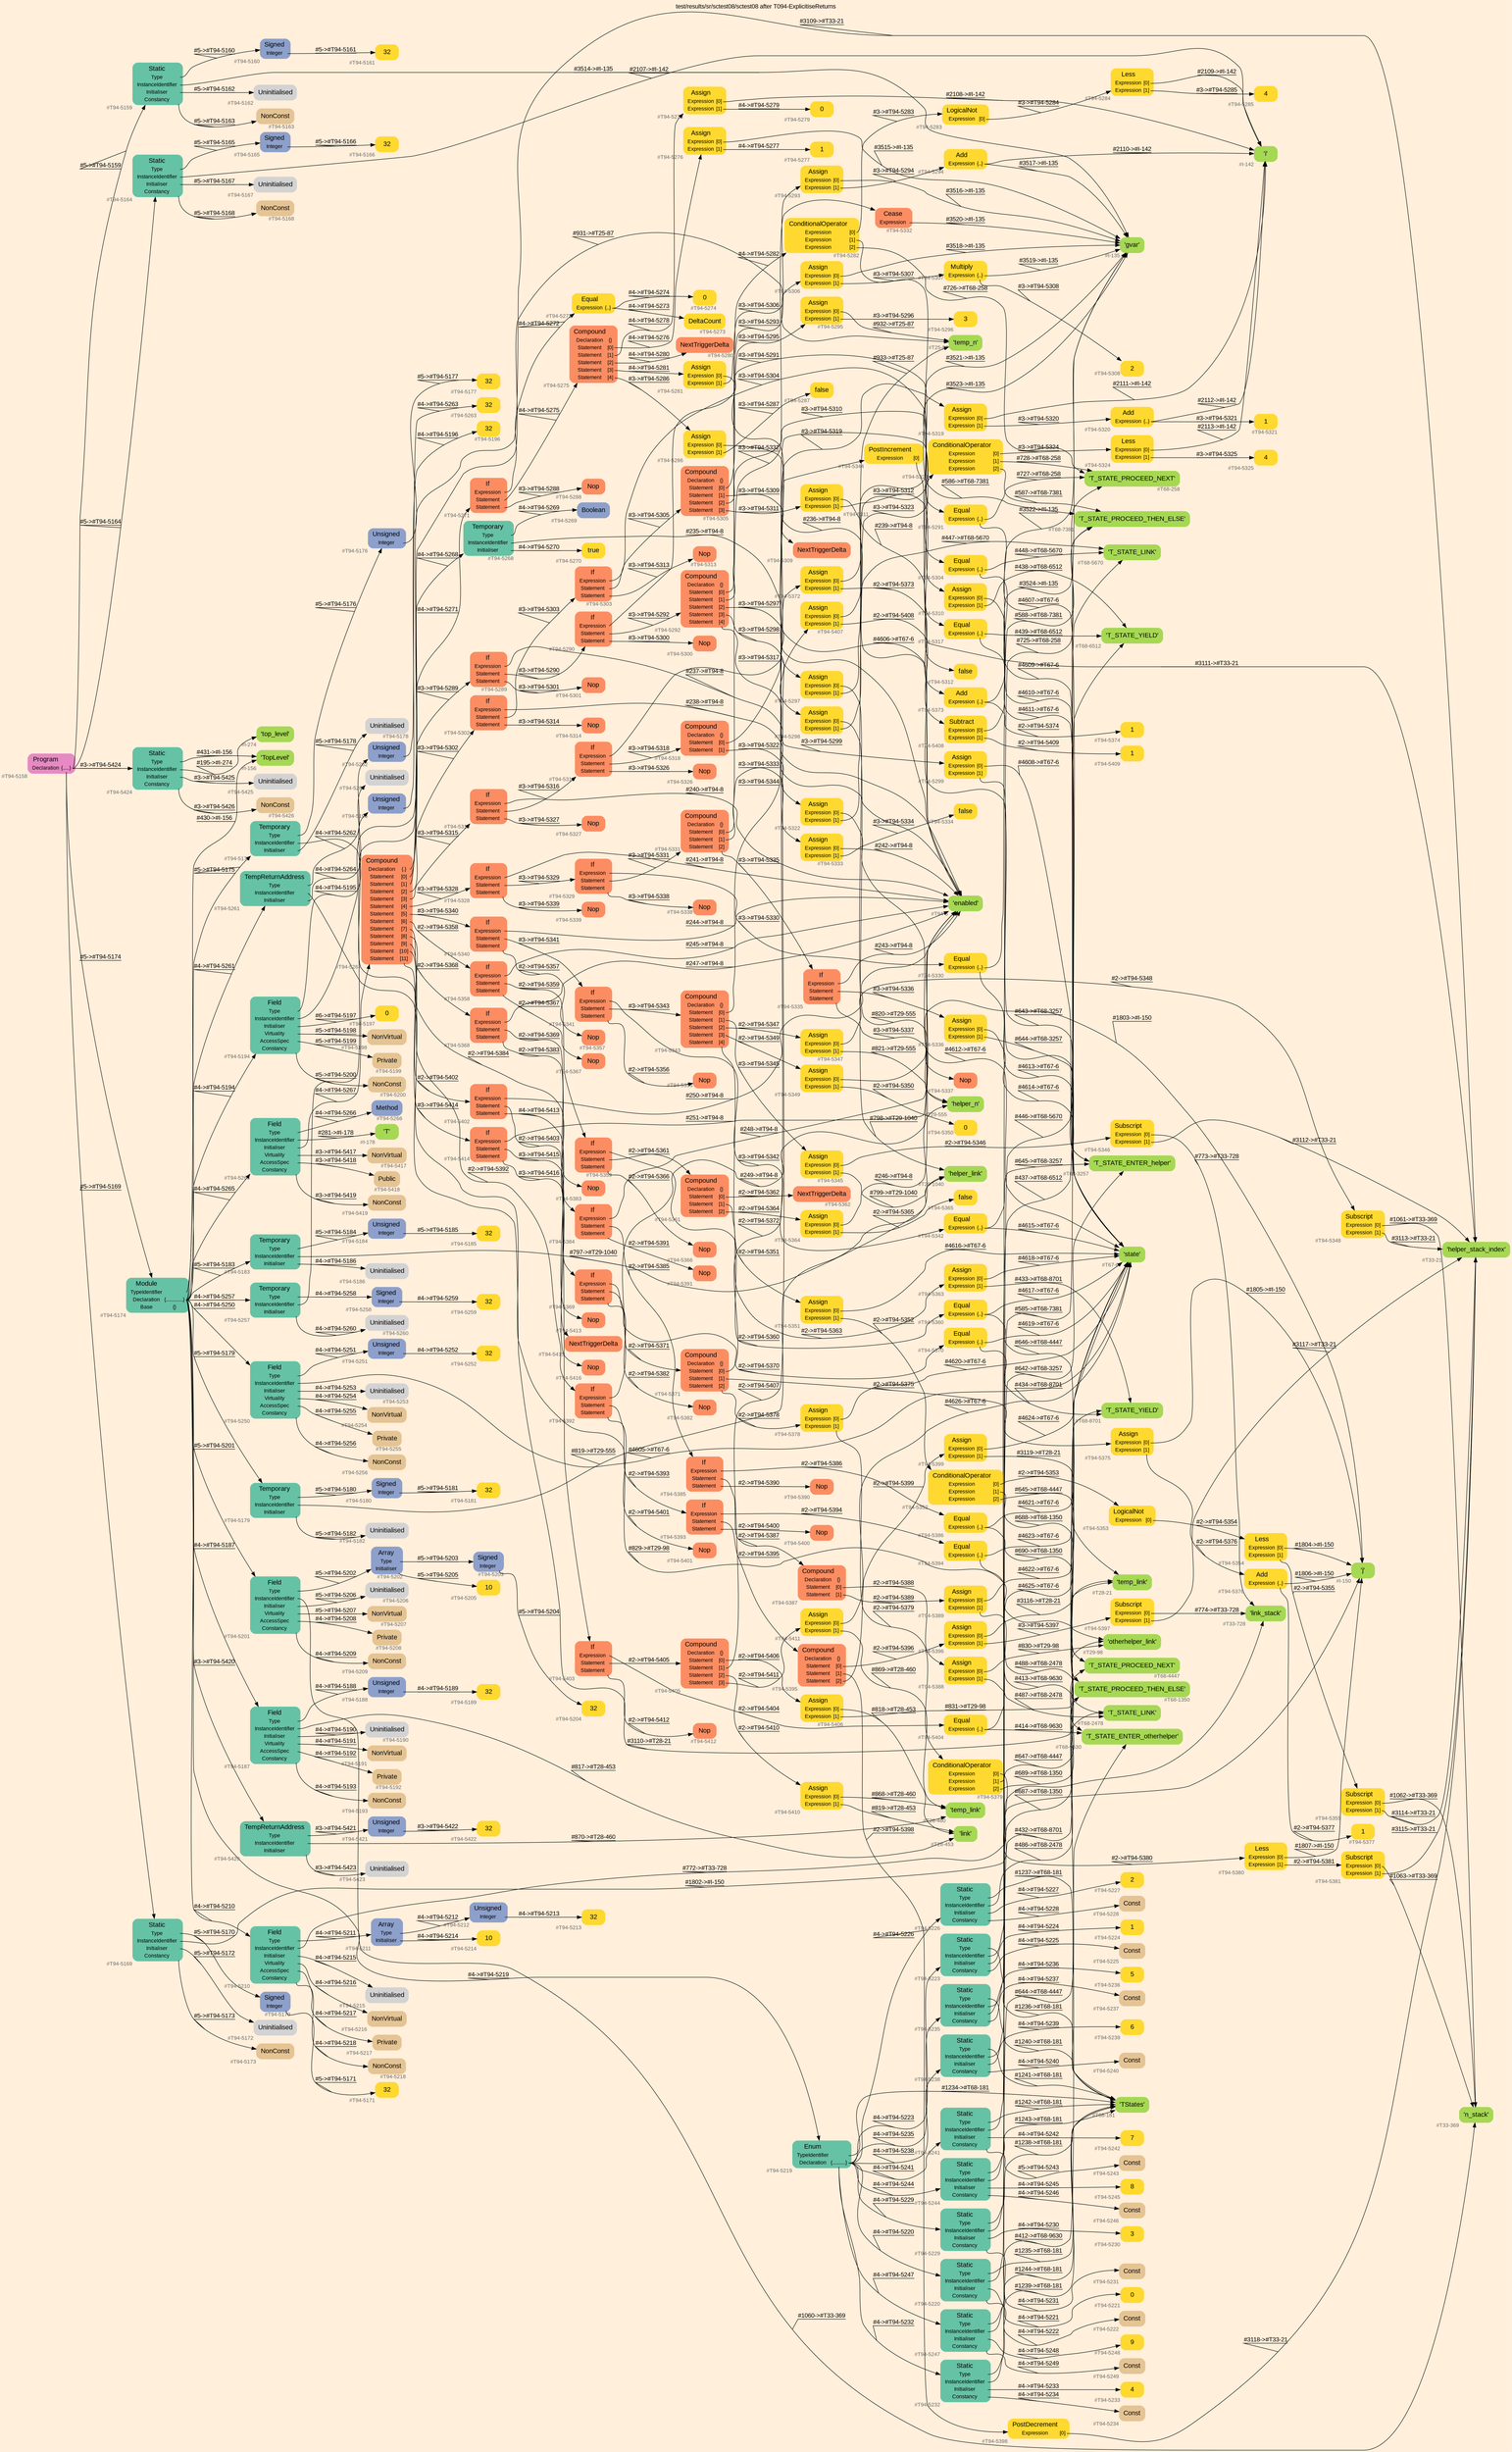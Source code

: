 digraph "test/results/sr/sctest08/sctest08 after T094-ExplicitiseReturns" {
label = "test/results/sr/sctest08/sctest08 after T094-ExplicitiseReturns"
labelloc = t
graph [
    rankdir = "LR"
    ranksep = 0.3
    bgcolor = antiquewhite1
    color = black
    fontcolor = black
    fontname = "Arial"
];
node [
    fontname = "Arial"
];
edge [
    fontname = "Arial"
];

// -------------------- node figure --------------------
// -------- block #T94-5158 ----------
"#T94-5158" [
    fillcolor = "/set28/4"
    xlabel = "#T94-5158"
    fontsize = "12"
    fontcolor = grey40
    shape = "plaintext"
    label = <<TABLE BORDER="0" CELLBORDER="0" CELLSPACING="0">
     <TR><TD><FONT COLOR="black" POINT-SIZE="15">Program</FONT></TD></TR>
     <TR><TD><FONT COLOR="black" POINT-SIZE="12">Declaration</FONT></TD><TD PORT="port0"><FONT COLOR="black" POINT-SIZE="12">{.....}</FONT></TD></TR>
    </TABLE>>
    style = "rounded,filled"
];

// -------- block #T94-5159 ----------
"#T94-5159" [
    fillcolor = "/set28/1"
    xlabel = "#T94-5159"
    fontsize = "12"
    fontcolor = grey40
    shape = "plaintext"
    label = <<TABLE BORDER="0" CELLBORDER="0" CELLSPACING="0">
     <TR><TD><FONT COLOR="black" POINT-SIZE="15">Static</FONT></TD></TR>
     <TR><TD><FONT COLOR="black" POINT-SIZE="12">Type</FONT></TD><TD PORT="port0"></TD></TR>
     <TR><TD><FONT COLOR="black" POINT-SIZE="12">InstanceIdentifier</FONT></TD><TD PORT="port1"></TD></TR>
     <TR><TD><FONT COLOR="black" POINT-SIZE="12">Initialiser</FONT></TD><TD PORT="port2"></TD></TR>
     <TR><TD><FONT COLOR="black" POINT-SIZE="12">Constancy</FONT></TD><TD PORT="port3"></TD></TR>
    </TABLE>>
    style = "rounded,filled"
];

// -------- block #T94-5160 ----------
"#T94-5160" [
    fillcolor = "/set28/3"
    xlabel = "#T94-5160"
    fontsize = "12"
    fontcolor = grey40
    shape = "plaintext"
    label = <<TABLE BORDER="0" CELLBORDER="0" CELLSPACING="0">
     <TR><TD><FONT COLOR="black" POINT-SIZE="15">Signed</FONT></TD></TR>
     <TR><TD><FONT COLOR="black" POINT-SIZE="12">Integer</FONT></TD><TD PORT="port0"></TD></TR>
    </TABLE>>
    style = "rounded,filled"
];

// -------- block #T94-5161 ----------
"#T94-5161" [
    fillcolor = "/set28/6"
    xlabel = "#T94-5161"
    fontsize = "12"
    fontcolor = grey40
    shape = "plaintext"
    label = <<TABLE BORDER="0" CELLBORDER="0" CELLSPACING="0">
     <TR><TD><FONT COLOR="black" POINT-SIZE="15">32</FONT></TD></TR>
    </TABLE>>
    style = "rounded,filled"
];

// -------- block #I-135 ----------
"#I-135" [
    fillcolor = "/set28/5"
    xlabel = "#I-135"
    fontsize = "12"
    fontcolor = grey40
    shape = "plaintext"
    label = <<TABLE BORDER="0" CELLBORDER="0" CELLSPACING="0">
     <TR><TD><FONT COLOR="black" POINT-SIZE="15">'gvar'</FONT></TD></TR>
    </TABLE>>
    style = "rounded,filled"
];

// -------- block #T94-5162 ----------
"#T94-5162" [
    xlabel = "#T94-5162"
    fontsize = "12"
    fontcolor = grey40
    shape = "plaintext"
    label = <<TABLE BORDER="0" CELLBORDER="0" CELLSPACING="0">
     <TR><TD><FONT COLOR="black" POINT-SIZE="15">Uninitialised</FONT></TD></TR>
    </TABLE>>
    style = "rounded,filled"
];

// -------- block #T94-5163 ----------
"#T94-5163" [
    fillcolor = "/set28/7"
    xlabel = "#T94-5163"
    fontsize = "12"
    fontcolor = grey40
    shape = "plaintext"
    label = <<TABLE BORDER="0" CELLBORDER="0" CELLSPACING="0">
     <TR><TD><FONT COLOR="black" POINT-SIZE="15">NonConst</FONT></TD></TR>
    </TABLE>>
    style = "rounded,filled"
];

// -------- block #T94-5164 ----------
"#T94-5164" [
    fillcolor = "/set28/1"
    xlabel = "#T94-5164"
    fontsize = "12"
    fontcolor = grey40
    shape = "plaintext"
    label = <<TABLE BORDER="0" CELLBORDER="0" CELLSPACING="0">
     <TR><TD><FONT COLOR="black" POINT-SIZE="15">Static</FONT></TD></TR>
     <TR><TD><FONT COLOR="black" POINT-SIZE="12">Type</FONT></TD><TD PORT="port0"></TD></TR>
     <TR><TD><FONT COLOR="black" POINT-SIZE="12">InstanceIdentifier</FONT></TD><TD PORT="port1"></TD></TR>
     <TR><TD><FONT COLOR="black" POINT-SIZE="12">Initialiser</FONT></TD><TD PORT="port2"></TD></TR>
     <TR><TD><FONT COLOR="black" POINT-SIZE="12">Constancy</FONT></TD><TD PORT="port3"></TD></TR>
    </TABLE>>
    style = "rounded,filled"
];

// -------- block #T94-5165 ----------
"#T94-5165" [
    fillcolor = "/set28/3"
    xlabel = "#T94-5165"
    fontsize = "12"
    fontcolor = grey40
    shape = "plaintext"
    label = <<TABLE BORDER="0" CELLBORDER="0" CELLSPACING="0">
     <TR><TD><FONT COLOR="black" POINT-SIZE="15">Signed</FONT></TD></TR>
     <TR><TD><FONT COLOR="black" POINT-SIZE="12">Integer</FONT></TD><TD PORT="port0"></TD></TR>
    </TABLE>>
    style = "rounded,filled"
];

// -------- block #T94-5166 ----------
"#T94-5166" [
    fillcolor = "/set28/6"
    xlabel = "#T94-5166"
    fontsize = "12"
    fontcolor = grey40
    shape = "plaintext"
    label = <<TABLE BORDER="0" CELLBORDER="0" CELLSPACING="0">
     <TR><TD><FONT COLOR="black" POINT-SIZE="15">32</FONT></TD></TR>
    </TABLE>>
    style = "rounded,filled"
];

// -------- block #I-142 ----------
"#I-142" [
    fillcolor = "/set28/5"
    xlabel = "#I-142"
    fontsize = "12"
    fontcolor = grey40
    shape = "plaintext"
    label = <<TABLE BORDER="0" CELLBORDER="0" CELLSPACING="0">
     <TR><TD><FONT COLOR="black" POINT-SIZE="15">'i'</FONT></TD></TR>
    </TABLE>>
    style = "rounded,filled"
];

// -------- block #T94-5167 ----------
"#T94-5167" [
    xlabel = "#T94-5167"
    fontsize = "12"
    fontcolor = grey40
    shape = "plaintext"
    label = <<TABLE BORDER="0" CELLBORDER="0" CELLSPACING="0">
     <TR><TD><FONT COLOR="black" POINT-SIZE="15">Uninitialised</FONT></TD></TR>
    </TABLE>>
    style = "rounded,filled"
];

// -------- block #T94-5168 ----------
"#T94-5168" [
    fillcolor = "/set28/7"
    xlabel = "#T94-5168"
    fontsize = "12"
    fontcolor = grey40
    shape = "plaintext"
    label = <<TABLE BORDER="0" CELLBORDER="0" CELLSPACING="0">
     <TR><TD><FONT COLOR="black" POINT-SIZE="15">NonConst</FONT></TD></TR>
    </TABLE>>
    style = "rounded,filled"
];

// -------- block #T94-5169 ----------
"#T94-5169" [
    fillcolor = "/set28/1"
    xlabel = "#T94-5169"
    fontsize = "12"
    fontcolor = grey40
    shape = "plaintext"
    label = <<TABLE BORDER="0" CELLBORDER="0" CELLSPACING="0">
     <TR><TD><FONT COLOR="black" POINT-SIZE="15">Static</FONT></TD></TR>
     <TR><TD><FONT COLOR="black" POINT-SIZE="12">Type</FONT></TD><TD PORT="port0"></TD></TR>
     <TR><TD><FONT COLOR="black" POINT-SIZE="12">InstanceIdentifier</FONT></TD><TD PORT="port1"></TD></TR>
     <TR><TD><FONT COLOR="black" POINT-SIZE="12">Initialiser</FONT></TD><TD PORT="port2"></TD></TR>
     <TR><TD><FONT COLOR="black" POINT-SIZE="12">Constancy</FONT></TD><TD PORT="port3"></TD></TR>
    </TABLE>>
    style = "rounded,filled"
];

// -------- block #T94-5170 ----------
"#T94-5170" [
    fillcolor = "/set28/3"
    xlabel = "#T94-5170"
    fontsize = "12"
    fontcolor = grey40
    shape = "plaintext"
    label = <<TABLE BORDER="0" CELLBORDER="0" CELLSPACING="0">
     <TR><TD><FONT COLOR="black" POINT-SIZE="15">Signed</FONT></TD></TR>
     <TR><TD><FONT COLOR="black" POINT-SIZE="12">Integer</FONT></TD><TD PORT="port0"></TD></TR>
    </TABLE>>
    style = "rounded,filled"
];

// -------- block #T94-5171 ----------
"#T94-5171" [
    fillcolor = "/set28/6"
    xlabel = "#T94-5171"
    fontsize = "12"
    fontcolor = grey40
    shape = "plaintext"
    label = <<TABLE BORDER="0" CELLBORDER="0" CELLSPACING="0">
     <TR><TD><FONT COLOR="black" POINT-SIZE="15">32</FONT></TD></TR>
    </TABLE>>
    style = "rounded,filled"
];

// -------- block #I-150 ----------
"#I-150" [
    fillcolor = "/set28/5"
    xlabel = "#I-150"
    fontsize = "12"
    fontcolor = grey40
    shape = "plaintext"
    label = <<TABLE BORDER="0" CELLBORDER="0" CELLSPACING="0">
     <TR><TD><FONT COLOR="black" POINT-SIZE="15">'j'</FONT></TD></TR>
    </TABLE>>
    style = "rounded,filled"
];

// -------- block #T94-5172 ----------
"#T94-5172" [
    xlabel = "#T94-5172"
    fontsize = "12"
    fontcolor = grey40
    shape = "plaintext"
    label = <<TABLE BORDER="0" CELLBORDER="0" CELLSPACING="0">
     <TR><TD><FONT COLOR="black" POINT-SIZE="15">Uninitialised</FONT></TD></TR>
    </TABLE>>
    style = "rounded,filled"
];

// -------- block #T94-5173 ----------
"#T94-5173" [
    fillcolor = "/set28/7"
    xlabel = "#T94-5173"
    fontsize = "12"
    fontcolor = grey40
    shape = "plaintext"
    label = <<TABLE BORDER="0" CELLBORDER="0" CELLSPACING="0">
     <TR><TD><FONT COLOR="black" POINT-SIZE="15">NonConst</FONT></TD></TR>
    </TABLE>>
    style = "rounded,filled"
];

// -------- block #T94-5174 ----------
"#T94-5174" [
    fillcolor = "/set28/1"
    xlabel = "#T94-5174"
    fontsize = "12"
    fontcolor = grey40
    shape = "plaintext"
    label = <<TABLE BORDER="0" CELLBORDER="0" CELLSPACING="0">
     <TR><TD><FONT COLOR="black" POINT-SIZE="15">Module</FONT></TD></TR>
     <TR><TD><FONT COLOR="black" POINT-SIZE="12">TypeIdentifier</FONT></TD><TD PORT="port0"></TD></TR>
     <TR><TD><FONT COLOR="black" POINT-SIZE="12">Declaration</FONT></TD><TD PORT="port1"><FONT COLOR="black" POINT-SIZE="12">{.............}</FONT></TD></TR>
     <TR><TD><FONT COLOR="black" POINT-SIZE="12">Base</FONT></TD><TD PORT="port2"><FONT COLOR="black" POINT-SIZE="12">{}</FONT></TD></TR>
    </TABLE>>
    style = "rounded,filled"
];

// -------- block #I-156 ----------
"#I-156" [
    fillcolor = "/set28/5"
    xlabel = "#I-156"
    fontsize = "12"
    fontcolor = grey40
    shape = "plaintext"
    label = <<TABLE BORDER="0" CELLBORDER="0" CELLSPACING="0">
     <TR><TD><FONT COLOR="black" POINT-SIZE="15">'TopLevel'</FONT></TD></TR>
    </TABLE>>
    style = "rounded,filled"
];

// -------- block #T94-5175 ----------
"#T94-5175" [
    fillcolor = "/set28/1"
    xlabel = "#T94-5175"
    fontsize = "12"
    fontcolor = grey40
    shape = "plaintext"
    label = <<TABLE BORDER="0" CELLBORDER="0" CELLSPACING="0">
     <TR><TD><FONT COLOR="black" POINT-SIZE="15">Temporary</FONT></TD></TR>
     <TR><TD><FONT COLOR="black" POINT-SIZE="12">Type</FONT></TD><TD PORT="port0"></TD></TR>
     <TR><TD><FONT COLOR="black" POINT-SIZE="12">InstanceIdentifier</FONT></TD><TD PORT="port1"></TD></TR>
     <TR><TD><FONT COLOR="black" POINT-SIZE="12">Initialiser</FONT></TD><TD PORT="port2"></TD></TR>
    </TABLE>>
    style = "rounded,filled"
];

// -------- block #T94-5176 ----------
"#T94-5176" [
    fillcolor = "/set28/3"
    xlabel = "#T94-5176"
    fontsize = "12"
    fontcolor = grey40
    shape = "plaintext"
    label = <<TABLE BORDER="0" CELLBORDER="0" CELLSPACING="0">
     <TR><TD><FONT COLOR="black" POINT-SIZE="15">Unsigned</FONT></TD></TR>
     <TR><TD><FONT COLOR="black" POINT-SIZE="12">Integer</FONT></TD><TD PORT="port0"></TD></TR>
    </TABLE>>
    style = "rounded,filled"
];

// -------- block #T94-5177 ----------
"#T94-5177" [
    fillcolor = "/set28/6"
    xlabel = "#T94-5177"
    fontsize = "12"
    fontcolor = grey40
    shape = "plaintext"
    label = <<TABLE BORDER="0" CELLBORDER="0" CELLSPACING="0">
     <TR><TD><FONT COLOR="black" POINT-SIZE="15">32</FONT></TD></TR>
    </TABLE>>
    style = "rounded,filled"
];

// -------- block #T29-98 ----------
"#T29-98" [
    fillcolor = "/set28/5"
    xlabel = "#T29-98"
    fontsize = "12"
    fontcolor = grey40
    shape = "plaintext"
    label = <<TABLE BORDER="0" CELLBORDER="0" CELLSPACING="0">
     <TR><TD><FONT COLOR="black" POINT-SIZE="15">'otherhelper_link'</FONT></TD></TR>
    </TABLE>>
    style = "rounded,filled"
];

// -------- block #T94-5178 ----------
"#T94-5178" [
    xlabel = "#T94-5178"
    fontsize = "12"
    fontcolor = grey40
    shape = "plaintext"
    label = <<TABLE BORDER="0" CELLBORDER="0" CELLSPACING="0">
     <TR><TD><FONT COLOR="black" POINT-SIZE="15">Uninitialised</FONT></TD></TR>
    </TABLE>>
    style = "rounded,filled"
];

// -------- block #T94-5179 ----------
"#T94-5179" [
    fillcolor = "/set28/1"
    xlabel = "#T94-5179"
    fontsize = "12"
    fontcolor = grey40
    shape = "plaintext"
    label = <<TABLE BORDER="0" CELLBORDER="0" CELLSPACING="0">
     <TR><TD><FONT COLOR="black" POINT-SIZE="15">Temporary</FONT></TD></TR>
     <TR><TD><FONT COLOR="black" POINT-SIZE="12">Type</FONT></TD><TD PORT="port0"></TD></TR>
     <TR><TD><FONT COLOR="black" POINT-SIZE="12">InstanceIdentifier</FONT></TD><TD PORT="port1"></TD></TR>
     <TR><TD><FONT COLOR="black" POINT-SIZE="12">Initialiser</FONT></TD><TD PORT="port2"></TD></TR>
    </TABLE>>
    style = "rounded,filled"
];

// -------- block #T94-5180 ----------
"#T94-5180" [
    fillcolor = "/set28/3"
    xlabel = "#T94-5180"
    fontsize = "12"
    fontcolor = grey40
    shape = "plaintext"
    label = <<TABLE BORDER="0" CELLBORDER="0" CELLSPACING="0">
     <TR><TD><FONT COLOR="black" POINT-SIZE="15">Signed</FONT></TD></TR>
     <TR><TD><FONT COLOR="black" POINT-SIZE="12">Integer</FONT></TD><TD PORT="port0"></TD></TR>
    </TABLE>>
    style = "rounded,filled"
];

// -------- block #T94-5181 ----------
"#T94-5181" [
    fillcolor = "/set28/6"
    xlabel = "#T94-5181"
    fontsize = "12"
    fontcolor = grey40
    shape = "plaintext"
    label = <<TABLE BORDER="0" CELLBORDER="0" CELLSPACING="0">
     <TR><TD><FONT COLOR="black" POINT-SIZE="15">32</FONT></TD></TR>
    </TABLE>>
    style = "rounded,filled"
];

// -------- block #T29-555 ----------
"#T29-555" [
    fillcolor = "/set28/5"
    xlabel = "#T29-555"
    fontsize = "12"
    fontcolor = grey40
    shape = "plaintext"
    label = <<TABLE BORDER="0" CELLBORDER="0" CELLSPACING="0">
     <TR><TD><FONT COLOR="black" POINT-SIZE="15">'helper_n'</FONT></TD></TR>
    </TABLE>>
    style = "rounded,filled"
];

// -------- block #T94-5182 ----------
"#T94-5182" [
    xlabel = "#T94-5182"
    fontsize = "12"
    fontcolor = grey40
    shape = "plaintext"
    label = <<TABLE BORDER="0" CELLBORDER="0" CELLSPACING="0">
     <TR><TD><FONT COLOR="black" POINT-SIZE="15">Uninitialised</FONT></TD></TR>
    </TABLE>>
    style = "rounded,filled"
];

// -------- block #T94-5183 ----------
"#T94-5183" [
    fillcolor = "/set28/1"
    xlabel = "#T94-5183"
    fontsize = "12"
    fontcolor = grey40
    shape = "plaintext"
    label = <<TABLE BORDER="0" CELLBORDER="0" CELLSPACING="0">
     <TR><TD><FONT COLOR="black" POINT-SIZE="15">Temporary</FONT></TD></TR>
     <TR><TD><FONT COLOR="black" POINT-SIZE="12">Type</FONT></TD><TD PORT="port0"></TD></TR>
     <TR><TD><FONT COLOR="black" POINT-SIZE="12">InstanceIdentifier</FONT></TD><TD PORT="port1"></TD></TR>
     <TR><TD><FONT COLOR="black" POINT-SIZE="12">Initialiser</FONT></TD><TD PORT="port2"></TD></TR>
    </TABLE>>
    style = "rounded,filled"
];

// -------- block #T94-5184 ----------
"#T94-5184" [
    fillcolor = "/set28/3"
    xlabel = "#T94-5184"
    fontsize = "12"
    fontcolor = grey40
    shape = "plaintext"
    label = <<TABLE BORDER="0" CELLBORDER="0" CELLSPACING="0">
     <TR><TD><FONT COLOR="black" POINT-SIZE="15">Unsigned</FONT></TD></TR>
     <TR><TD><FONT COLOR="black" POINT-SIZE="12">Integer</FONT></TD><TD PORT="port0"></TD></TR>
    </TABLE>>
    style = "rounded,filled"
];

// -------- block #T94-5185 ----------
"#T94-5185" [
    fillcolor = "/set28/6"
    xlabel = "#T94-5185"
    fontsize = "12"
    fontcolor = grey40
    shape = "plaintext"
    label = <<TABLE BORDER="0" CELLBORDER="0" CELLSPACING="0">
     <TR><TD><FONT COLOR="black" POINT-SIZE="15">32</FONT></TD></TR>
    </TABLE>>
    style = "rounded,filled"
];

// -------- block #T29-1040 ----------
"#T29-1040" [
    fillcolor = "/set28/5"
    xlabel = "#T29-1040"
    fontsize = "12"
    fontcolor = grey40
    shape = "plaintext"
    label = <<TABLE BORDER="0" CELLBORDER="0" CELLSPACING="0">
     <TR><TD><FONT COLOR="black" POINT-SIZE="15">'helper_link'</FONT></TD></TR>
    </TABLE>>
    style = "rounded,filled"
];

// -------- block #T94-5186 ----------
"#T94-5186" [
    xlabel = "#T94-5186"
    fontsize = "12"
    fontcolor = grey40
    shape = "plaintext"
    label = <<TABLE BORDER="0" CELLBORDER="0" CELLSPACING="0">
     <TR><TD><FONT COLOR="black" POINT-SIZE="15">Uninitialised</FONT></TD></TR>
    </TABLE>>
    style = "rounded,filled"
];

// -------- block #T94-5187 ----------
"#T94-5187" [
    fillcolor = "/set28/1"
    xlabel = "#T94-5187"
    fontsize = "12"
    fontcolor = grey40
    shape = "plaintext"
    label = <<TABLE BORDER="0" CELLBORDER="0" CELLSPACING="0">
     <TR><TD><FONT COLOR="black" POINT-SIZE="15">Field</FONT></TD></TR>
     <TR><TD><FONT COLOR="black" POINT-SIZE="12">Type</FONT></TD><TD PORT="port0"></TD></TR>
     <TR><TD><FONT COLOR="black" POINT-SIZE="12">InstanceIdentifier</FONT></TD><TD PORT="port1"></TD></TR>
     <TR><TD><FONT COLOR="black" POINT-SIZE="12">Initialiser</FONT></TD><TD PORT="port2"></TD></TR>
     <TR><TD><FONT COLOR="black" POINT-SIZE="12">Virtuality</FONT></TD><TD PORT="port3"></TD></TR>
     <TR><TD><FONT COLOR="black" POINT-SIZE="12">AccessSpec</FONT></TD><TD PORT="port4"></TD></TR>
     <TR><TD><FONT COLOR="black" POINT-SIZE="12">Constancy</FONT></TD><TD PORT="port5"></TD></TR>
    </TABLE>>
    style = "rounded,filled"
];

// -------- block #T94-5188 ----------
"#T94-5188" [
    fillcolor = "/set28/3"
    xlabel = "#T94-5188"
    fontsize = "12"
    fontcolor = grey40
    shape = "plaintext"
    label = <<TABLE BORDER="0" CELLBORDER="0" CELLSPACING="0">
     <TR><TD><FONT COLOR="black" POINT-SIZE="15">Unsigned</FONT></TD></TR>
     <TR><TD><FONT COLOR="black" POINT-SIZE="12">Integer</FONT></TD><TD PORT="port0"></TD></TR>
    </TABLE>>
    style = "rounded,filled"
];

// -------- block #T94-5189 ----------
"#T94-5189" [
    fillcolor = "/set28/6"
    xlabel = "#T94-5189"
    fontsize = "12"
    fontcolor = grey40
    shape = "plaintext"
    label = <<TABLE BORDER="0" CELLBORDER="0" CELLSPACING="0">
     <TR><TD><FONT COLOR="black" POINT-SIZE="15">32</FONT></TD></TR>
    </TABLE>>
    style = "rounded,filled"
];

// -------- block #T28-453 ----------
"#T28-453" [
    fillcolor = "/set28/5"
    xlabel = "#T28-453"
    fontsize = "12"
    fontcolor = grey40
    shape = "plaintext"
    label = <<TABLE BORDER="0" CELLBORDER="0" CELLSPACING="0">
     <TR><TD><FONT COLOR="black" POINT-SIZE="15">'link'</FONT></TD></TR>
    </TABLE>>
    style = "rounded,filled"
];

// -------- block #T94-5190 ----------
"#T94-5190" [
    xlabel = "#T94-5190"
    fontsize = "12"
    fontcolor = grey40
    shape = "plaintext"
    label = <<TABLE BORDER="0" CELLBORDER="0" CELLSPACING="0">
     <TR><TD><FONT COLOR="black" POINT-SIZE="15">Uninitialised</FONT></TD></TR>
    </TABLE>>
    style = "rounded,filled"
];

// -------- block #T94-5191 ----------
"#T94-5191" [
    fillcolor = "/set28/7"
    xlabel = "#T94-5191"
    fontsize = "12"
    fontcolor = grey40
    shape = "plaintext"
    label = <<TABLE BORDER="0" CELLBORDER="0" CELLSPACING="0">
     <TR><TD><FONT COLOR="black" POINT-SIZE="15">NonVirtual</FONT></TD></TR>
    </TABLE>>
    style = "rounded,filled"
];

// -------- block #T94-5192 ----------
"#T94-5192" [
    fillcolor = "/set28/7"
    xlabel = "#T94-5192"
    fontsize = "12"
    fontcolor = grey40
    shape = "plaintext"
    label = <<TABLE BORDER="0" CELLBORDER="0" CELLSPACING="0">
     <TR><TD><FONT COLOR="black" POINT-SIZE="15">Private</FONT></TD></TR>
    </TABLE>>
    style = "rounded,filled"
];

// -------- block #T94-5193 ----------
"#T94-5193" [
    fillcolor = "/set28/7"
    xlabel = "#T94-5193"
    fontsize = "12"
    fontcolor = grey40
    shape = "plaintext"
    label = <<TABLE BORDER="0" CELLBORDER="0" CELLSPACING="0">
     <TR><TD><FONT COLOR="black" POINT-SIZE="15">NonConst</FONT></TD></TR>
    </TABLE>>
    style = "rounded,filled"
];

// -------- block #T94-5194 ----------
"#T94-5194" [
    fillcolor = "/set28/1"
    xlabel = "#T94-5194"
    fontsize = "12"
    fontcolor = grey40
    shape = "plaintext"
    label = <<TABLE BORDER="0" CELLBORDER="0" CELLSPACING="0">
     <TR><TD><FONT COLOR="black" POINT-SIZE="15">Field</FONT></TD></TR>
     <TR><TD><FONT COLOR="black" POINT-SIZE="12">Type</FONT></TD><TD PORT="port0"></TD></TR>
     <TR><TD><FONT COLOR="black" POINT-SIZE="12">InstanceIdentifier</FONT></TD><TD PORT="port1"></TD></TR>
     <TR><TD><FONT COLOR="black" POINT-SIZE="12">Initialiser</FONT></TD><TD PORT="port2"></TD></TR>
     <TR><TD><FONT COLOR="black" POINT-SIZE="12">Virtuality</FONT></TD><TD PORT="port3"></TD></TR>
     <TR><TD><FONT COLOR="black" POINT-SIZE="12">AccessSpec</FONT></TD><TD PORT="port4"></TD></TR>
     <TR><TD><FONT COLOR="black" POINT-SIZE="12">Constancy</FONT></TD><TD PORT="port5"></TD></TR>
    </TABLE>>
    style = "rounded,filled"
];

// -------- block #T94-5195 ----------
"#T94-5195" [
    fillcolor = "/set28/3"
    xlabel = "#T94-5195"
    fontsize = "12"
    fontcolor = grey40
    shape = "plaintext"
    label = <<TABLE BORDER="0" CELLBORDER="0" CELLSPACING="0">
     <TR><TD><FONT COLOR="black" POINT-SIZE="15">Unsigned</FONT></TD></TR>
     <TR><TD><FONT COLOR="black" POINT-SIZE="12">Integer</FONT></TD><TD PORT="port0"></TD></TR>
    </TABLE>>
    style = "rounded,filled"
];

// -------- block #T94-5196 ----------
"#T94-5196" [
    fillcolor = "/set28/6"
    xlabel = "#T94-5196"
    fontsize = "12"
    fontcolor = grey40
    shape = "plaintext"
    label = <<TABLE BORDER="0" CELLBORDER="0" CELLSPACING="0">
     <TR><TD><FONT COLOR="black" POINT-SIZE="15">32</FONT></TD></TR>
    </TABLE>>
    style = "rounded,filled"
];

// -------- block #T33-21 ----------
"#T33-21" [
    fillcolor = "/set28/5"
    xlabel = "#T33-21"
    fontsize = "12"
    fontcolor = grey40
    shape = "plaintext"
    label = <<TABLE BORDER="0" CELLBORDER="0" CELLSPACING="0">
     <TR><TD><FONT COLOR="black" POINT-SIZE="15">'helper_stack_index'</FONT></TD></TR>
    </TABLE>>
    style = "rounded,filled"
];

// -------- block #T94-5197 ----------
"#T94-5197" [
    fillcolor = "/set28/6"
    xlabel = "#T94-5197"
    fontsize = "12"
    fontcolor = grey40
    shape = "plaintext"
    label = <<TABLE BORDER="0" CELLBORDER="0" CELLSPACING="0">
     <TR><TD><FONT COLOR="black" POINT-SIZE="15">0</FONT></TD></TR>
    </TABLE>>
    style = "rounded,filled"
];

// -------- block #T94-5198 ----------
"#T94-5198" [
    fillcolor = "/set28/7"
    xlabel = "#T94-5198"
    fontsize = "12"
    fontcolor = grey40
    shape = "plaintext"
    label = <<TABLE BORDER="0" CELLBORDER="0" CELLSPACING="0">
     <TR><TD><FONT COLOR="black" POINT-SIZE="15">NonVirtual</FONT></TD></TR>
    </TABLE>>
    style = "rounded,filled"
];

// -------- block #T94-5199 ----------
"#T94-5199" [
    fillcolor = "/set28/7"
    xlabel = "#T94-5199"
    fontsize = "12"
    fontcolor = grey40
    shape = "plaintext"
    label = <<TABLE BORDER="0" CELLBORDER="0" CELLSPACING="0">
     <TR><TD><FONT COLOR="black" POINT-SIZE="15">Private</FONT></TD></TR>
    </TABLE>>
    style = "rounded,filled"
];

// -------- block #T94-5200 ----------
"#T94-5200" [
    fillcolor = "/set28/7"
    xlabel = "#T94-5200"
    fontsize = "12"
    fontcolor = grey40
    shape = "plaintext"
    label = <<TABLE BORDER="0" CELLBORDER="0" CELLSPACING="0">
     <TR><TD><FONT COLOR="black" POINT-SIZE="15">NonConst</FONT></TD></TR>
    </TABLE>>
    style = "rounded,filled"
];

// -------- block #T94-5201 ----------
"#T94-5201" [
    fillcolor = "/set28/1"
    xlabel = "#T94-5201"
    fontsize = "12"
    fontcolor = grey40
    shape = "plaintext"
    label = <<TABLE BORDER="0" CELLBORDER="0" CELLSPACING="0">
     <TR><TD><FONT COLOR="black" POINT-SIZE="15">Field</FONT></TD></TR>
     <TR><TD><FONT COLOR="black" POINT-SIZE="12">Type</FONT></TD><TD PORT="port0"></TD></TR>
     <TR><TD><FONT COLOR="black" POINT-SIZE="12">InstanceIdentifier</FONT></TD><TD PORT="port1"></TD></TR>
     <TR><TD><FONT COLOR="black" POINT-SIZE="12">Initialiser</FONT></TD><TD PORT="port2"></TD></TR>
     <TR><TD><FONT COLOR="black" POINT-SIZE="12">Virtuality</FONT></TD><TD PORT="port3"></TD></TR>
     <TR><TD><FONT COLOR="black" POINT-SIZE="12">AccessSpec</FONT></TD><TD PORT="port4"></TD></TR>
     <TR><TD><FONT COLOR="black" POINT-SIZE="12">Constancy</FONT></TD><TD PORT="port5"></TD></TR>
    </TABLE>>
    style = "rounded,filled"
];

// -------- block #T94-5202 ----------
"#T94-5202" [
    fillcolor = "/set28/3"
    xlabel = "#T94-5202"
    fontsize = "12"
    fontcolor = grey40
    shape = "plaintext"
    label = <<TABLE BORDER="0" CELLBORDER="0" CELLSPACING="0">
     <TR><TD><FONT COLOR="black" POINT-SIZE="15">Array</FONT></TD></TR>
     <TR><TD><FONT COLOR="black" POINT-SIZE="12">Type</FONT></TD><TD PORT="port0"></TD></TR>
     <TR><TD><FONT COLOR="black" POINT-SIZE="12">Initialiser</FONT></TD><TD PORT="port1"></TD></TR>
    </TABLE>>
    style = "rounded,filled"
];

// -------- block #T94-5203 ----------
"#T94-5203" [
    fillcolor = "/set28/3"
    xlabel = "#T94-5203"
    fontsize = "12"
    fontcolor = grey40
    shape = "plaintext"
    label = <<TABLE BORDER="0" CELLBORDER="0" CELLSPACING="0">
     <TR><TD><FONT COLOR="black" POINT-SIZE="15">Signed</FONT></TD></TR>
     <TR><TD><FONT COLOR="black" POINT-SIZE="12">Integer</FONT></TD><TD PORT="port0"></TD></TR>
    </TABLE>>
    style = "rounded,filled"
];

// -------- block #T94-5204 ----------
"#T94-5204" [
    fillcolor = "/set28/6"
    xlabel = "#T94-5204"
    fontsize = "12"
    fontcolor = grey40
    shape = "plaintext"
    label = <<TABLE BORDER="0" CELLBORDER="0" CELLSPACING="0">
     <TR><TD><FONT COLOR="black" POINT-SIZE="15">32</FONT></TD></TR>
    </TABLE>>
    style = "rounded,filled"
];

// -------- block #T94-5205 ----------
"#T94-5205" [
    fillcolor = "/set28/6"
    xlabel = "#T94-5205"
    fontsize = "12"
    fontcolor = grey40
    shape = "plaintext"
    label = <<TABLE BORDER="0" CELLBORDER="0" CELLSPACING="0">
     <TR><TD><FONT COLOR="black" POINT-SIZE="15">10</FONT></TD></TR>
    </TABLE>>
    style = "rounded,filled"
];

// -------- block #T33-369 ----------
"#T33-369" [
    fillcolor = "/set28/5"
    xlabel = "#T33-369"
    fontsize = "12"
    fontcolor = grey40
    shape = "plaintext"
    label = <<TABLE BORDER="0" CELLBORDER="0" CELLSPACING="0">
     <TR><TD><FONT COLOR="black" POINT-SIZE="15">'n_stack'</FONT></TD></TR>
    </TABLE>>
    style = "rounded,filled"
];

// -------- block #T94-5206 ----------
"#T94-5206" [
    xlabel = "#T94-5206"
    fontsize = "12"
    fontcolor = grey40
    shape = "plaintext"
    label = <<TABLE BORDER="0" CELLBORDER="0" CELLSPACING="0">
     <TR><TD><FONT COLOR="black" POINT-SIZE="15">Uninitialised</FONT></TD></TR>
    </TABLE>>
    style = "rounded,filled"
];

// -------- block #T94-5207 ----------
"#T94-5207" [
    fillcolor = "/set28/7"
    xlabel = "#T94-5207"
    fontsize = "12"
    fontcolor = grey40
    shape = "plaintext"
    label = <<TABLE BORDER="0" CELLBORDER="0" CELLSPACING="0">
     <TR><TD><FONT COLOR="black" POINT-SIZE="15">NonVirtual</FONT></TD></TR>
    </TABLE>>
    style = "rounded,filled"
];

// -------- block #T94-5208 ----------
"#T94-5208" [
    fillcolor = "/set28/7"
    xlabel = "#T94-5208"
    fontsize = "12"
    fontcolor = grey40
    shape = "plaintext"
    label = <<TABLE BORDER="0" CELLBORDER="0" CELLSPACING="0">
     <TR><TD><FONT COLOR="black" POINT-SIZE="15">Private</FONT></TD></TR>
    </TABLE>>
    style = "rounded,filled"
];

// -------- block #T94-5209 ----------
"#T94-5209" [
    fillcolor = "/set28/7"
    xlabel = "#T94-5209"
    fontsize = "12"
    fontcolor = grey40
    shape = "plaintext"
    label = <<TABLE BORDER="0" CELLBORDER="0" CELLSPACING="0">
     <TR><TD><FONT COLOR="black" POINT-SIZE="15">NonConst</FONT></TD></TR>
    </TABLE>>
    style = "rounded,filled"
];

// -------- block #T94-5210 ----------
"#T94-5210" [
    fillcolor = "/set28/1"
    xlabel = "#T94-5210"
    fontsize = "12"
    fontcolor = grey40
    shape = "plaintext"
    label = <<TABLE BORDER="0" CELLBORDER="0" CELLSPACING="0">
     <TR><TD><FONT COLOR="black" POINT-SIZE="15">Field</FONT></TD></TR>
     <TR><TD><FONT COLOR="black" POINT-SIZE="12">Type</FONT></TD><TD PORT="port0"></TD></TR>
     <TR><TD><FONT COLOR="black" POINT-SIZE="12">InstanceIdentifier</FONT></TD><TD PORT="port1"></TD></TR>
     <TR><TD><FONT COLOR="black" POINT-SIZE="12">Initialiser</FONT></TD><TD PORT="port2"></TD></TR>
     <TR><TD><FONT COLOR="black" POINT-SIZE="12">Virtuality</FONT></TD><TD PORT="port3"></TD></TR>
     <TR><TD><FONT COLOR="black" POINT-SIZE="12">AccessSpec</FONT></TD><TD PORT="port4"></TD></TR>
     <TR><TD><FONT COLOR="black" POINT-SIZE="12">Constancy</FONT></TD><TD PORT="port5"></TD></TR>
    </TABLE>>
    style = "rounded,filled"
];

// -------- block #T94-5211 ----------
"#T94-5211" [
    fillcolor = "/set28/3"
    xlabel = "#T94-5211"
    fontsize = "12"
    fontcolor = grey40
    shape = "plaintext"
    label = <<TABLE BORDER="0" CELLBORDER="0" CELLSPACING="0">
     <TR><TD><FONT COLOR="black" POINT-SIZE="15">Array</FONT></TD></TR>
     <TR><TD><FONT COLOR="black" POINT-SIZE="12">Type</FONT></TD><TD PORT="port0"></TD></TR>
     <TR><TD><FONT COLOR="black" POINT-SIZE="12">Initialiser</FONT></TD><TD PORT="port1"></TD></TR>
    </TABLE>>
    style = "rounded,filled"
];

// -------- block #T94-5212 ----------
"#T94-5212" [
    fillcolor = "/set28/3"
    xlabel = "#T94-5212"
    fontsize = "12"
    fontcolor = grey40
    shape = "plaintext"
    label = <<TABLE BORDER="0" CELLBORDER="0" CELLSPACING="0">
     <TR><TD><FONT COLOR="black" POINT-SIZE="15">Unsigned</FONT></TD></TR>
     <TR><TD><FONT COLOR="black" POINT-SIZE="12">Integer</FONT></TD><TD PORT="port0"></TD></TR>
    </TABLE>>
    style = "rounded,filled"
];

// -------- block #T94-5213 ----------
"#T94-5213" [
    fillcolor = "/set28/6"
    xlabel = "#T94-5213"
    fontsize = "12"
    fontcolor = grey40
    shape = "plaintext"
    label = <<TABLE BORDER="0" CELLBORDER="0" CELLSPACING="0">
     <TR><TD><FONT COLOR="black" POINT-SIZE="15">32</FONT></TD></TR>
    </TABLE>>
    style = "rounded,filled"
];

// -------- block #T94-5214 ----------
"#T94-5214" [
    fillcolor = "/set28/6"
    xlabel = "#T94-5214"
    fontsize = "12"
    fontcolor = grey40
    shape = "plaintext"
    label = <<TABLE BORDER="0" CELLBORDER="0" CELLSPACING="0">
     <TR><TD><FONT COLOR="black" POINT-SIZE="15">10</FONT></TD></TR>
    </TABLE>>
    style = "rounded,filled"
];

// -------- block #T33-728 ----------
"#T33-728" [
    fillcolor = "/set28/5"
    xlabel = "#T33-728"
    fontsize = "12"
    fontcolor = grey40
    shape = "plaintext"
    label = <<TABLE BORDER="0" CELLBORDER="0" CELLSPACING="0">
     <TR><TD><FONT COLOR="black" POINT-SIZE="15">'link_stack'</FONT></TD></TR>
    </TABLE>>
    style = "rounded,filled"
];

// -------- block #T94-5215 ----------
"#T94-5215" [
    xlabel = "#T94-5215"
    fontsize = "12"
    fontcolor = grey40
    shape = "plaintext"
    label = <<TABLE BORDER="0" CELLBORDER="0" CELLSPACING="0">
     <TR><TD><FONT COLOR="black" POINT-SIZE="15">Uninitialised</FONT></TD></TR>
    </TABLE>>
    style = "rounded,filled"
];

// -------- block #T94-5216 ----------
"#T94-5216" [
    fillcolor = "/set28/7"
    xlabel = "#T94-5216"
    fontsize = "12"
    fontcolor = grey40
    shape = "plaintext"
    label = <<TABLE BORDER="0" CELLBORDER="0" CELLSPACING="0">
     <TR><TD><FONT COLOR="black" POINT-SIZE="15">NonVirtual</FONT></TD></TR>
    </TABLE>>
    style = "rounded,filled"
];

// -------- block #T94-5217 ----------
"#T94-5217" [
    fillcolor = "/set28/7"
    xlabel = "#T94-5217"
    fontsize = "12"
    fontcolor = grey40
    shape = "plaintext"
    label = <<TABLE BORDER="0" CELLBORDER="0" CELLSPACING="0">
     <TR><TD><FONT COLOR="black" POINT-SIZE="15">Private</FONT></TD></TR>
    </TABLE>>
    style = "rounded,filled"
];

// -------- block #T94-5218 ----------
"#T94-5218" [
    fillcolor = "/set28/7"
    xlabel = "#T94-5218"
    fontsize = "12"
    fontcolor = grey40
    shape = "plaintext"
    label = <<TABLE BORDER="0" CELLBORDER="0" CELLSPACING="0">
     <TR><TD><FONT COLOR="black" POINT-SIZE="15">NonConst</FONT></TD></TR>
    </TABLE>>
    style = "rounded,filled"
];

// -------- block #T94-5219 ----------
"#T94-5219" [
    fillcolor = "/set28/1"
    xlabel = "#T94-5219"
    fontsize = "12"
    fontcolor = grey40
    shape = "plaintext"
    label = <<TABLE BORDER="0" CELLBORDER="0" CELLSPACING="0">
     <TR><TD><FONT COLOR="black" POINT-SIZE="15">Enum</FONT></TD></TR>
     <TR><TD><FONT COLOR="black" POINT-SIZE="12">TypeIdentifier</FONT></TD><TD PORT="port0"></TD></TR>
     <TR><TD><FONT COLOR="black" POINT-SIZE="12">Declaration</FONT></TD><TD PORT="port1"><FONT COLOR="black" POINT-SIZE="12">{..........}</FONT></TD></TR>
    </TABLE>>
    style = "rounded,filled"
];

// -------- block #T68-181 ----------
"#T68-181" [
    fillcolor = "/set28/5"
    xlabel = "#T68-181"
    fontsize = "12"
    fontcolor = grey40
    shape = "plaintext"
    label = <<TABLE BORDER="0" CELLBORDER="0" CELLSPACING="0">
     <TR><TD><FONT COLOR="black" POINT-SIZE="15">'TStates'</FONT></TD></TR>
    </TABLE>>
    style = "rounded,filled"
];

// -------- block #T94-5220 ----------
"#T94-5220" [
    fillcolor = "/set28/1"
    xlabel = "#T94-5220"
    fontsize = "12"
    fontcolor = grey40
    shape = "plaintext"
    label = <<TABLE BORDER="0" CELLBORDER="0" CELLSPACING="0">
     <TR><TD><FONT COLOR="black" POINT-SIZE="15">Static</FONT></TD></TR>
     <TR><TD><FONT COLOR="black" POINT-SIZE="12">Type</FONT></TD><TD PORT="port0"></TD></TR>
     <TR><TD><FONT COLOR="black" POINT-SIZE="12">InstanceIdentifier</FONT></TD><TD PORT="port1"></TD></TR>
     <TR><TD><FONT COLOR="black" POINT-SIZE="12">Initialiser</FONT></TD><TD PORT="port2"></TD></TR>
     <TR><TD><FONT COLOR="black" POINT-SIZE="12">Constancy</FONT></TD><TD PORT="port3"></TD></TR>
    </TABLE>>
    style = "rounded,filled"
];

// -------- block #T68-258 ----------
"#T68-258" [
    fillcolor = "/set28/5"
    xlabel = "#T68-258"
    fontsize = "12"
    fontcolor = grey40
    shape = "plaintext"
    label = <<TABLE BORDER="0" CELLBORDER="0" CELLSPACING="0">
     <TR><TD><FONT COLOR="black" POINT-SIZE="15">'T_STATE_PROCEED_NEXT'</FONT></TD></TR>
    </TABLE>>
    style = "rounded,filled"
];

// -------- block #T94-5221 ----------
"#T94-5221" [
    fillcolor = "/set28/6"
    xlabel = "#T94-5221"
    fontsize = "12"
    fontcolor = grey40
    shape = "plaintext"
    label = <<TABLE BORDER="0" CELLBORDER="0" CELLSPACING="0">
     <TR><TD><FONT COLOR="black" POINT-SIZE="15">0</FONT></TD></TR>
    </TABLE>>
    style = "rounded,filled"
];

// -------- block #T94-5222 ----------
"#T94-5222" [
    fillcolor = "/set28/7"
    xlabel = "#T94-5222"
    fontsize = "12"
    fontcolor = grey40
    shape = "plaintext"
    label = <<TABLE BORDER="0" CELLBORDER="0" CELLSPACING="0">
     <TR><TD><FONT COLOR="black" POINT-SIZE="15">Const</FONT></TD></TR>
    </TABLE>>
    style = "rounded,filled"
];

// -------- block #T94-5223 ----------
"#T94-5223" [
    fillcolor = "/set28/1"
    xlabel = "#T94-5223"
    fontsize = "12"
    fontcolor = grey40
    shape = "plaintext"
    label = <<TABLE BORDER="0" CELLBORDER="0" CELLSPACING="0">
     <TR><TD><FONT COLOR="black" POINT-SIZE="15">Static</FONT></TD></TR>
     <TR><TD><FONT COLOR="black" POINT-SIZE="12">Type</FONT></TD><TD PORT="port0"></TD></TR>
     <TR><TD><FONT COLOR="black" POINT-SIZE="12">InstanceIdentifier</FONT></TD><TD PORT="port1"></TD></TR>
     <TR><TD><FONT COLOR="black" POINT-SIZE="12">Initialiser</FONT></TD><TD PORT="port2"></TD></TR>
     <TR><TD><FONT COLOR="black" POINT-SIZE="12">Constancy</FONT></TD><TD PORT="port3"></TD></TR>
    </TABLE>>
    style = "rounded,filled"
];

// -------- block #T68-1350 ----------
"#T68-1350" [
    fillcolor = "/set28/5"
    xlabel = "#T68-1350"
    fontsize = "12"
    fontcolor = grey40
    shape = "plaintext"
    label = <<TABLE BORDER="0" CELLBORDER="0" CELLSPACING="0">
     <TR><TD><FONT COLOR="black" POINT-SIZE="15">'T_STATE_PROCEED_THEN_ELSE'</FONT></TD></TR>
    </TABLE>>
    style = "rounded,filled"
];

// -------- block #T94-5224 ----------
"#T94-5224" [
    fillcolor = "/set28/6"
    xlabel = "#T94-5224"
    fontsize = "12"
    fontcolor = grey40
    shape = "plaintext"
    label = <<TABLE BORDER="0" CELLBORDER="0" CELLSPACING="0">
     <TR><TD><FONT COLOR="black" POINT-SIZE="15">1</FONT></TD></TR>
    </TABLE>>
    style = "rounded,filled"
];

// -------- block #T94-5225 ----------
"#T94-5225" [
    fillcolor = "/set28/7"
    xlabel = "#T94-5225"
    fontsize = "12"
    fontcolor = grey40
    shape = "plaintext"
    label = <<TABLE BORDER="0" CELLBORDER="0" CELLSPACING="0">
     <TR><TD><FONT COLOR="black" POINT-SIZE="15">Const</FONT></TD></TR>
    </TABLE>>
    style = "rounded,filled"
];

// -------- block #T94-5226 ----------
"#T94-5226" [
    fillcolor = "/set28/1"
    xlabel = "#T94-5226"
    fontsize = "12"
    fontcolor = grey40
    shape = "plaintext"
    label = <<TABLE BORDER="0" CELLBORDER="0" CELLSPACING="0">
     <TR><TD><FONT COLOR="black" POINT-SIZE="15">Static</FONT></TD></TR>
     <TR><TD><FONT COLOR="black" POINT-SIZE="12">Type</FONT></TD><TD PORT="port0"></TD></TR>
     <TR><TD><FONT COLOR="black" POINT-SIZE="12">InstanceIdentifier</FONT></TD><TD PORT="port1"></TD></TR>
     <TR><TD><FONT COLOR="black" POINT-SIZE="12">Initialiser</FONT></TD><TD PORT="port2"></TD></TR>
     <TR><TD><FONT COLOR="black" POINT-SIZE="12">Constancy</FONT></TD><TD PORT="port3"></TD></TR>
    </TABLE>>
    style = "rounded,filled"
];

// -------- block #T68-2478 ----------
"#T68-2478" [
    fillcolor = "/set28/5"
    xlabel = "#T68-2478"
    fontsize = "12"
    fontcolor = grey40
    shape = "plaintext"
    label = <<TABLE BORDER="0" CELLBORDER="0" CELLSPACING="0">
     <TR><TD><FONT COLOR="black" POINT-SIZE="15">'T_STATE_LINK'</FONT></TD></TR>
    </TABLE>>
    style = "rounded,filled"
];

// -------- block #T94-5227 ----------
"#T94-5227" [
    fillcolor = "/set28/6"
    xlabel = "#T94-5227"
    fontsize = "12"
    fontcolor = grey40
    shape = "plaintext"
    label = <<TABLE BORDER="0" CELLBORDER="0" CELLSPACING="0">
     <TR><TD><FONT COLOR="black" POINT-SIZE="15">2</FONT></TD></TR>
    </TABLE>>
    style = "rounded,filled"
];

// -------- block #T94-5228 ----------
"#T94-5228" [
    fillcolor = "/set28/7"
    xlabel = "#T94-5228"
    fontsize = "12"
    fontcolor = grey40
    shape = "plaintext"
    label = <<TABLE BORDER="0" CELLBORDER="0" CELLSPACING="0">
     <TR><TD><FONT COLOR="black" POINT-SIZE="15">Const</FONT></TD></TR>
    </TABLE>>
    style = "rounded,filled"
];

// -------- block #T94-5229 ----------
"#T94-5229" [
    fillcolor = "/set28/1"
    xlabel = "#T94-5229"
    fontsize = "12"
    fontcolor = grey40
    shape = "plaintext"
    label = <<TABLE BORDER="0" CELLBORDER="0" CELLSPACING="0">
     <TR><TD><FONT COLOR="black" POINT-SIZE="15">Static</FONT></TD></TR>
     <TR><TD><FONT COLOR="black" POINT-SIZE="12">Type</FONT></TD><TD PORT="port0"></TD></TR>
     <TR><TD><FONT COLOR="black" POINT-SIZE="12">InstanceIdentifier</FONT></TD><TD PORT="port1"></TD></TR>
     <TR><TD><FONT COLOR="black" POINT-SIZE="12">Initialiser</FONT></TD><TD PORT="port2"></TD></TR>
     <TR><TD><FONT COLOR="black" POINT-SIZE="12">Constancy</FONT></TD><TD PORT="port3"></TD></TR>
    </TABLE>>
    style = "rounded,filled"
];

// -------- block #T68-3257 ----------
"#T68-3257" [
    fillcolor = "/set28/5"
    xlabel = "#T68-3257"
    fontsize = "12"
    fontcolor = grey40
    shape = "plaintext"
    label = <<TABLE BORDER="0" CELLBORDER="0" CELLSPACING="0">
     <TR><TD><FONT COLOR="black" POINT-SIZE="15">'T_STATE_ENTER_helper'</FONT></TD></TR>
    </TABLE>>
    style = "rounded,filled"
];

// -------- block #T94-5230 ----------
"#T94-5230" [
    fillcolor = "/set28/6"
    xlabel = "#T94-5230"
    fontsize = "12"
    fontcolor = grey40
    shape = "plaintext"
    label = <<TABLE BORDER="0" CELLBORDER="0" CELLSPACING="0">
     <TR><TD><FONT COLOR="black" POINT-SIZE="15">3</FONT></TD></TR>
    </TABLE>>
    style = "rounded,filled"
];

// -------- block #T94-5231 ----------
"#T94-5231" [
    fillcolor = "/set28/7"
    xlabel = "#T94-5231"
    fontsize = "12"
    fontcolor = grey40
    shape = "plaintext"
    label = <<TABLE BORDER="0" CELLBORDER="0" CELLSPACING="0">
     <TR><TD><FONT COLOR="black" POINT-SIZE="15">Const</FONT></TD></TR>
    </TABLE>>
    style = "rounded,filled"
];

// -------- block #T94-5232 ----------
"#T94-5232" [
    fillcolor = "/set28/1"
    xlabel = "#T94-5232"
    fontsize = "12"
    fontcolor = grey40
    shape = "plaintext"
    label = <<TABLE BORDER="0" CELLBORDER="0" CELLSPACING="0">
     <TR><TD><FONT COLOR="black" POINT-SIZE="15">Static</FONT></TD></TR>
     <TR><TD><FONT COLOR="black" POINT-SIZE="12">Type</FONT></TD><TD PORT="port0"></TD></TR>
     <TR><TD><FONT COLOR="black" POINT-SIZE="12">InstanceIdentifier</FONT></TD><TD PORT="port1"></TD></TR>
     <TR><TD><FONT COLOR="black" POINT-SIZE="12">Initialiser</FONT></TD><TD PORT="port2"></TD></TR>
     <TR><TD><FONT COLOR="black" POINT-SIZE="12">Constancy</FONT></TD><TD PORT="port3"></TD></TR>
    </TABLE>>
    style = "rounded,filled"
];

// -------- block #T68-4447 ----------
"#T68-4447" [
    fillcolor = "/set28/5"
    xlabel = "#T68-4447"
    fontsize = "12"
    fontcolor = grey40
    shape = "plaintext"
    label = <<TABLE BORDER="0" CELLBORDER="0" CELLSPACING="0">
     <TR><TD><FONT COLOR="black" POINT-SIZE="15">'T_STATE_PROCEED_NEXT'</FONT></TD></TR>
    </TABLE>>
    style = "rounded,filled"
];

// -------- block #T94-5233 ----------
"#T94-5233" [
    fillcolor = "/set28/6"
    xlabel = "#T94-5233"
    fontsize = "12"
    fontcolor = grey40
    shape = "plaintext"
    label = <<TABLE BORDER="0" CELLBORDER="0" CELLSPACING="0">
     <TR><TD><FONT COLOR="black" POINT-SIZE="15">4</FONT></TD></TR>
    </TABLE>>
    style = "rounded,filled"
];

// -------- block #T94-5234 ----------
"#T94-5234" [
    fillcolor = "/set28/7"
    xlabel = "#T94-5234"
    fontsize = "12"
    fontcolor = grey40
    shape = "plaintext"
    label = <<TABLE BORDER="0" CELLBORDER="0" CELLSPACING="0">
     <TR><TD><FONT COLOR="black" POINT-SIZE="15">Const</FONT></TD></TR>
    </TABLE>>
    style = "rounded,filled"
];

// -------- block #T94-5235 ----------
"#T94-5235" [
    fillcolor = "/set28/1"
    xlabel = "#T94-5235"
    fontsize = "12"
    fontcolor = grey40
    shape = "plaintext"
    label = <<TABLE BORDER="0" CELLBORDER="0" CELLSPACING="0">
     <TR><TD><FONT COLOR="black" POINT-SIZE="15">Static</FONT></TD></TR>
     <TR><TD><FONT COLOR="black" POINT-SIZE="12">Type</FONT></TD><TD PORT="port0"></TD></TR>
     <TR><TD><FONT COLOR="black" POINT-SIZE="12">InstanceIdentifier</FONT></TD><TD PORT="port1"></TD></TR>
     <TR><TD><FONT COLOR="black" POINT-SIZE="12">Initialiser</FONT></TD><TD PORT="port2"></TD></TR>
     <TR><TD><FONT COLOR="black" POINT-SIZE="12">Constancy</FONT></TD><TD PORT="port3"></TD></TR>
    </TABLE>>
    style = "rounded,filled"
];

// -------- block #T68-5670 ----------
"#T68-5670" [
    fillcolor = "/set28/5"
    xlabel = "#T68-5670"
    fontsize = "12"
    fontcolor = grey40
    shape = "plaintext"
    label = <<TABLE BORDER="0" CELLBORDER="0" CELLSPACING="0">
     <TR><TD><FONT COLOR="black" POINT-SIZE="15">'T_STATE_LINK'</FONT></TD></TR>
    </TABLE>>
    style = "rounded,filled"
];

// -------- block #T94-5236 ----------
"#T94-5236" [
    fillcolor = "/set28/6"
    xlabel = "#T94-5236"
    fontsize = "12"
    fontcolor = grey40
    shape = "plaintext"
    label = <<TABLE BORDER="0" CELLBORDER="0" CELLSPACING="0">
     <TR><TD><FONT COLOR="black" POINT-SIZE="15">5</FONT></TD></TR>
    </TABLE>>
    style = "rounded,filled"
];

// -------- block #T94-5237 ----------
"#T94-5237" [
    fillcolor = "/set28/7"
    xlabel = "#T94-5237"
    fontsize = "12"
    fontcolor = grey40
    shape = "plaintext"
    label = <<TABLE BORDER="0" CELLBORDER="0" CELLSPACING="0">
     <TR><TD><FONT COLOR="black" POINT-SIZE="15">Const</FONT></TD></TR>
    </TABLE>>
    style = "rounded,filled"
];

// -------- block #T94-5238 ----------
"#T94-5238" [
    fillcolor = "/set28/1"
    xlabel = "#T94-5238"
    fontsize = "12"
    fontcolor = grey40
    shape = "plaintext"
    label = <<TABLE BORDER="0" CELLBORDER="0" CELLSPACING="0">
     <TR><TD><FONT COLOR="black" POINT-SIZE="15">Static</FONT></TD></TR>
     <TR><TD><FONT COLOR="black" POINT-SIZE="12">Type</FONT></TD><TD PORT="port0"></TD></TR>
     <TR><TD><FONT COLOR="black" POINT-SIZE="12">InstanceIdentifier</FONT></TD><TD PORT="port1"></TD></TR>
     <TR><TD><FONT COLOR="black" POINT-SIZE="12">Initialiser</FONT></TD><TD PORT="port2"></TD></TR>
     <TR><TD><FONT COLOR="black" POINT-SIZE="12">Constancy</FONT></TD><TD PORT="port3"></TD></TR>
    </TABLE>>
    style = "rounded,filled"
];

// -------- block #T68-6512 ----------
"#T68-6512" [
    fillcolor = "/set28/5"
    xlabel = "#T68-6512"
    fontsize = "12"
    fontcolor = grey40
    shape = "plaintext"
    label = <<TABLE BORDER="0" CELLBORDER="0" CELLSPACING="0">
     <TR><TD><FONT COLOR="black" POINT-SIZE="15">'T_STATE_YIELD'</FONT></TD></TR>
    </TABLE>>
    style = "rounded,filled"
];

// -------- block #T94-5239 ----------
"#T94-5239" [
    fillcolor = "/set28/6"
    xlabel = "#T94-5239"
    fontsize = "12"
    fontcolor = grey40
    shape = "plaintext"
    label = <<TABLE BORDER="0" CELLBORDER="0" CELLSPACING="0">
     <TR><TD><FONT COLOR="black" POINT-SIZE="15">6</FONT></TD></TR>
    </TABLE>>
    style = "rounded,filled"
];

// -------- block #T94-5240 ----------
"#T94-5240" [
    fillcolor = "/set28/7"
    xlabel = "#T94-5240"
    fontsize = "12"
    fontcolor = grey40
    shape = "plaintext"
    label = <<TABLE BORDER="0" CELLBORDER="0" CELLSPACING="0">
     <TR><TD><FONT COLOR="black" POINT-SIZE="15">Const</FONT></TD></TR>
    </TABLE>>
    style = "rounded,filled"
];

// -------- block #T94-5241 ----------
"#T94-5241" [
    fillcolor = "/set28/1"
    xlabel = "#T94-5241"
    fontsize = "12"
    fontcolor = grey40
    shape = "plaintext"
    label = <<TABLE BORDER="0" CELLBORDER="0" CELLSPACING="0">
     <TR><TD><FONT COLOR="black" POINT-SIZE="15">Static</FONT></TD></TR>
     <TR><TD><FONT COLOR="black" POINT-SIZE="12">Type</FONT></TD><TD PORT="port0"></TD></TR>
     <TR><TD><FONT COLOR="black" POINT-SIZE="12">InstanceIdentifier</FONT></TD><TD PORT="port1"></TD></TR>
     <TR><TD><FONT COLOR="black" POINT-SIZE="12">Initialiser</FONT></TD><TD PORT="port2"></TD></TR>
     <TR><TD><FONT COLOR="black" POINT-SIZE="12">Constancy</FONT></TD><TD PORT="port3"></TD></TR>
    </TABLE>>
    style = "rounded,filled"
];

// -------- block #T68-7381 ----------
"#T68-7381" [
    fillcolor = "/set28/5"
    xlabel = "#T68-7381"
    fontsize = "12"
    fontcolor = grey40
    shape = "plaintext"
    label = <<TABLE BORDER="0" CELLBORDER="0" CELLSPACING="0">
     <TR><TD><FONT COLOR="black" POINT-SIZE="15">'T_STATE_PROCEED_THEN_ELSE'</FONT></TD></TR>
    </TABLE>>
    style = "rounded,filled"
];

// -------- block #T94-5242 ----------
"#T94-5242" [
    fillcolor = "/set28/6"
    xlabel = "#T94-5242"
    fontsize = "12"
    fontcolor = grey40
    shape = "plaintext"
    label = <<TABLE BORDER="0" CELLBORDER="0" CELLSPACING="0">
     <TR><TD><FONT COLOR="black" POINT-SIZE="15">7</FONT></TD></TR>
    </TABLE>>
    style = "rounded,filled"
];

// -------- block #T94-5243 ----------
"#T94-5243" [
    fillcolor = "/set28/7"
    xlabel = "#T94-5243"
    fontsize = "12"
    fontcolor = grey40
    shape = "plaintext"
    label = <<TABLE BORDER="0" CELLBORDER="0" CELLSPACING="0">
     <TR><TD><FONT COLOR="black" POINT-SIZE="15">Const</FONT></TD></TR>
    </TABLE>>
    style = "rounded,filled"
];

// -------- block #T94-5244 ----------
"#T94-5244" [
    fillcolor = "/set28/1"
    xlabel = "#T94-5244"
    fontsize = "12"
    fontcolor = grey40
    shape = "plaintext"
    label = <<TABLE BORDER="0" CELLBORDER="0" CELLSPACING="0">
     <TR><TD><FONT COLOR="black" POINT-SIZE="15">Static</FONT></TD></TR>
     <TR><TD><FONT COLOR="black" POINT-SIZE="12">Type</FONT></TD><TD PORT="port0"></TD></TR>
     <TR><TD><FONT COLOR="black" POINT-SIZE="12">InstanceIdentifier</FONT></TD><TD PORT="port1"></TD></TR>
     <TR><TD><FONT COLOR="black" POINT-SIZE="12">Initialiser</FONT></TD><TD PORT="port2"></TD></TR>
     <TR><TD><FONT COLOR="black" POINT-SIZE="12">Constancy</FONT></TD><TD PORT="port3"></TD></TR>
    </TABLE>>
    style = "rounded,filled"
];

// -------- block #T68-8701 ----------
"#T68-8701" [
    fillcolor = "/set28/5"
    xlabel = "#T68-8701"
    fontsize = "12"
    fontcolor = grey40
    shape = "plaintext"
    label = <<TABLE BORDER="0" CELLBORDER="0" CELLSPACING="0">
     <TR><TD><FONT COLOR="black" POINT-SIZE="15">'T_STATE_YIELD'</FONT></TD></TR>
    </TABLE>>
    style = "rounded,filled"
];

// -------- block #T94-5245 ----------
"#T94-5245" [
    fillcolor = "/set28/6"
    xlabel = "#T94-5245"
    fontsize = "12"
    fontcolor = grey40
    shape = "plaintext"
    label = <<TABLE BORDER="0" CELLBORDER="0" CELLSPACING="0">
     <TR><TD><FONT COLOR="black" POINT-SIZE="15">8</FONT></TD></TR>
    </TABLE>>
    style = "rounded,filled"
];

// -------- block #T94-5246 ----------
"#T94-5246" [
    fillcolor = "/set28/7"
    xlabel = "#T94-5246"
    fontsize = "12"
    fontcolor = grey40
    shape = "plaintext"
    label = <<TABLE BORDER="0" CELLBORDER="0" CELLSPACING="0">
     <TR><TD><FONT COLOR="black" POINT-SIZE="15">Const</FONT></TD></TR>
    </TABLE>>
    style = "rounded,filled"
];

// -------- block #T94-5247 ----------
"#T94-5247" [
    fillcolor = "/set28/1"
    xlabel = "#T94-5247"
    fontsize = "12"
    fontcolor = grey40
    shape = "plaintext"
    label = <<TABLE BORDER="0" CELLBORDER="0" CELLSPACING="0">
     <TR><TD><FONT COLOR="black" POINT-SIZE="15">Static</FONT></TD></TR>
     <TR><TD><FONT COLOR="black" POINT-SIZE="12">Type</FONT></TD><TD PORT="port0"></TD></TR>
     <TR><TD><FONT COLOR="black" POINT-SIZE="12">InstanceIdentifier</FONT></TD><TD PORT="port1"></TD></TR>
     <TR><TD><FONT COLOR="black" POINT-SIZE="12">Initialiser</FONT></TD><TD PORT="port2"></TD></TR>
     <TR><TD><FONT COLOR="black" POINT-SIZE="12">Constancy</FONT></TD><TD PORT="port3"></TD></TR>
    </TABLE>>
    style = "rounded,filled"
];

// -------- block #T68-9630 ----------
"#T68-9630" [
    fillcolor = "/set28/5"
    xlabel = "#T68-9630"
    fontsize = "12"
    fontcolor = grey40
    shape = "plaintext"
    label = <<TABLE BORDER="0" CELLBORDER="0" CELLSPACING="0">
     <TR><TD><FONT COLOR="black" POINT-SIZE="15">'T_STATE_ENTER_otherhelper'</FONT></TD></TR>
    </TABLE>>
    style = "rounded,filled"
];

// -------- block #T94-5248 ----------
"#T94-5248" [
    fillcolor = "/set28/6"
    xlabel = "#T94-5248"
    fontsize = "12"
    fontcolor = grey40
    shape = "plaintext"
    label = <<TABLE BORDER="0" CELLBORDER="0" CELLSPACING="0">
     <TR><TD><FONT COLOR="black" POINT-SIZE="15">9</FONT></TD></TR>
    </TABLE>>
    style = "rounded,filled"
];

// -------- block #T94-5249 ----------
"#T94-5249" [
    fillcolor = "/set28/7"
    xlabel = "#T94-5249"
    fontsize = "12"
    fontcolor = grey40
    shape = "plaintext"
    label = <<TABLE BORDER="0" CELLBORDER="0" CELLSPACING="0">
     <TR><TD><FONT COLOR="black" POINT-SIZE="15">Const</FONT></TD></TR>
    </TABLE>>
    style = "rounded,filled"
];

// -------- block #T94-5250 ----------
"#T94-5250" [
    fillcolor = "/set28/1"
    xlabel = "#T94-5250"
    fontsize = "12"
    fontcolor = grey40
    shape = "plaintext"
    label = <<TABLE BORDER="0" CELLBORDER="0" CELLSPACING="0">
     <TR><TD><FONT COLOR="black" POINT-SIZE="15">Field</FONT></TD></TR>
     <TR><TD><FONT COLOR="black" POINT-SIZE="12">Type</FONT></TD><TD PORT="port0"></TD></TR>
     <TR><TD><FONT COLOR="black" POINT-SIZE="12">InstanceIdentifier</FONT></TD><TD PORT="port1"></TD></TR>
     <TR><TD><FONT COLOR="black" POINT-SIZE="12">Initialiser</FONT></TD><TD PORT="port2"></TD></TR>
     <TR><TD><FONT COLOR="black" POINT-SIZE="12">Virtuality</FONT></TD><TD PORT="port3"></TD></TR>
     <TR><TD><FONT COLOR="black" POINT-SIZE="12">AccessSpec</FONT></TD><TD PORT="port4"></TD></TR>
     <TR><TD><FONT COLOR="black" POINT-SIZE="12">Constancy</FONT></TD><TD PORT="port5"></TD></TR>
    </TABLE>>
    style = "rounded,filled"
];

// -------- block #T94-5251 ----------
"#T94-5251" [
    fillcolor = "/set28/3"
    xlabel = "#T94-5251"
    fontsize = "12"
    fontcolor = grey40
    shape = "plaintext"
    label = <<TABLE BORDER="0" CELLBORDER="0" CELLSPACING="0">
     <TR><TD><FONT COLOR="black" POINT-SIZE="15">Unsigned</FONT></TD></TR>
     <TR><TD><FONT COLOR="black" POINT-SIZE="12">Integer</FONT></TD><TD PORT="port0"></TD></TR>
    </TABLE>>
    style = "rounded,filled"
];

// -------- block #T94-5252 ----------
"#T94-5252" [
    fillcolor = "/set28/6"
    xlabel = "#T94-5252"
    fontsize = "12"
    fontcolor = grey40
    shape = "plaintext"
    label = <<TABLE BORDER="0" CELLBORDER="0" CELLSPACING="0">
     <TR><TD><FONT COLOR="black" POINT-SIZE="15">32</FONT></TD></TR>
    </TABLE>>
    style = "rounded,filled"
];

// -------- block #T67-6 ----------
"#T67-6" [
    fillcolor = "/set28/5"
    xlabel = "#T67-6"
    fontsize = "12"
    fontcolor = grey40
    shape = "plaintext"
    label = <<TABLE BORDER="0" CELLBORDER="0" CELLSPACING="0">
     <TR><TD><FONT COLOR="black" POINT-SIZE="15">'state'</FONT></TD></TR>
    </TABLE>>
    style = "rounded,filled"
];

// -------- block #T94-5253 ----------
"#T94-5253" [
    xlabel = "#T94-5253"
    fontsize = "12"
    fontcolor = grey40
    shape = "plaintext"
    label = <<TABLE BORDER="0" CELLBORDER="0" CELLSPACING="0">
     <TR><TD><FONT COLOR="black" POINT-SIZE="15">Uninitialised</FONT></TD></TR>
    </TABLE>>
    style = "rounded,filled"
];

// -------- block #T94-5254 ----------
"#T94-5254" [
    fillcolor = "/set28/7"
    xlabel = "#T94-5254"
    fontsize = "12"
    fontcolor = grey40
    shape = "plaintext"
    label = <<TABLE BORDER="0" CELLBORDER="0" CELLSPACING="0">
     <TR><TD><FONT COLOR="black" POINT-SIZE="15">NonVirtual</FONT></TD></TR>
    </TABLE>>
    style = "rounded,filled"
];

// -------- block #T94-5255 ----------
"#T94-5255" [
    fillcolor = "/set28/7"
    xlabel = "#T94-5255"
    fontsize = "12"
    fontcolor = grey40
    shape = "plaintext"
    label = <<TABLE BORDER="0" CELLBORDER="0" CELLSPACING="0">
     <TR><TD><FONT COLOR="black" POINT-SIZE="15">Private</FONT></TD></TR>
    </TABLE>>
    style = "rounded,filled"
];

// -------- block #T94-5256 ----------
"#T94-5256" [
    fillcolor = "/set28/7"
    xlabel = "#T94-5256"
    fontsize = "12"
    fontcolor = grey40
    shape = "plaintext"
    label = <<TABLE BORDER="0" CELLBORDER="0" CELLSPACING="0">
     <TR><TD><FONT COLOR="black" POINT-SIZE="15">NonConst</FONT></TD></TR>
    </TABLE>>
    style = "rounded,filled"
];

// -------- block #T94-5257 ----------
"#T94-5257" [
    fillcolor = "/set28/1"
    xlabel = "#T94-5257"
    fontsize = "12"
    fontcolor = grey40
    shape = "plaintext"
    label = <<TABLE BORDER="0" CELLBORDER="0" CELLSPACING="0">
     <TR><TD><FONT COLOR="black" POINT-SIZE="15">Temporary</FONT></TD></TR>
     <TR><TD><FONT COLOR="black" POINT-SIZE="12">Type</FONT></TD><TD PORT="port0"></TD></TR>
     <TR><TD><FONT COLOR="black" POINT-SIZE="12">InstanceIdentifier</FONT></TD><TD PORT="port1"></TD></TR>
     <TR><TD><FONT COLOR="black" POINT-SIZE="12">Initialiser</FONT></TD><TD PORT="port2"></TD></TR>
    </TABLE>>
    style = "rounded,filled"
];

// -------- block #T94-5258 ----------
"#T94-5258" [
    fillcolor = "/set28/3"
    xlabel = "#T94-5258"
    fontsize = "12"
    fontcolor = grey40
    shape = "plaintext"
    label = <<TABLE BORDER="0" CELLBORDER="0" CELLSPACING="0">
     <TR><TD><FONT COLOR="black" POINT-SIZE="15">Signed</FONT></TD></TR>
     <TR><TD><FONT COLOR="black" POINT-SIZE="12">Integer</FONT></TD><TD PORT="port0"></TD></TR>
    </TABLE>>
    style = "rounded,filled"
];

// -------- block #T94-5259 ----------
"#T94-5259" [
    fillcolor = "/set28/6"
    xlabel = "#T94-5259"
    fontsize = "12"
    fontcolor = grey40
    shape = "plaintext"
    label = <<TABLE BORDER="0" CELLBORDER="0" CELLSPACING="0">
     <TR><TD><FONT COLOR="black" POINT-SIZE="15">32</FONT></TD></TR>
    </TABLE>>
    style = "rounded,filled"
];

// -------- block #T25-87 ----------
"#T25-87" [
    fillcolor = "/set28/5"
    xlabel = "#T25-87"
    fontsize = "12"
    fontcolor = grey40
    shape = "plaintext"
    label = <<TABLE BORDER="0" CELLBORDER="0" CELLSPACING="0">
     <TR><TD><FONT COLOR="black" POINT-SIZE="15">'temp_n'</FONT></TD></TR>
    </TABLE>>
    style = "rounded,filled"
];

// -------- block #T94-5260 ----------
"#T94-5260" [
    xlabel = "#T94-5260"
    fontsize = "12"
    fontcolor = grey40
    shape = "plaintext"
    label = <<TABLE BORDER="0" CELLBORDER="0" CELLSPACING="0">
     <TR><TD><FONT COLOR="black" POINT-SIZE="15">Uninitialised</FONT></TD></TR>
    </TABLE>>
    style = "rounded,filled"
];

// -------- block #T94-5261 ----------
"#T94-5261" [
    fillcolor = "/set28/1"
    xlabel = "#T94-5261"
    fontsize = "12"
    fontcolor = grey40
    shape = "plaintext"
    label = <<TABLE BORDER="0" CELLBORDER="0" CELLSPACING="0">
     <TR><TD><FONT COLOR="black" POINT-SIZE="15">TempReturnAddress</FONT></TD></TR>
     <TR><TD><FONT COLOR="black" POINT-SIZE="12">Type</FONT></TD><TD PORT="port0"></TD></TR>
     <TR><TD><FONT COLOR="black" POINT-SIZE="12">InstanceIdentifier</FONT></TD><TD PORT="port1"></TD></TR>
     <TR><TD><FONT COLOR="black" POINT-SIZE="12">Initialiser</FONT></TD><TD PORT="port2"></TD></TR>
    </TABLE>>
    style = "rounded,filled"
];

// -------- block #T94-5262 ----------
"#T94-5262" [
    fillcolor = "/set28/3"
    xlabel = "#T94-5262"
    fontsize = "12"
    fontcolor = grey40
    shape = "plaintext"
    label = <<TABLE BORDER="0" CELLBORDER="0" CELLSPACING="0">
     <TR><TD><FONT COLOR="black" POINT-SIZE="15">Unsigned</FONT></TD></TR>
     <TR><TD><FONT COLOR="black" POINT-SIZE="12">Integer</FONT></TD><TD PORT="port0"></TD></TR>
    </TABLE>>
    style = "rounded,filled"
];

// -------- block #T94-5263 ----------
"#T94-5263" [
    fillcolor = "/set28/6"
    xlabel = "#T94-5263"
    fontsize = "12"
    fontcolor = grey40
    shape = "plaintext"
    label = <<TABLE BORDER="0" CELLBORDER="0" CELLSPACING="0">
     <TR><TD><FONT COLOR="black" POINT-SIZE="15">32</FONT></TD></TR>
    </TABLE>>
    style = "rounded,filled"
];

// -------- block #T28-21 ----------
"#T28-21" [
    fillcolor = "/set28/5"
    xlabel = "#T28-21"
    fontsize = "12"
    fontcolor = grey40
    shape = "plaintext"
    label = <<TABLE BORDER="0" CELLBORDER="0" CELLSPACING="0">
     <TR><TD><FONT COLOR="black" POINT-SIZE="15">'temp_link'</FONT></TD></TR>
    </TABLE>>
    style = "rounded,filled"
];

// -------- block #T94-5264 ----------
"#T94-5264" [
    xlabel = "#T94-5264"
    fontsize = "12"
    fontcolor = grey40
    shape = "plaintext"
    label = <<TABLE BORDER="0" CELLBORDER="0" CELLSPACING="0">
     <TR><TD><FONT COLOR="black" POINT-SIZE="15">Uninitialised</FONT></TD></TR>
    </TABLE>>
    style = "rounded,filled"
];

// -------- block #T94-5265 ----------
"#T94-5265" [
    fillcolor = "/set28/1"
    xlabel = "#T94-5265"
    fontsize = "12"
    fontcolor = grey40
    shape = "plaintext"
    label = <<TABLE BORDER="0" CELLBORDER="0" CELLSPACING="0">
     <TR><TD><FONT COLOR="black" POINT-SIZE="15">Field</FONT></TD></TR>
     <TR><TD><FONT COLOR="black" POINT-SIZE="12">Type</FONT></TD><TD PORT="port0"></TD></TR>
     <TR><TD><FONT COLOR="black" POINT-SIZE="12">InstanceIdentifier</FONT></TD><TD PORT="port1"></TD></TR>
     <TR><TD><FONT COLOR="black" POINT-SIZE="12">Initialiser</FONT></TD><TD PORT="port2"></TD></TR>
     <TR><TD><FONT COLOR="black" POINT-SIZE="12">Virtuality</FONT></TD><TD PORT="port3"></TD></TR>
     <TR><TD><FONT COLOR="black" POINT-SIZE="12">AccessSpec</FONT></TD><TD PORT="port4"></TD></TR>
     <TR><TD><FONT COLOR="black" POINT-SIZE="12">Constancy</FONT></TD><TD PORT="port5"></TD></TR>
    </TABLE>>
    style = "rounded,filled"
];

// -------- block #T94-5266 ----------
"#T94-5266" [
    fillcolor = "/set28/3"
    xlabel = "#T94-5266"
    fontsize = "12"
    fontcolor = grey40
    shape = "plaintext"
    label = <<TABLE BORDER="0" CELLBORDER="0" CELLSPACING="0">
     <TR><TD><FONT COLOR="black" POINT-SIZE="15">Method</FONT></TD></TR>
    </TABLE>>
    style = "rounded,filled"
];

// -------- block #I-178 ----------
"#I-178" [
    fillcolor = "/set28/5"
    xlabel = "#I-178"
    fontsize = "12"
    fontcolor = grey40
    shape = "plaintext"
    label = <<TABLE BORDER="0" CELLBORDER="0" CELLSPACING="0">
     <TR><TD><FONT COLOR="black" POINT-SIZE="15">'T'</FONT></TD></TR>
    </TABLE>>
    style = "rounded,filled"
];

// -------- block #T94-5267 ----------
"#T94-5267" [
    fillcolor = "/set28/2"
    xlabel = "#T94-5267"
    fontsize = "12"
    fontcolor = grey40
    shape = "plaintext"
    label = <<TABLE BORDER="0" CELLBORDER="0" CELLSPACING="0">
     <TR><TD><FONT COLOR="black" POINT-SIZE="15">Compound</FONT></TD></TR>
     <TR><TD><FONT COLOR="black" POINT-SIZE="12">Declaration</FONT></TD><TD PORT="port0"><FONT COLOR="black" POINT-SIZE="12">{.}</FONT></TD></TR>
     <TR><TD><FONT COLOR="black" POINT-SIZE="12">Statement</FONT></TD><TD PORT="port1"><FONT COLOR="black" POINT-SIZE="12">[0]</FONT></TD></TR>
     <TR><TD><FONT COLOR="black" POINT-SIZE="12">Statement</FONT></TD><TD PORT="port2"><FONT COLOR="black" POINT-SIZE="12">[1]</FONT></TD></TR>
     <TR><TD><FONT COLOR="black" POINT-SIZE="12">Statement</FONT></TD><TD PORT="port3"><FONT COLOR="black" POINT-SIZE="12">[2]</FONT></TD></TR>
     <TR><TD><FONT COLOR="black" POINT-SIZE="12">Statement</FONT></TD><TD PORT="port4"><FONT COLOR="black" POINT-SIZE="12">[3]</FONT></TD></TR>
     <TR><TD><FONT COLOR="black" POINT-SIZE="12">Statement</FONT></TD><TD PORT="port5"><FONT COLOR="black" POINT-SIZE="12">[4]</FONT></TD></TR>
     <TR><TD><FONT COLOR="black" POINT-SIZE="12">Statement</FONT></TD><TD PORT="port6"><FONT COLOR="black" POINT-SIZE="12">[5]</FONT></TD></TR>
     <TR><TD><FONT COLOR="black" POINT-SIZE="12">Statement</FONT></TD><TD PORT="port7"><FONT COLOR="black" POINT-SIZE="12">[6]</FONT></TD></TR>
     <TR><TD><FONT COLOR="black" POINT-SIZE="12">Statement</FONT></TD><TD PORT="port8"><FONT COLOR="black" POINT-SIZE="12">[7]</FONT></TD></TR>
     <TR><TD><FONT COLOR="black" POINT-SIZE="12">Statement</FONT></TD><TD PORT="port9"><FONT COLOR="black" POINT-SIZE="12">[8]</FONT></TD></TR>
     <TR><TD><FONT COLOR="black" POINT-SIZE="12">Statement</FONT></TD><TD PORT="port10"><FONT COLOR="black" POINT-SIZE="12">[9]</FONT></TD></TR>
     <TR><TD><FONT COLOR="black" POINT-SIZE="12">Statement</FONT></TD><TD PORT="port11"><FONT COLOR="black" POINT-SIZE="12">[10]</FONT></TD></TR>
     <TR><TD><FONT COLOR="black" POINT-SIZE="12">Statement</FONT></TD><TD PORT="port12"><FONT COLOR="black" POINT-SIZE="12">[11]</FONT></TD></TR>
    </TABLE>>
    style = "rounded,filled"
];

// -------- block #T94-5268 ----------
"#T94-5268" [
    fillcolor = "/set28/1"
    xlabel = "#T94-5268"
    fontsize = "12"
    fontcolor = grey40
    shape = "plaintext"
    label = <<TABLE BORDER="0" CELLBORDER="0" CELLSPACING="0">
     <TR><TD><FONT COLOR="black" POINT-SIZE="15">Temporary</FONT></TD></TR>
     <TR><TD><FONT COLOR="black" POINT-SIZE="12">Type</FONT></TD><TD PORT="port0"></TD></TR>
     <TR><TD><FONT COLOR="black" POINT-SIZE="12">InstanceIdentifier</FONT></TD><TD PORT="port1"></TD></TR>
     <TR><TD><FONT COLOR="black" POINT-SIZE="12">Initialiser</FONT></TD><TD PORT="port2"></TD></TR>
    </TABLE>>
    style = "rounded,filled"
];

// -------- block #T94-5269 ----------
"#T94-5269" [
    fillcolor = "/set28/3"
    xlabel = "#T94-5269"
    fontsize = "12"
    fontcolor = grey40
    shape = "plaintext"
    label = <<TABLE BORDER="0" CELLBORDER="0" CELLSPACING="0">
     <TR><TD><FONT COLOR="black" POINT-SIZE="15">Boolean</FONT></TD></TR>
    </TABLE>>
    style = "rounded,filled"
];

// -------- block #T94-8 ----------
"#T94-8" [
    fillcolor = "/set28/5"
    xlabel = "#T94-8"
    fontsize = "12"
    fontcolor = grey40
    shape = "plaintext"
    label = <<TABLE BORDER="0" CELLBORDER="0" CELLSPACING="0">
     <TR><TD><FONT COLOR="black" POINT-SIZE="15">'enabled'</FONT></TD></TR>
    </TABLE>>
    style = "rounded,filled"
];

// -------- block #T94-5270 ----------
"#T94-5270" [
    fillcolor = "/set28/6"
    xlabel = "#T94-5270"
    fontsize = "12"
    fontcolor = grey40
    shape = "plaintext"
    label = <<TABLE BORDER="0" CELLBORDER="0" CELLSPACING="0">
     <TR><TD><FONT COLOR="black" POINT-SIZE="15">true</FONT></TD></TR>
    </TABLE>>
    style = "rounded,filled"
];

// -------- block #T94-5271 ----------
"#T94-5271" [
    fillcolor = "/set28/2"
    xlabel = "#T94-5271"
    fontsize = "12"
    fontcolor = grey40
    shape = "plaintext"
    label = <<TABLE BORDER="0" CELLBORDER="0" CELLSPACING="0">
     <TR><TD><FONT COLOR="black" POINT-SIZE="15">If</FONT></TD></TR>
     <TR><TD><FONT COLOR="black" POINT-SIZE="12">Expression</FONT></TD><TD PORT="port0"></TD></TR>
     <TR><TD><FONT COLOR="black" POINT-SIZE="12">Statement</FONT></TD><TD PORT="port1"></TD></TR>
     <TR><TD><FONT COLOR="black" POINT-SIZE="12">Statement</FONT></TD><TD PORT="port2"></TD></TR>
    </TABLE>>
    style = "rounded,filled"
];

// -------- block #T94-5272 ----------
"#T94-5272" [
    fillcolor = "/set28/6"
    xlabel = "#T94-5272"
    fontsize = "12"
    fontcolor = grey40
    shape = "plaintext"
    label = <<TABLE BORDER="0" CELLBORDER="0" CELLSPACING="0">
     <TR><TD><FONT COLOR="black" POINT-SIZE="15">Equal</FONT></TD></TR>
     <TR><TD><FONT COLOR="black" POINT-SIZE="12">Expression</FONT></TD><TD PORT="port0"><FONT COLOR="black" POINT-SIZE="12">{..}</FONT></TD></TR>
    </TABLE>>
    style = "rounded,filled"
];

// -------- block #T94-5273 ----------
"#T94-5273" [
    fillcolor = "/set28/6"
    xlabel = "#T94-5273"
    fontsize = "12"
    fontcolor = grey40
    shape = "plaintext"
    label = <<TABLE BORDER="0" CELLBORDER="0" CELLSPACING="0">
     <TR><TD><FONT COLOR="black" POINT-SIZE="15">DeltaCount</FONT></TD></TR>
    </TABLE>>
    style = "rounded,filled"
];

// -------- block #T94-5274 ----------
"#T94-5274" [
    fillcolor = "/set28/6"
    xlabel = "#T94-5274"
    fontsize = "12"
    fontcolor = grey40
    shape = "plaintext"
    label = <<TABLE BORDER="0" CELLBORDER="0" CELLSPACING="0">
     <TR><TD><FONT COLOR="black" POINT-SIZE="15">0</FONT></TD></TR>
    </TABLE>>
    style = "rounded,filled"
];

// -------- block #T94-5275 ----------
"#T94-5275" [
    fillcolor = "/set28/2"
    xlabel = "#T94-5275"
    fontsize = "12"
    fontcolor = grey40
    shape = "plaintext"
    label = <<TABLE BORDER="0" CELLBORDER="0" CELLSPACING="0">
     <TR><TD><FONT COLOR="black" POINT-SIZE="15">Compound</FONT></TD></TR>
     <TR><TD><FONT COLOR="black" POINT-SIZE="12">Declaration</FONT></TD><TD PORT="port0"><FONT COLOR="black" POINT-SIZE="12">{}</FONT></TD></TR>
     <TR><TD><FONT COLOR="black" POINT-SIZE="12">Statement</FONT></TD><TD PORT="port1"><FONT COLOR="black" POINT-SIZE="12">[0]</FONT></TD></TR>
     <TR><TD><FONT COLOR="black" POINT-SIZE="12">Statement</FONT></TD><TD PORT="port2"><FONT COLOR="black" POINT-SIZE="12">[1]</FONT></TD></TR>
     <TR><TD><FONT COLOR="black" POINT-SIZE="12">Statement</FONT></TD><TD PORT="port3"><FONT COLOR="black" POINT-SIZE="12">[2]</FONT></TD></TR>
     <TR><TD><FONT COLOR="black" POINT-SIZE="12">Statement</FONT></TD><TD PORT="port4"><FONT COLOR="black" POINT-SIZE="12">[3]</FONT></TD></TR>
     <TR><TD><FONT COLOR="black" POINT-SIZE="12">Statement</FONT></TD><TD PORT="port5"><FONT COLOR="black" POINT-SIZE="12">[4]</FONT></TD></TR>
    </TABLE>>
    style = "rounded,filled"
];

// -------- block #T94-5276 ----------
"#T94-5276" [
    fillcolor = "/set28/6"
    xlabel = "#T94-5276"
    fontsize = "12"
    fontcolor = grey40
    shape = "plaintext"
    label = <<TABLE BORDER="0" CELLBORDER="0" CELLSPACING="0">
     <TR><TD><FONT COLOR="black" POINT-SIZE="15">Assign</FONT></TD></TR>
     <TR><TD><FONT COLOR="black" POINT-SIZE="12">Expression</FONT></TD><TD PORT="port0"><FONT COLOR="black" POINT-SIZE="12">[0]</FONT></TD></TR>
     <TR><TD><FONT COLOR="black" POINT-SIZE="12">Expression</FONT></TD><TD PORT="port1"><FONT COLOR="black" POINT-SIZE="12">[1]</FONT></TD></TR>
    </TABLE>>
    style = "rounded,filled"
];

// -------- block #T94-5277 ----------
"#T94-5277" [
    fillcolor = "/set28/6"
    xlabel = "#T94-5277"
    fontsize = "12"
    fontcolor = grey40
    shape = "plaintext"
    label = <<TABLE BORDER="0" CELLBORDER="0" CELLSPACING="0">
     <TR><TD><FONT COLOR="black" POINT-SIZE="15">1</FONT></TD></TR>
    </TABLE>>
    style = "rounded,filled"
];

// -------- block #T94-5278 ----------
"#T94-5278" [
    fillcolor = "/set28/6"
    xlabel = "#T94-5278"
    fontsize = "12"
    fontcolor = grey40
    shape = "plaintext"
    label = <<TABLE BORDER="0" CELLBORDER="0" CELLSPACING="0">
     <TR><TD><FONT COLOR="black" POINT-SIZE="15">Assign</FONT></TD></TR>
     <TR><TD><FONT COLOR="black" POINT-SIZE="12">Expression</FONT></TD><TD PORT="port0"><FONT COLOR="black" POINT-SIZE="12">[0]</FONT></TD></TR>
     <TR><TD><FONT COLOR="black" POINT-SIZE="12">Expression</FONT></TD><TD PORT="port1"><FONT COLOR="black" POINT-SIZE="12">[1]</FONT></TD></TR>
    </TABLE>>
    style = "rounded,filled"
];

// -------- block #T94-5279 ----------
"#T94-5279" [
    fillcolor = "/set28/6"
    xlabel = "#T94-5279"
    fontsize = "12"
    fontcolor = grey40
    shape = "plaintext"
    label = <<TABLE BORDER="0" CELLBORDER="0" CELLSPACING="0">
     <TR><TD><FONT COLOR="black" POINT-SIZE="15">0</FONT></TD></TR>
    </TABLE>>
    style = "rounded,filled"
];

// -------- block #T94-5280 ----------
"#T94-5280" [
    fillcolor = "/set28/2"
    xlabel = "#T94-5280"
    fontsize = "12"
    fontcolor = grey40
    shape = "plaintext"
    label = <<TABLE BORDER="0" CELLBORDER="0" CELLSPACING="0">
     <TR><TD><FONT COLOR="black" POINT-SIZE="15">NextTriggerDelta</FONT></TD></TR>
    </TABLE>>
    style = "rounded,filled"
];

// -------- block #T94-5281 ----------
"#T94-5281" [
    fillcolor = "/set28/6"
    xlabel = "#T94-5281"
    fontsize = "12"
    fontcolor = grey40
    shape = "plaintext"
    label = <<TABLE BORDER="0" CELLBORDER="0" CELLSPACING="0">
     <TR><TD><FONT COLOR="black" POINT-SIZE="15">Assign</FONT></TD></TR>
     <TR><TD><FONT COLOR="black" POINT-SIZE="12">Expression</FONT></TD><TD PORT="port0"><FONT COLOR="black" POINT-SIZE="12">[0]</FONT></TD></TR>
     <TR><TD><FONT COLOR="black" POINT-SIZE="12">Expression</FONT></TD><TD PORT="port1"><FONT COLOR="black" POINT-SIZE="12">[1]</FONT></TD></TR>
    </TABLE>>
    style = "rounded,filled"
];

// -------- block #T94-5282 ----------
"#T94-5282" [
    fillcolor = "/set28/6"
    xlabel = "#T94-5282"
    fontsize = "12"
    fontcolor = grey40
    shape = "plaintext"
    label = <<TABLE BORDER="0" CELLBORDER="0" CELLSPACING="0">
     <TR><TD><FONT COLOR="black" POINT-SIZE="15">ConditionalOperator</FONT></TD></TR>
     <TR><TD><FONT COLOR="black" POINT-SIZE="12">Expression</FONT></TD><TD PORT="port0"><FONT COLOR="black" POINT-SIZE="12">[0]</FONT></TD></TR>
     <TR><TD><FONT COLOR="black" POINT-SIZE="12">Expression</FONT></TD><TD PORT="port1"><FONT COLOR="black" POINT-SIZE="12">[1]</FONT></TD></TR>
     <TR><TD><FONT COLOR="black" POINT-SIZE="12">Expression</FONT></TD><TD PORT="port2"><FONT COLOR="black" POINT-SIZE="12">[2]</FONT></TD></TR>
    </TABLE>>
    style = "rounded,filled"
];

// -------- block #T94-5283 ----------
"#T94-5283" [
    fillcolor = "/set28/6"
    xlabel = "#T94-5283"
    fontsize = "12"
    fontcolor = grey40
    shape = "plaintext"
    label = <<TABLE BORDER="0" CELLBORDER="0" CELLSPACING="0">
     <TR><TD><FONT COLOR="black" POINT-SIZE="15">LogicalNot</FONT></TD></TR>
     <TR><TD><FONT COLOR="black" POINT-SIZE="12">Expression</FONT></TD><TD PORT="port0"><FONT COLOR="black" POINT-SIZE="12">[0]</FONT></TD></TR>
    </TABLE>>
    style = "rounded,filled"
];

// -------- block #T94-5284 ----------
"#T94-5284" [
    fillcolor = "/set28/6"
    xlabel = "#T94-5284"
    fontsize = "12"
    fontcolor = grey40
    shape = "plaintext"
    label = <<TABLE BORDER="0" CELLBORDER="0" CELLSPACING="0">
     <TR><TD><FONT COLOR="black" POINT-SIZE="15">Less</FONT></TD></TR>
     <TR><TD><FONT COLOR="black" POINT-SIZE="12">Expression</FONT></TD><TD PORT="port0"><FONT COLOR="black" POINT-SIZE="12">[0]</FONT></TD></TR>
     <TR><TD><FONT COLOR="black" POINT-SIZE="12">Expression</FONT></TD><TD PORT="port1"><FONT COLOR="black" POINT-SIZE="12">[1]</FONT></TD></TR>
    </TABLE>>
    style = "rounded,filled"
];

// -------- block #T94-5285 ----------
"#T94-5285" [
    fillcolor = "/set28/6"
    xlabel = "#T94-5285"
    fontsize = "12"
    fontcolor = grey40
    shape = "plaintext"
    label = <<TABLE BORDER="0" CELLBORDER="0" CELLSPACING="0">
     <TR><TD><FONT COLOR="black" POINT-SIZE="15">4</FONT></TD></TR>
    </TABLE>>
    style = "rounded,filled"
];

// -------- block #T94-5286 ----------
"#T94-5286" [
    fillcolor = "/set28/6"
    xlabel = "#T94-5286"
    fontsize = "12"
    fontcolor = grey40
    shape = "plaintext"
    label = <<TABLE BORDER="0" CELLBORDER="0" CELLSPACING="0">
     <TR><TD><FONT COLOR="black" POINT-SIZE="15">Assign</FONT></TD></TR>
     <TR><TD><FONT COLOR="black" POINT-SIZE="12">Expression</FONT></TD><TD PORT="port0"><FONT COLOR="black" POINT-SIZE="12">[0]</FONT></TD></TR>
     <TR><TD><FONT COLOR="black" POINT-SIZE="12">Expression</FONT></TD><TD PORT="port1"><FONT COLOR="black" POINT-SIZE="12">[1]</FONT></TD></TR>
    </TABLE>>
    style = "rounded,filled"
];

// -------- block #T94-5287 ----------
"#T94-5287" [
    fillcolor = "/set28/6"
    xlabel = "#T94-5287"
    fontsize = "12"
    fontcolor = grey40
    shape = "plaintext"
    label = <<TABLE BORDER="0" CELLBORDER="0" CELLSPACING="0">
     <TR><TD><FONT COLOR="black" POINT-SIZE="15">false</FONT></TD></TR>
    </TABLE>>
    style = "rounded,filled"
];

// -------- block #T94-5288 ----------
"#T94-5288" [
    fillcolor = "/set28/2"
    xlabel = "#T94-5288"
    fontsize = "12"
    fontcolor = grey40
    shape = "plaintext"
    label = <<TABLE BORDER="0" CELLBORDER="0" CELLSPACING="0">
     <TR><TD><FONT COLOR="black" POINT-SIZE="15">Nop</FONT></TD></TR>
    </TABLE>>
    style = "rounded,filled"
];

// -------- block #T94-5289 ----------
"#T94-5289" [
    fillcolor = "/set28/2"
    xlabel = "#T94-5289"
    fontsize = "12"
    fontcolor = grey40
    shape = "plaintext"
    label = <<TABLE BORDER="0" CELLBORDER="0" CELLSPACING="0">
     <TR><TD><FONT COLOR="black" POINT-SIZE="15">If</FONT></TD></TR>
     <TR><TD><FONT COLOR="black" POINT-SIZE="12">Expression</FONT></TD><TD PORT="port0"></TD></TR>
     <TR><TD><FONT COLOR="black" POINT-SIZE="12">Statement</FONT></TD><TD PORT="port1"></TD></TR>
     <TR><TD><FONT COLOR="black" POINT-SIZE="12">Statement</FONT></TD><TD PORT="port2"></TD></TR>
    </TABLE>>
    style = "rounded,filled"
];

// -------- block #T94-5290 ----------
"#T94-5290" [
    fillcolor = "/set28/2"
    xlabel = "#T94-5290"
    fontsize = "12"
    fontcolor = grey40
    shape = "plaintext"
    label = <<TABLE BORDER="0" CELLBORDER="0" CELLSPACING="0">
     <TR><TD><FONT COLOR="black" POINT-SIZE="15">If</FONT></TD></TR>
     <TR><TD><FONT COLOR="black" POINT-SIZE="12">Expression</FONT></TD><TD PORT="port0"></TD></TR>
     <TR><TD><FONT COLOR="black" POINT-SIZE="12">Statement</FONT></TD><TD PORT="port1"></TD></TR>
     <TR><TD><FONT COLOR="black" POINT-SIZE="12">Statement</FONT></TD><TD PORT="port2"></TD></TR>
    </TABLE>>
    style = "rounded,filled"
];

// -------- block #T94-5291 ----------
"#T94-5291" [
    fillcolor = "/set28/6"
    xlabel = "#T94-5291"
    fontsize = "12"
    fontcolor = grey40
    shape = "plaintext"
    label = <<TABLE BORDER="0" CELLBORDER="0" CELLSPACING="0">
     <TR><TD><FONT COLOR="black" POINT-SIZE="15">Equal</FONT></TD></TR>
     <TR><TD><FONT COLOR="black" POINT-SIZE="12">Expression</FONT></TD><TD PORT="port0"><FONT COLOR="black" POINT-SIZE="12">{..}</FONT></TD></TR>
    </TABLE>>
    style = "rounded,filled"
];

// -------- block #T94-5292 ----------
"#T94-5292" [
    fillcolor = "/set28/2"
    xlabel = "#T94-5292"
    fontsize = "12"
    fontcolor = grey40
    shape = "plaintext"
    label = <<TABLE BORDER="0" CELLBORDER="0" CELLSPACING="0">
     <TR><TD><FONT COLOR="black" POINT-SIZE="15">Compound</FONT></TD></TR>
     <TR><TD><FONT COLOR="black" POINT-SIZE="12">Declaration</FONT></TD><TD PORT="port0"><FONT COLOR="black" POINT-SIZE="12">{}</FONT></TD></TR>
     <TR><TD><FONT COLOR="black" POINT-SIZE="12">Statement</FONT></TD><TD PORT="port1"><FONT COLOR="black" POINT-SIZE="12">[0]</FONT></TD></TR>
     <TR><TD><FONT COLOR="black" POINT-SIZE="12">Statement</FONT></TD><TD PORT="port2"><FONT COLOR="black" POINT-SIZE="12">[1]</FONT></TD></TR>
     <TR><TD><FONT COLOR="black" POINT-SIZE="12">Statement</FONT></TD><TD PORT="port3"><FONT COLOR="black" POINT-SIZE="12">[2]</FONT></TD></TR>
     <TR><TD><FONT COLOR="black" POINT-SIZE="12">Statement</FONT></TD><TD PORT="port4"><FONT COLOR="black" POINT-SIZE="12">[3]</FONT></TD></TR>
     <TR><TD><FONT COLOR="black" POINT-SIZE="12">Statement</FONT></TD><TD PORT="port5"><FONT COLOR="black" POINT-SIZE="12">[4]</FONT></TD></TR>
    </TABLE>>
    style = "rounded,filled"
];

// -------- block #T94-5293 ----------
"#T94-5293" [
    fillcolor = "/set28/6"
    xlabel = "#T94-5293"
    fontsize = "12"
    fontcolor = grey40
    shape = "plaintext"
    label = <<TABLE BORDER="0" CELLBORDER="0" CELLSPACING="0">
     <TR><TD><FONT COLOR="black" POINT-SIZE="15">Assign</FONT></TD></TR>
     <TR><TD><FONT COLOR="black" POINT-SIZE="12">Expression</FONT></TD><TD PORT="port0"><FONT COLOR="black" POINT-SIZE="12">[0]</FONT></TD></TR>
     <TR><TD><FONT COLOR="black" POINT-SIZE="12">Expression</FONT></TD><TD PORT="port1"><FONT COLOR="black" POINT-SIZE="12">[1]</FONT></TD></TR>
    </TABLE>>
    style = "rounded,filled"
];

// -------- block #T94-5294 ----------
"#T94-5294" [
    fillcolor = "/set28/6"
    xlabel = "#T94-5294"
    fontsize = "12"
    fontcolor = grey40
    shape = "plaintext"
    label = <<TABLE BORDER="0" CELLBORDER="0" CELLSPACING="0">
     <TR><TD><FONT COLOR="black" POINT-SIZE="15">Add</FONT></TD></TR>
     <TR><TD><FONT COLOR="black" POINT-SIZE="12">Expression</FONT></TD><TD PORT="port0"><FONT COLOR="black" POINT-SIZE="12">{..}</FONT></TD></TR>
    </TABLE>>
    style = "rounded,filled"
];

// -------- block #T94-5295 ----------
"#T94-5295" [
    fillcolor = "/set28/6"
    xlabel = "#T94-5295"
    fontsize = "12"
    fontcolor = grey40
    shape = "plaintext"
    label = <<TABLE BORDER="0" CELLBORDER="0" CELLSPACING="0">
     <TR><TD><FONT COLOR="black" POINT-SIZE="15">Assign</FONT></TD></TR>
     <TR><TD><FONT COLOR="black" POINT-SIZE="12">Expression</FONT></TD><TD PORT="port0"><FONT COLOR="black" POINT-SIZE="12">[0]</FONT></TD></TR>
     <TR><TD><FONT COLOR="black" POINT-SIZE="12">Expression</FONT></TD><TD PORT="port1"><FONT COLOR="black" POINT-SIZE="12">[1]</FONT></TD></TR>
    </TABLE>>
    style = "rounded,filled"
];

// -------- block #T94-5296 ----------
"#T94-5296" [
    fillcolor = "/set28/6"
    xlabel = "#T94-5296"
    fontsize = "12"
    fontcolor = grey40
    shape = "plaintext"
    label = <<TABLE BORDER="0" CELLBORDER="0" CELLSPACING="0">
     <TR><TD><FONT COLOR="black" POINT-SIZE="15">3</FONT></TD></TR>
    </TABLE>>
    style = "rounded,filled"
];

// -------- block #T94-5297 ----------
"#T94-5297" [
    fillcolor = "/set28/6"
    xlabel = "#T94-5297"
    fontsize = "12"
    fontcolor = grey40
    shape = "plaintext"
    label = <<TABLE BORDER="0" CELLBORDER="0" CELLSPACING="0">
     <TR><TD><FONT COLOR="black" POINT-SIZE="15">Assign</FONT></TD></TR>
     <TR><TD><FONT COLOR="black" POINT-SIZE="12">Expression</FONT></TD><TD PORT="port0"><FONT COLOR="black" POINT-SIZE="12">[0]</FONT></TD></TR>
     <TR><TD><FONT COLOR="black" POINT-SIZE="12">Expression</FONT></TD><TD PORT="port1"><FONT COLOR="black" POINT-SIZE="12">[1]</FONT></TD></TR>
    </TABLE>>
    style = "rounded,filled"
];

// -------- block #T94-5298 ----------
"#T94-5298" [
    fillcolor = "/set28/6"
    xlabel = "#T94-5298"
    fontsize = "12"
    fontcolor = grey40
    shape = "plaintext"
    label = <<TABLE BORDER="0" CELLBORDER="0" CELLSPACING="0">
     <TR><TD><FONT COLOR="black" POINT-SIZE="15">Assign</FONT></TD></TR>
     <TR><TD><FONT COLOR="black" POINT-SIZE="12">Expression</FONT></TD><TD PORT="port0"><FONT COLOR="black" POINT-SIZE="12">[0]</FONT></TD></TR>
     <TR><TD><FONT COLOR="black" POINT-SIZE="12">Expression</FONT></TD><TD PORT="port1"><FONT COLOR="black" POINT-SIZE="12">[1]</FONT></TD></TR>
    </TABLE>>
    style = "rounded,filled"
];

// -------- block #T94-5299 ----------
"#T94-5299" [
    fillcolor = "/set28/6"
    xlabel = "#T94-5299"
    fontsize = "12"
    fontcolor = grey40
    shape = "plaintext"
    label = <<TABLE BORDER="0" CELLBORDER="0" CELLSPACING="0">
     <TR><TD><FONT COLOR="black" POINT-SIZE="15">Assign</FONT></TD></TR>
     <TR><TD><FONT COLOR="black" POINT-SIZE="12">Expression</FONT></TD><TD PORT="port0"><FONT COLOR="black" POINT-SIZE="12">[0]</FONT></TD></TR>
     <TR><TD><FONT COLOR="black" POINT-SIZE="12">Expression</FONT></TD><TD PORT="port1"><FONT COLOR="black" POINT-SIZE="12">[1]</FONT></TD></TR>
    </TABLE>>
    style = "rounded,filled"
];

// -------- block #T94-5300 ----------
"#T94-5300" [
    fillcolor = "/set28/2"
    xlabel = "#T94-5300"
    fontsize = "12"
    fontcolor = grey40
    shape = "plaintext"
    label = <<TABLE BORDER="0" CELLBORDER="0" CELLSPACING="0">
     <TR><TD><FONT COLOR="black" POINT-SIZE="15">Nop</FONT></TD></TR>
    </TABLE>>
    style = "rounded,filled"
];

// -------- block #T94-5301 ----------
"#T94-5301" [
    fillcolor = "/set28/2"
    xlabel = "#T94-5301"
    fontsize = "12"
    fontcolor = grey40
    shape = "plaintext"
    label = <<TABLE BORDER="0" CELLBORDER="0" CELLSPACING="0">
     <TR><TD><FONT COLOR="black" POINT-SIZE="15">Nop</FONT></TD></TR>
    </TABLE>>
    style = "rounded,filled"
];

// -------- block #T94-5302 ----------
"#T94-5302" [
    fillcolor = "/set28/2"
    xlabel = "#T94-5302"
    fontsize = "12"
    fontcolor = grey40
    shape = "plaintext"
    label = <<TABLE BORDER="0" CELLBORDER="0" CELLSPACING="0">
     <TR><TD><FONT COLOR="black" POINT-SIZE="15">If</FONT></TD></TR>
     <TR><TD><FONT COLOR="black" POINT-SIZE="12">Expression</FONT></TD><TD PORT="port0"></TD></TR>
     <TR><TD><FONT COLOR="black" POINT-SIZE="12">Statement</FONT></TD><TD PORT="port1"></TD></TR>
     <TR><TD><FONT COLOR="black" POINT-SIZE="12">Statement</FONT></TD><TD PORT="port2"></TD></TR>
    </TABLE>>
    style = "rounded,filled"
];

// -------- block #T94-5303 ----------
"#T94-5303" [
    fillcolor = "/set28/2"
    xlabel = "#T94-5303"
    fontsize = "12"
    fontcolor = grey40
    shape = "plaintext"
    label = <<TABLE BORDER="0" CELLBORDER="0" CELLSPACING="0">
     <TR><TD><FONT COLOR="black" POINT-SIZE="15">If</FONT></TD></TR>
     <TR><TD><FONT COLOR="black" POINT-SIZE="12">Expression</FONT></TD><TD PORT="port0"></TD></TR>
     <TR><TD><FONT COLOR="black" POINT-SIZE="12">Statement</FONT></TD><TD PORT="port1"></TD></TR>
     <TR><TD><FONT COLOR="black" POINT-SIZE="12">Statement</FONT></TD><TD PORT="port2"></TD></TR>
    </TABLE>>
    style = "rounded,filled"
];

// -------- block #T94-5304 ----------
"#T94-5304" [
    fillcolor = "/set28/6"
    xlabel = "#T94-5304"
    fontsize = "12"
    fontcolor = grey40
    shape = "plaintext"
    label = <<TABLE BORDER="0" CELLBORDER="0" CELLSPACING="0">
     <TR><TD><FONT COLOR="black" POINT-SIZE="15">Equal</FONT></TD></TR>
     <TR><TD><FONT COLOR="black" POINT-SIZE="12">Expression</FONT></TD><TD PORT="port0"><FONT COLOR="black" POINT-SIZE="12">{..}</FONT></TD></TR>
    </TABLE>>
    style = "rounded,filled"
];

// -------- block #T94-5305 ----------
"#T94-5305" [
    fillcolor = "/set28/2"
    xlabel = "#T94-5305"
    fontsize = "12"
    fontcolor = grey40
    shape = "plaintext"
    label = <<TABLE BORDER="0" CELLBORDER="0" CELLSPACING="0">
     <TR><TD><FONT COLOR="black" POINT-SIZE="15">Compound</FONT></TD></TR>
     <TR><TD><FONT COLOR="black" POINT-SIZE="12">Declaration</FONT></TD><TD PORT="port0"><FONT COLOR="black" POINT-SIZE="12">{}</FONT></TD></TR>
     <TR><TD><FONT COLOR="black" POINT-SIZE="12">Statement</FONT></TD><TD PORT="port1"><FONT COLOR="black" POINT-SIZE="12">[0]</FONT></TD></TR>
     <TR><TD><FONT COLOR="black" POINT-SIZE="12">Statement</FONT></TD><TD PORT="port2"><FONT COLOR="black" POINT-SIZE="12">[1]</FONT></TD></TR>
     <TR><TD><FONT COLOR="black" POINT-SIZE="12">Statement</FONT></TD><TD PORT="port3"><FONT COLOR="black" POINT-SIZE="12">[2]</FONT></TD></TR>
     <TR><TD><FONT COLOR="black" POINT-SIZE="12">Statement</FONT></TD><TD PORT="port4"><FONT COLOR="black" POINT-SIZE="12">[3]</FONT></TD></TR>
    </TABLE>>
    style = "rounded,filled"
];

// -------- block #T94-5306 ----------
"#T94-5306" [
    fillcolor = "/set28/6"
    xlabel = "#T94-5306"
    fontsize = "12"
    fontcolor = grey40
    shape = "plaintext"
    label = <<TABLE BORDER="0" CELLBORDER="0" CELLSPACING="0">
     <TR><TD><FONT COLOR="black" POINT-SIZE="15">Assign</FONT></TD></TR>
     <TR><TD><FONT COLOR="black" POINT-SIZE="12">Expression</FONT></TD><TD PORT="port0"><FONT COLOR="black" POINT-SIZE="12">[0]</FONT></TD></TR>
     <TR><TD><FONT COLOR="black" POINT-SIZE="12">Expression</FONT></TD><TD PORT="port1"><FONT COLOR="black" POINT-SIZE="12">[1]</FONT></TD></TR>
    </TABLE>>
    style = "rounded,filled"
];

// -------- block #T94-5307 ----------
"#T94-5307" [
    fillcolor = "/set28/6"
    xlabel = "#T94-5307"
    fontsize = "12"
    fontcolor = grey40
    shape = "plaintext"
    label = <<TABLE BORDER="0" CELLBORDER="0" CELLSPACING="0">
     <TR><TD><FONT COLOR="black" POINT-SIZE="15">Multiply</FONT></TD></TR>
     <TR><TD><FONT COLOR="black" POINT-SIZE="12">Expression</FONT></TD><TD PORT="port0"><FONT COLOR="black" POINT-SIZE="12">{..}</FONT></TD></TR>
    </TABLE>>
    style = "rounded,filled"
];

// -------- block #T94-5308 ----------
"#T94-5308" [
    fillcolor = "/set28/6"
    xlabel = "#T94-5308"
    fontsize = "12"
    fontcolor = grey40
    shape = "plaintext"
    label = <<TABLE BORDER="0" CELLBORDER="0" CELLSPACING="0">
     <TR><TD><FONT COLOR="black" POINT-SIZE="15">2</FONT></TD></TR>
    </TABLE>>
    style = "rounded,filled"
];

// -------- block #T94-5309 ----------
"#T94-5309" [
    fillcolor = "/set28/2"
    xlabel = "#T94-5309"
    fontsize = "12"
    fontcolor = grey40
    shape = "plaintext"
    label = <<TABLE BORDER="0" CELLBORDER="0" CELLSPACING="0">
     <TR><TD><FONT COLOR="black" POINT-SIZE="15">NextTriggerDelta</FONT></TD></TR>
    </TABLE>>
    style = "rounded,filled"
];

// -------- block #T94-5310 ----------
"#T94-5310" [
    fillcolor = "/set28/6"
    xlabel = "#T94-5310"
    fontsize = "12"
    fontcolor = grey40
    shape = "plaintext"
    label = <<TABLE BORDER="0" CELLBORDER="0" CELLSPACING="0">
     <TR><TD><FONT COLOR="black" POINT-SIZE="15">Assign</FONT></TD></TR>
     <TR><TD><FONT COLOR="black" POINT-SIZE="12">Expression</FONT></TD><TD PORT="port0"><FONT COLOR="black" POINT-SIZE="12">[0]</FONT></TD></TR>
     <TR><TD><FONT COLOR="black" POINT-SIZE="12">Expression</FONT></TD><TD PORT="port1"><FONT COLOR="black" POINT-SIZE="12">[1]</FONT></TD></TR>
    </TABLE>>
    style = "rounded,filled"
];

// -------- block #T94-5311 ----------
"#T94-5311" [
    fillcolor = "/set28/6"
    xlabel = "#T94-5311"
    fontsize = "12"
    fontcolor = grey40
    shape = "plaintext"
    label = <<TABLE BORDER="0" CELLBORDER="0" CELLSPACING="0">
     <TR><TD><FONT COLOR="black" POINT-SIZE="15">Assign</FONT></TD></TR>
     <TR><TD><FONT COLOR="black" POINT-SIZE="12">Expression</FONT></TD><TD PORT="port0"><FONT COLOR="black" POINT-SIZE="12">[0]</FONT></TD></TR>
     <TR><TD><FONT COLOR="black" POINT-SIZE="12">Expression</FONT></TD><TD PORT="port1"><FONT COLOR="black" POINT-SIZE="12">[1]</FONT></TD></TR>
    </TABLE>>
    style = "rounded,filled"
];

// -------- block #T94-5312 ----------
"#T94-5312" [
    fillcolor = "/set28/6"
    xlabel = "#T94-5312"
    fontsize = "12"
    fontcolor = grey40
    shape = "plaintext"
    label = <<TABLE BORDER="0" CELLBORDER="0" CELLSPACING="0">
     <TR><TD><FONT COLOR="black" POINT-SIZE="15">false</FONT></TD></TR>
    </TABLE>>
    style = "rounded,filled"
];

// -------- block #T94-5313 ----------
"#T94-5313" [
    fillcolor = "/set28/2"
    xlabel = "#T94-5313"
    fontsize = "12"
    fontcolor = grey40
    shape = "plaintext"
    label = <<TABLE BORDER="0" CELLBORDER="0" CELLSPACING="0">
     <TR><TD><FONT COLOR="black" POINT-SIZE="15">Nop</FONT></TD></TR>
    </TABLE>>
    style = "rounded,filled"
];

// -------- block #T94-5314 ----------
"#T94-5314" [
    fillcolor = "/set28/2"
    xlabel = "#T94-5314"
    fontsize = "12"
    fontcolor = grey40
    shape = "plaintext"
    label = <<TABLE BORDER="0" CELLBORDER="0" CELLSPACING="0">
     <TR><TD><FONT COLOR="black" POINT-SIZE="15">Nop</FONT></TD></TR>
    </TABLE>>
    style = "rounded,filled"
];

// -------- block #T94-5315 ----------
"#T94-5315" [
    fillcolor = "/set28/2"
    xlabel = "#T94-5315"
    fontsize = "12"
    fontcolor = grey40
    shape = "plaintext"
    label = <<TABLE BORDER="0" CELLBORDER="0" CELLSPACING="0">
     <TR><TD><FONT COLOR="black" POINT-SIZE="15">If</FONT></TD></TR>
     <TR><TD><FONT COLOR="black" POINT-SIZE="12">Expression</FONT></TD><TD PORT="port0"></TD></TR>
     <TR><TD><FONT COLOR="black" POINT-SIZE="12">Statement</FONT></TD><TD PORT="port1"></TD></TR>
     <TR><TD><FONT COLOR="black" POINT-SIZE="12">Statement</FONT></TD><TD PORT="port2"></TD></TR>
    </TABLE>>
    style = "rounded,filled"
];

// -------- block #T94-5316 ----------
"#T94-5316" [
    fillcolor = "/set28/2"
    xlabel = "#T94-5316"
    fontsize = "12"
    fontcolor = grey40
    shape = "plaintext"
    label = <<TABLE BORDER="0" CELLBORDER="0" CELLSPACING="0">
     <TR><TD><FONT COLOR="black" POINT-SIZE="15">If</FONT></TD></TR>
     <TR><TD><FONT COLOR="black" POINT-SIZE="12">Expression</FONT></TD><TD PORT="port0"></TD></TR>
     <TR><TD><FONT COLOR="black" POINT-SIZE="12">Statement</FONT></TD><TD PORT="port1"></TD></TR>
     <TR><TD><FONT COLOR="black" POINT-SIZE="12">Statement</FONT></TD><TD PORT="port2"></TD></TR>
    </TABLE>>
    style = "rounded,filled"
];

// -------- block #T94-5317 ----------
"#T94-5317" [
    fillcolor = "/set28/6"
    xlabel = "#T94-5317"
    fontsize = "12"
    fontcolor = grey40
    shape = "plaintext"
    label = <<TABLE BORDER="0" CELLBORDER="0" CELLSPACING="0">
     <TR><TD><FONT COLOR="black" POINT-SIZE="15">Equal</FONT></TD></TR>
     <TR><TD><FONT COLOR="black" POINT-SIZE="12">Expression</FONT></TD><TD PORT="port0"><FONT COLOR="black" POINT-SIZE="12">{..}</FONT></TD></TR>
    </TABLE>>
    style = "rounded,filled"
];

// -------- block #T94-5318 ----------
"#T94-5318" [
    fillcolor = "/set28/2"
    xlabel = "#T94-5318"
    fontsize = "12"
    fontcolor = grey40
    shape = "plaintext"
    label = <<TABLE BORDER="0" CELLBORDER="0" CELLSPACING="0">
     <TR><TD><FONT COLOR="black" POINT-SIZE="15">Compound</FONT></TD></TR>
     <TR><TD><FONT COLOR="black" POINT-SIZE="12">Declaration</FONT></TD><TD PORT="port0"><FONT COLOR="black" POINT-SIZE="12">{}</FONT></TD></TR>
     <TR><TD><FONT COLOR="black" POINT-SIZE="12">Statement</FONT></TD><TD PORT="port1"><FONT COLOR="black" POINT-SIZE="12">[0]</FONT></TD></TR>
     <TR><TD><FONT COLOR="black" POINT-SIZE="12">Statement</FONT></TD><TD PORT="port2"><FONT COLOR="black" POINT-SIZE="12">[1]</FONT></TD></TR>
    </TABLE>>
    style = "rounded,filled"
];

// -------- block #T94-5319 ----------
"#T94-5319" [
    fillcolor = "/set28/6"
    xlabel = "#T94-5319"
    fontsize = "12"
    fontcolor = grey40
    shape = "plaintext"
    label = <<TABLE BORDER="0" CELLBORDER="0" CELLSPACING="0">
     <TR><TD><FONT COLOR="black" POINT-SIZE="15">Assign</FONT></TD></TR>
     <TR><TD><FONT COLOR="black" POINT-SIZE="12">Expression</FONT></TD><TD PORT="port0"><FONT COLOR="black" POINT-SIZE="12">[0]</FONT></TD></TR>
     <TR><TD><FONT COLOR="black" POINT-SIZE="12">Expression</FONT></TD><TD PORT="port1"><FONT COLOR="black" POINT-SIZE="12">[1]</FONT></TD></TR>
    </TABLE>>
    style = "rounded,filled"
];

// -------- block #T94-5320 ----------
"#T94-5320" [
    fillcolor = "/set28/6"
    xlabel = "#T94-5320"
    fontsize = "12"
    fontcolor = grey40
    shape = "plaintext"
    label = <<TABLE BORDER="0" CELLBORDER="0" CELLSPACING="0">
     <TR><TD><FONT COLOR="black" POINT-SIZE="15">Add</FONT></TD></TR>
     <TR><TD><FONT COLOR="black" POINT-SIZE="12">Expression</FONT></TD><TD PORT="port0"><FONT COLOR="black" POINT-SIZE="12">{..}</FONT></TD></TR>
    </TABLE>>
    style = "rounded,filled"
];

// -------- block #T94-5321 ----------
"#T94-5321" [
    fillcolor = "/set28/6"
    xlabel = "#T94-5321"
    fontsize = "12"
    fontcolor = grey40
    shape = "plaintext"
    label = <<TABLE BORDER="0" CELLBORDER="0" CELLSPACING="0">
     <TR><TD><FONT COLOR="black" POINT-SIZE="15">1</FONT></TD></TR>
    </TABLE>>
    style = "rounded,filled"
];

// -------- block #T94-5322 ----------
"#T94-5322" [
    fillcolor = "/set28/6"
    xlabel = "#T94-5322"
    fontsize = "12"
    fontcolor = grey40
    shape = "plaintext"
    label = <<TABLE BORDER="0" CELLBORDER="0" CELLSPACING="0">
     <TR><TD><FONT COLOR="black" POINT-SIZE="15">Assign</FONT></TD></TR>
     <TR><TD><FONT COLOR="black" POINT-SIZE="12">Expression</FONT></TD><TD PORT="port0"><FONT COLOR="black" POINT-SIZE="12">[0]</FONT></TD></TR>
     <TR><TD><FONT COLOR="black" POINT-SIZE="12">Expression</FONT></TD><TD PORT="port1"><FONT COLOR="black" POINT-SIZE="12">[1]</FONT></TD></TR>
    </TABLE>>
    style = "rounded,filled"
];

// -------- block #T94-5323 ----------
"#T94-5323" [
    fillcolor = "/set28/6"
    xlabel = "#T94-5323"
    fontsize = "12"
    fontcolor = grey40
    shape = "plaintext"
    label = <<TABLE BORDER="0" CELLBORDER="0" CELLSPACING="0">
     <TR><TD><FONT COLOR="black" POINT-SIZE="15">ConditionalOperator</FONT></TD></TR>
     <TR><TD><FONT COLOR="black" POINT-SIZE="12">Expression</FONT></TD><TD PORT="port0"><FONT COLOR="black" POINT-SIZE="12">[0]</FONT></TD></TR>
     <TR><TD><FONT COLOR="black" POINT-SIZE="12">Expression</FONT></TD><TD PORT="port1"><FONT COLOR="black" POINT-SIZE="12">[1]</FONT></TD></TR>
     <TR><TD><FONT COLOR="black" POINT-SIZE="12">Expression</FONT></TD><TD PORT="port2"><FONT COLOR="black" POINT-SIZE="12">[2]</FONT></TD></TR>
    </TABLE>>
    style = "rounded,filled"
];

// -------- block #T94-5324 ----------
"#T94-5324" [
    fillcolor = "/set28/6"
    xlabel = "#T94-5324"
    fontsize = "12"
    fontcolor = grey40
    shape = "plaintext"
    label = <<TABLE BORDER="0" CELLBORDER="0" CELLSPACING="0">
     <TR><TD><FONT COLOR="black" POINT-SIZE="15">Less</FONT></TD></TR>
     <TR><TD><FONT COLOR="black" POINT-SIZE="12">Expression</FONT></TD><TD PORT="port0"><FONT COLOR="black" POINT-SIZE="12">[0]</FONT></TD></TR>
     <TR><TD><FONT COLOR="black" POINT-SIZE="12">Expression</FONT></TD><TD PORT="port1"><FONT COLOR="black" POINT-SIZE="12">[1]</FONT></TD></TR>
    </TABLE>>
    style = "rounded,filled"
];

// -------- block #T94-5325 ----------
"#T94-5325" [
    fillcolor = "/set28/6"
    xlabel = "#T94-5325"
    fontsize = "12"
    fontcolor = grey40
    shape = "plaintext"
    label = <<TABLE BORDER="0" CELLBORDER="0" CELLSPACING="0">
     <TR><TD><FONT COLOR="black" POINT-SIZE="15">4</FONT></TD></TR>
    </TABLE>>
    style = "rounded,filled"
];

// -------- block #T94-5326 ----------
"#T94-5326" [
    fillcolor = "/set28/2"
    xlabel = "#T94-5326"
    fontsize = "12"
    fontcolor = grey40
    shape = "plaintext"
    label = <<TABLE BORDER="0" CELLBORDER="0" CELLSPACING="0">
     <TR><TD><FONT COLOR="black" POINT-SIZE="15">Nop</FONT></TD></TR>
    </TABLE>>
    style = "rounded,filled"
];

// -------- block #T94-5327 ----------
"#T94-5327" [
    fillcolor = "/set28/2"
    xlabel = "#T94-5327"
    fontsize = "12"
    fontcolor = grey40
    shape = "plaintext"
    label = <<TABLE BORDER="0" CELLBORDER="0" CELLSPACING="0">
     <TR><TD><FONT COLOR="black" POINT-SIZE="15">Nop</FONT></TD></TR>
    </TABLE>>
    style = "rounded,filled"
];

// -------- block #T94-5328 ----------
"#T94-5328" [
    fillcolor = "/set28/2"
    xlabel = "#T94-5328"
    fontsize = "12"
    fontcolor = grey40
    shape = "plaintext"
    label = <<TABLE BORDER="0" CELLBORDER="0" CELLSPACING="0">
     <TR><TD><FONT COLOR="black" POINT-SIZE="15">If</FONT></TD></TR>
     <TR><TD><FONT COLOR="black" POINT-SIZE="12">Expression</FONT></TD><TD PORT="port0"></TD></TR>
     <TR><TD><FONT COLOR="black" POINT-SIZE="12">Statement</FONT></TD><TD PORT="port1"></TD></TR>
     <TR><TD><FONT COLOR="black" POINT-SIZE="12">Statement</FONT></TD><TD PORT="port2"></TD></TR>
    </TABLE>>
    style = "rounded,filled"
];

// -------- block #T94-5329 ----------
"#T94-5329" [
    fillcolor = "/set28/2"
    xlabel = "#T94-5329"
    fontsize = "12"
    fontcolor = grey40
    shape = "plaintext"
    label = <<TABLE BORDER="0" CELLBORDER="0" CELLSPACING="0">
     <TR><TD><FONT COLOR="black" POINT-SIZE="15">If</FONT></TD></TR>
     <TR><TD><FONT COLOR="black" POINT-SIZE="12">Expression</FONT></TD><TD PORT="port0"></TD></TR>
     <TR><TD><FONT COLOR="black" POINT-SIZE="12">Statement</FONT></TD><TD PORT="port1"></TD></TR>
     <TR><TD><FONT COLOR="black" POINT-SIZE="12">Statement</FONT></TD><TD PORT="port2"></TD></TR>
    </TABLE>>
    style = "rounded,filled"
];

// -------- block #T94-5330 ----------
"#T94-5330" [
    fillcolor = "/set28/6"
    xlabel = "#T94-5330"
    fontsize = "12"
    fontcolor = grey40
    shape = "plaintext"
    label = <<TABLE BORDER="0" CELLBORDER="0" CELLSPACING="0">
     <TR><TD><FONT COLOR="black" POINT-SIZE="15">Equal</FONT></TD></TR>
     <TR><TD><FONT COLOR="black" POINT-SIZE="12">Expression</FONT></TD><TD PORT="port0"><FONT COLOR="black" POINT-SIZE="12">{..}</FONT></TD></TR>
    </TABLE>>
    style = "rounded,filled"
];

// -------- block #T94-5331 ----------
"#T94-5331" [
    fillcolor = "/set28/2"
    xlabel = "#T94-5331"
    fontsize = "12"
    fontcolor = grey40
    shape = "plaintext"
    label = <<TABLE BORDER="0" CELLBORDER="0" CELLSPACING="0">
     <TR><TD><FONT COLOR="black" POINT-SIZE="15">Compound</FONT></TD></TR>
     <TR><TD><FONT COLOR="black" POINT-SIZE="12">Declaration</FONT></TD><TD PORT="port0"><FONT COLOR="black" POINT-SIZE="12">{}</FONT></TD></TR>
     <TR><TD><FONT COLOR="black" POINT-SIZE="12">Statement</FONT></TD><TD PORT="port1"><FONT COLOR="black" POINT-SIZE="12">[0]</FONT></TD></TR>
     <TR><TD><FONT COLOR="black" POINT-SIZE="12">Statement</FONT></TD><TD PORT="port2"><FONT COLOR="black" POINT-SIZE="12">[1]</FONT></TD></TR>
     <TR><TD><FONT COLOR="black" POINT-SIZE="12">Statement</FONT></TD><TD PORT="port3"><FONT COLOR="black" POINT-SIZE="12">[2]</FONT></TD></TR>
    </TABLE>>
    style = "rounded,filled"
];

// -------- block #T94-5332 ----------
"#T94-5332" [
    fillcolor = "/set28/2"
    xlabel = "#T94-5332"
    fontsize = "12"
    fontcolor = grey40
    shape = "plaintext"
    label = <<TABLE BORDER="0" CELLBORDER="0" CELLSPACING="0">
     <TR><TD><FONT COLOR="black" POINT-SIZE="15">Cease</FONT></TD></TR>
     <TR><TD><FONT COLOR="black" POINT-SIZE="12">Expression</FONT></TD><TD PORT="port0"></TD></TR>
    </TABLE>>
    style = "rounded,filled"
];

// -------- block #T94-5333 ----------
"#T94-5333" [
    fillcolor = "/set28/6"
    xlabel = "#T94-5333"
    fontsize = "12"
    fontcolor = grey40
    shape = "plaintext"
    label = <<TABLE BORDER="0" CELLBORDER="0" CELLSPACING="0">
     <TR><TD><FONT COLOR="black" POINT-SIZE="15">Assign</FONT></TD></TR>
     <TR><TD><FONT COLOR="black" POINT-SIZE="12">Expression</FONT></TD><TD PORT="port0"><FONT COLOR="black" POINT-SIZE="12">[0]</FONT></TD></TR>
     <TR><TD><FONT COLOR="black" POINT-SIZE="12">Expression</FONT></TD><TD PORT="port1"><FONT COLOR="black" POINT-SIZE="12">[1]</FONT></TD></TR>
    </TABLE>>
    style = "rounded,filled"
];

// -------- block #T94-5334 ----------
"#T94-5334" [
    fillcolor = "/set28/6"
    xlabel = "#T94-5334"
    fontsize = "12"
    fontcolor = grey40
    shape = "plaintext"
    label = <<TABLE BORDER="0" CELLBORDER="0" CELLSPACING="0">
     <TR><TD><FONT COLOR="black" POINT-SIZE="15">false</FONT></TD></TR>
    </TABLE>>
    style = "rounded,filled"
];

// -------- block #T94-5335 ----------
"#T94-5335" [
    fillcolor = "/set28/2"
    xlabel = "#T94-5335"
    fontsize = "12"
    fontcolor = grey40
    shape = "plaintext"
    label = <<TABLE BORDER="0" CELLBORDER="0" CELLSPACING="0">
     <TR><TD><FONT COLOR="black" POINT-SIZE="15">If</FONT></TD></TR>
     <TR><TD><FONT COLOR="black" POINT-SIZE="12">Expression</FONT></TD><TD PORT="port0"></TD></TR>
     <TR><TD><FONT COLOR="black" POINT-SIZE="12">Statement</FONT></TD><TD PORT="port1"></TD></TR>
     <TR><TD><FONT COLOR="black" POINT-SIZE="12">Statement</FONT></TD><TD PORT="port2"></TD></TR>
    </TABLE>>
    style = "rounded,filled"
];

// -------- block #T94-5336 ----------
"#T94-5336" [
    fillcolor = "/set28/6"
    xlabel = "#T94-5336"
    fontsize = "12"
    fontcolor = grey40
    shape = "plaintext"
    label = <<TABLE BORDER="0" CELLBORDER="0" CELLSPACING="0">
     <TR><TD><FONT COLOR="black" POINT-SIZE="15">Assign</FONT></TD></TR>
     <TR><TD><FONT COLOR="black" POINT-SIZE="12">Expression</FONT></TD><TD PORT="port0"><FONT COLOR="black" POINT-SIZE="12">[0]</FONT></TD></TR>
     <TR><TD><FONT COLOR="black" POINT-SIZE="12">Expression</FONT></TD><TD PORT="port1"><FONT COLOR="black" POINT-SIZE="12">[1]</FONT></TD></TR>
    </TABLE>>
    style = "rounded,filled"
];

// -------- block #T94-5337 ----------
"#T94-5337" [
    fillcolor = "/set28/2"
    xlabel = "#T94-5337"
    fontsize = "12"
    fontcolor = grey40
    shape = "plaintext"
    label = <<TABLE BORDER="0" CELLBORDER="0" CELLSPACING="0">
     <TR><TD><FONT COLOR="black" POINT-SIZE="15">Nop</FONT></TD></TR>
    </TABLE>>
    style = "rounded,filled"
];

// -------- block #T94-5338 ----------
"#T94-5338" [
    fillcolor = "/set28/2"
    xlabel = "#T94-5338"
    fontsize = "12"
    fontcolor = grey40
    shape = "plaintext"
    label = <<TABLE BORDER="0" CELLBORDER="0" CELLSPACING="0">
     <TR><TD><FONT COLOR="black" POINT-SIZE="15">Nop</FONT></TD></TR>
    </TABLE>>
    style = "rounded,filled"
];

// -------- block #T94-5339 ----------
"#T94-5339" [
    fillcolor = "/set28/2"
    xlabel = "#T94-5339"
    fontsize = "12"
    fontcolor = grey40
    shape = "plaintext"
    label = <<TABLE BORDER="0" CELLBORDER="0" CELLSPACING="0">
     <TR><TD><FONT COLOR="black" POINT-SIZE="15">Nop</FONT></TD></TR>
    </TABLE>>
    style = "rounded,filled"
];

// -------- block #T94-5340 ----------
"#T94-5340" [
    fillcolor = "/set28/2"
    xlabel = "#T94-5340"
    fontsize = "12"
    fontcolor = grey40
    shape = "plaintext"
    label = <<TABLE BORDER="0" CELLBORDER="0" CELLSPACING="0">
     <TR><TD><FONT COLOR="black" POINT-SIZE="15">If</FONT></TD></TR>
     <TR><TD><FONT COLOR="black" POINT-SIZE="12">Expression</FONT></TD><TD PORT="port0"></TD></TR>
     <TR><TD><FONT COLOR="black" POINT-SIZE="12">Statement</FONT></TD><TD PORT="port1"></TD></TR>
     <TR><TD><FONT COLOR="black" POINT-SIZE="12">Statement</FONT></TD><TD PORT="port2"></TD></TR>
    </TABLE>>
    style = "rounded,filled"
];

// -------- block #T94-5341 ----------
"#T94-5341" [
    fillcolor = "/set28/2"
    xlabel = "#T94-5341"
    fontsize = "12"
    fontcolor = grey40
    shape = "plaintext"
    label = <<TABLE BORDER="0" CELLBORDER="0" CELLSPACING="0">
     <TR><TD><FONT COLOR="black" POINT-SIZE="15">If</FONT></TD></TR>
     <TR><TD><FONT COLOR="black" POINT-SIZE="12">Expression</FONT></TD><TD PORT="port0"></TD></TR>
     <TR><TD><FONT COLOR="black" POINT-SIZE="12">Statement</FONT></TD><TD PORT="port1"></TD></TR>
     <TR><TD><FONT COLOR="black" POINT-SIZE="12">Statement</FONT></TD><TD PORT="port2"></TD></TR>
    </TABLE>>
    style = "rounded,filled"
];

// -------- block #T94-5342 ----------
"#T94-5342" [
    fillcolor = "/set28/6"
    xlabel = "#T94-5342"
    fontsize = "12"
    fontcolor = grey40
    shape = "plaintext"
    label = <<TABLE BORDER="0" CELLBORDER="0" CELLSPACING="0">
     <TR><TD><FONT COLOR="black" POINT-SIZE="15">Equal</FONT></TD></TR>
     <TR><TD><FONT COLOR="black" POINT-SIZE="12">Expression</FONT></TD><TD PORT="port0"><FONT COLOR="black" POINT-SIZE="12">{..}</FONT></TD></TR>
    </TABLE>>
    style = "rounded,filled"
];

// -------- block #T94-5343 ----------
"#T94-5343" [
    fillcolor = "/set28/2"
    xlabel = "#T94-5343"
    fontsize = "12"
    fontcolor = grey40
    shape = "plaintext"
    label = <<TABLE BORDER="0" CELLBORDER="0" CELLSPACING="0">
     <TR><TD><FONT COLOR="black" POINT-SIZE="15">Compound</FONT></TD></TR>
     <TR><TD><FONT COLOR="black" POINT-SIZE="12">Declaration</FONT></TD><TD PORT="port0"><FONT COLOR="black" POINT-SIZE="12">{}</FONT></TD></TR>
     <TR><TD><FONT COLOR="black" POINT-SIZE="12">Statement</FONT></TD><TD PORT="port1"><FONT COLOR="black" POINT-SIZE="12">[0]</FONT></TD></TR>
     <TR><TD><FONT COLOR="black" POINT-SIZE="12">Statement</FONT></TD><TD PORT="port2"><FONT COLOR="black" POINT-SIZE="12">[1]</FONT></TD></TR>
     <TR><TD><FONT COLOR="black" POINT-SIZE="12">Statement</FONT></TD><TD PORT="port3"><FONT COLOR="black" POINT-SIZE="12">[2]</FONT></TD></TR>
     <TR><TD><FONT COLOR="black" POINT-SIZE="12">Statement</FONT></TD><TD PORT="port4"><FONT COLOR="black" POINT-SIZE="12">[3]</FONT></TD></TR>
     <TR><TD><FONT COLOR="black" POINT-SIZE="12">Statement</FONT></TD><TD PORT="port5"><FONT COLOR="black" POINT-SIZE="12">[4]</FONT></TD></TR>
    </TABLE>>
    style = "rounded,filled"
];

// -------- block #T94-5344 ----------
"#T94-5344" [
    fillcolor = "/set28/6"
    xlabel = "#T94-5344"
    fontsize = "12"
    fontcolor = grey40
    shape = "plaintext"
    label = <<TABLE BORDER="0" CELLBORDER="0" CELLSPACING="0">
     <TR><TD><FONT COLOR="black" POINT-SIZE="15">PostIncrement</FONT></TD></TR>
     <TR><TD><FONT COLOR="black" POINT-SIZE="12">Expression</FONT></TD><TD PORT="port0"><FONT COLOR="black" POINT-SIZE="12">[0]</FONT></TD></TR>
    </TABLE>>
    style = "rounded,filled"
];

// -------- block #T94-5345 ----------
"#T94-5345" [
    fillcolor = "/set28/6"
    xlabel = "#T94-5345"
    fontsize = "12"
    fontcolor = grey40
    shape = "plaintext"
    label = <<TABLE BORDER="0" CELLBORDER="0" CELLSPACING="0">
     <TR><TD><FONT COLOR="black" POINT-SIZE="15">Assign</FONT></TD></TR>
     <TR><TD><FONT COLOR="black" POINT-SIZE="12">Expression</FONT></TD><TD PORT="port0"><FONT COLOR="black" POINT-SIZE="12">[0]</FONT></TD></TR>
     <TR><TD><FONT COLOR="black" POINT-SIZE="12">Expression</FONT></TD><TD PORT="port1"><FONT COLOR="black" POINT-SIZE="12">[1]</FONT></TD></TR>
    </TABLE>>
    style = "rounded,filled"
];

// -------- block #T94-5346 ----------
"#T94-5346" [
    fillcolor = "/set28/6"
    xlabel = "#T94-5346"
    fontsize = "12"
    fontcolor = grey40
    shape = "plaintext"
    label = <<TABLE BORDER="0" CELLBORDER="0" CELLSPACING="0">
     <TR><TD><FONT COLOR="black" POINT-SIZE="15">Subscript</FONT></TD></TR>
     <TR><TD><FONT COLOR="black" POINT-SIZE="12">Expression</FONT></TD><TD PORT="port0"><FONT COLOR="black" POINT-SIZE="12">[0]</FONT></TD></TR>
     <TR><TD><FONT COLOR="black" POINT-SIZE="12">Expression</FONT></TD><TD PORT="port1"><FONT COLOR="black" POINT-SIZE="12">[1]</FONT></TD></TR>
    </TABLE>>
    style = "rounded,filled"
];

// -------- block #T94-5347 ----------
"#T94-5347" [
    fillcolor = "/set28/6"
    xlabel = "#T94-5347"
    fontsize = "12"
    fontcolor = grey40
    shape = "plaintext"
    label = <<TABLE BORDER="0" CELLBORDER="0" CELLSPACING="0">
     <TR><TD><FONT COLOR="black" POINT-SIZE="15">Assign</FONT></TD></TR>
     <TR><TD><FONT COLOR="black" POINT-SIZE="12">Expression</FONT></TD><TD PORT="port0"><FONT COLOR="black" POINT-SIZE="12">[0]</FONT></TD></TR>
     <TR><TD><FONT COLOR="black" POINT-SIZE="12">Expression</FONT></TD><TD PORT="port1"><FONT COLOR="black" POINT-SIZE="12">[1]</FONT></TD></TR>
    </TABLE>>
    style = "rounded,filled"
];

// -------- block #T94-5348 ----------
"#T94-5348" [
    fillcolor = "/set28/6"
    xlabel = "#T94-5348"
    fontsize = "12"
    fontcolor = grey40
    shape = "plaintext"
    label = <<TABLE BORDER="0" CELLBORDER="0" CELLSPACING="0">
     <TR><TD><FONT COLOR="black" POINT-SIZE="15">Subscript</FONT></TD></TR>
     <TR><TD><FONT COLOR="black" POINT-SIZE="12">Expression</FONT></TD><TD PORT="port0"><FONT COLOR="black" POINT-SIZE="12">[0]</FONT></TD></TR>
     <TR><TD><FONT COLOR="black" POINT-SIZE="12">Expression</FONT></TD><TD PORT="port1"><FONT COLOR="black" POINT-SIZE="12">[1]</FONT></TD></TR>
    </TABLE>>
    style = "rounded,filled"
];

// -------- block #T94-5349 ----------
"#T94-5349" [
    fillcolor = "/set28/6"
    xlabel = "#T94-5349"
    fontsize = "12"
    fontcolor = grey40
    shape = "plaintext"
    label = <<TABLE BORDER="0" CELLBORDER="0" CELLSPACING="0">
     <TR><TD><FONT COLOR="black" POINT-SIZE="15">Assign</FONT></TD></TR>
     <TR><TD><FONT COLOR="black" POINT-SIZE="12">Expression</FONT></TD><TD PORT="port0"><FONT COLOR="black" POINT-SIZE="12">[0]</FONT></TD></TR>
     <TR><TD><FONT COLOR="black" POINT-SIZE="12">Expression</FONT></TD><TD PORT="port1"><FONT COLOR="black" POINT-SIZE="12">[1]</FONT></TD></TR>
    </TABLE>>
    style = "rounded,filled"
];

// -------- block #T94-5350 ----------
"#T94-5350" [
    fillcolor = "/set28/6"
    xlabel = "#T94-5350"
    fontsize = "12"
    fontcolor = grey40
    shape = "plaintext"
    label = <<TABLE BORDER="0" CELLBORDER="0" CELLSPACING="0">
     <TR><TD><FONT COLOR="black" POINT-SIZE="15">0</FONT></TD></TR>
    </TABLE>>
    style = "rounded,filled"
];

// -------- block #T94-5351 ----------
"#T94-5351" [
    fillcolor = "/set28/6"
    xlabel = "#T94-5351"
    fontsize = "12"
    fontcolor = grey40
    shape = "plaintext"
    label = <<TABLE BORDER="0" CELLBORDER="0" CELLSPACING="0">
     <TR><TD><FONT COLOR="black" POINT-SIZE="15">Assign</FONT></TD></TR>
     <TR><TD><FONT COLOR="black" POINT-SIZE="12">Expression</FONT></TD><TD PORT="port0"><FONT COLOR="black" POINT-SIZE="12">[0]</FONT></TD></TR>
     <TR><TD><FONT COLOR="black" POINT-SIZE="12">Expression</FONT></TD><TD PORT="port1"><FONT COLOR="black" POINT-SIZE="12">[1]</FONT></TD></TR>
    </TABLE>>
    style = "rounded,filled"
];

// -------- block #T94-5352 ----------
"#T94-5352" [
    fillcolor = "/set28/6"
    xlabel = "#T94-5352"
    fontsize = "12"
    fontcolor = grey40
    shape = "plaintext"
    label = <<TABLE BORDER="0" CELLBORDER="0" CELLSPACING="0">
     <TR><TD><FONT COLOR="black" POINT-SIZE="15">ConditionalOperator</FONT></TD></TR>
     <TR><TD><FONT COLOR="black" POINT-SIZE="12">Expression</FONT></TD><TD PORT="port0"><FONT COLOR="black" POINT-SIZE="12">[0]</FONT></TD></TR>
     <TR><TD><FONT COLOR="black" POINT-SIZE="12">Expression</FONT></TD><TD PORT="port1"><FONT COLOR="black" POINT-SIZE="12">[1]</FONT></TD></TR>
     <TR><TD><FONT COLOR="black" POINT-SIZE="12">Expression</FONT></TD><TD PORT="port2"><FONT COLOR="black" POINT-SIZE="12">[2]</FONT></TD></TR>
    </TABLE>>
    style = "rounded,filled"
];

// -------- block #T94-5353 ----------
"#T94-5353" [
    fillcolor = "/set28/6"
    xlabel = "#T94-5353"
    fontsize = "12"
    fontcolor = grey40
    shape = "plaintext"
    label = <<TABLE BORDER="0" CELLBORDER="0" CELLSPACING="0">
     <TR><TD><FONT COLOR="black" POINT-SIZE="15">LogicalNot</FONT></TD></TR>
     <TR><TD><FONT COLOR="black" POINT-SIZE="12">Expression</FONT></TD><TD PORT="port0"><FONT COLOR="black" POINT-SIZE="12">[0]</FONT></TD></TR>
    </TABLE>>
    style = "rounded,filled"
];

// -------- block #T94-5354 ----------
"#T94-5354" [
    fillcolor = "/set28/6"
    xlabel = "#T94-5354"
    fontsize = "12"
    fontcolor = grey40
    shape = "plaintext"
    label = <<TABLE BORDER="0" CELLBORDER="0" CELLSPACING="0">
     <TR><TD><FONT COLOR="black" POINT-SIZE="15">Less</FONT></TD></TR>
     <TR><TD><FONT COLOR="black" POINT-SIZE="12">Expression</FONT></TD><TD PORT="port0"><FONT COLOR="black" POINT-SIZE="12">[0]</FONT></TD></TR>
     <TR><TD><FONT COLOR="black" POINT-SIZE="12">Expression</FONT></TD><TD PORT="port1"><FONT COLOR="black" POINT-SIZE="12">[1]</FONT></TD></TR>
    </TABLE>>
    style = "rounded,filled"
];

// -------- block #T94-5355 ----------
"#T94-5355" [
    fillcolor = "/set28/6"
    xlabel = "#T94-5355"
    fontsize = "12"
    fontcolor = grey40
    shape = "plaintext"
    label = <<TABLE BORDER="0" CELLBORDER="0" CELLSPACING="0">
     <TR><TD><FONT COLOR="black" POINT-SIZE="15">Subscript</FONT></TD></TR>
     <TR><TD><FONT COLOR="black" POINT-SIZE="12">Expression</FONT></TD><TD PORT="port0"><FONT COLOR="black" POINT-SIZE="12">[0]</FONT></TD></TR>
     <TR><TD><FONT COLOR="black" POINT-SIZE="12">Expression</FONT></TD><TD PORT="port1"><FONT COLOR="black" POINT-SIZE="12">[1]</FONT></TD></TR>
    </TABLE>>
    style = "rounded,filled"
];

// -------- block #T94-5356 ----------
"#T94-5356" [
    fillcolor = "/set28/2"
    xlabel = "#T94-5356"
    fontsize = "12"
    fontcolor = grey40
    shape = "plaintext"
    label = <<TABLE BORDER="0" CELLBORDER="0" CELLSPACING="0">
     <TR><TD><FONT COLOR="black" POINT-SIZE="15">Nop</FONT></TD></TR>
    </TABLE>>
    style = "rounded,filled"
];

// -------- block #T94-5357 ----------
"#T94-5357" [
    fillcolor = "/set28/2"
    xlabel = "#T94-5357"
    fontsize = "12"
    fontcolor = grey40
    shape = "plaintext"
    label = <<TABLE BORDER="0" CELLBORDER="0" CELLSPACING="0">
     <TR><TD><FONT COLOR="black" POINT-SIZE="15">Nop</FONT></TD></TR>
    </TABLE>>
    style = "rounded,filled"
];

// -------- block #T94-5358 ----------
"#T94-5358" [
    fillcolor = "/set28/2"
    xlabel = "#T94-5358"
    fontsize = "12"
    fontcolor = grey40
    shape = "plaintext"
    label = <<TABLE BORDER="0" CELLBORDER="0" CELLSPACING="0">
     <TR><TD><FONT COLOR="black" POINT-SIZE="15">If</FONT></TD></TR>
     <TR><TD><FONT COLOR="black" POINT-SIZE="12">Expression</FONT></TD><TD PORT="port0"></TD></TR>
     <TR><TD><FONT COLOR="black" POINT-SIZE="12">Statement</FONT></TD><TD PORT="port1"></TD></TR>
     <TR><TD><FONT COLOR="black" POINT-SIZE="12">Statement</FONT></TD><TD PORT="port2"></TD></TR>
    </TABLE>>
    style = "rounded,filled"
];

// -------- block #T94-5359 ----------
"#T94-5359" [
    fillcolor = "/set28/2"
    xlabel = "#T94-5359"
    fontsize = "12"
    fontcolor = grey40
    shape = "plaintext"
    label = <<TABLE BORDER="0" CELLBORDER="0" CELLSPACING="0">
     <TR><TD><FONT COLOR="black" POINT-SIZE="15">If</FONT></TD></TR>
     <TR><TD><FONT COLOR="black" POINT-SIZE="12">Expression</FONT></TD><TD PORT="port0"></TD></TR>
     <TR><TD><FONT COLOR="black" POINT-SIZE="12">Statement</FONT></TD><TD PORT="port1"></TD></TR>
     <TR><TD><FONT COLOR="black" POINT-SIZE="12">Statement</FONT></TD><TD PORT="port2"></TD></TR>
    </TABLE>>
    style = "rounded,filled"
];

// -------- block #T94-5360 ----------
"#T94-5360" [
    fillcolor = "/set28/6"
    xlabel = "#T94-5360"
    fontsize = "12"
    fontcolor = grey40
    shape = "plaintext"
    label = <<TABLE BORDER="0" CELLBORDER="0" CELLSPACING="0">
     <TR><TD><FONT COLOR="black" POINT-SIZE="15">Equal</FONT></TD></TR>
     <TR><TD><FONT COLOR="black" POINT-SIZE="12">Expression</FONT></TD><TD PORT="port0"><FONT COLOR="black" POINT-SIZE="12">{..}</FONT></TD></TR>
    </TABLE>>
    style = "rounded,filled"
];

// -------- block #T94-5361 ----------
"#T94-5361" [
    fillcolor = "/set28/2"
    xlabel = "#T94-5361"
    fontsize = "12"
    fontcolor = grey40
    shape = "plaintext"
    label = <<TABLE BORDER="0" CELLBORDER="0" CELLSPACING="0">
     <TR><TD><FONT COLOR="black" POINT-SIZE="15">Compound</FONT></TD></TR>
     <TR><TD><FONT COLOR="black" POINT-SIZE="12">Declaration</FONT></TD><TD PORT="port0"><FONT COLOR="black" POINT-SIZE="12">{}</FONT></TD></TR>
     <TR><TD><FONT COLOR="black" POINT-SIZE="12">Statement</FONT></TD><TD PORT="port1"><FONT COLOR="black" POINT-SIZE="12">[0]</FONT></TD></TR>
     <TR><TD><FONT COLOR="black" POINT-SIZE="12">Statement</FONT></TD><TD PORT="port2"><FONT COLOR="black" POINT-SIZE="12">[1]</FONT></TD></TR>
     <TR><TD><FONT COLOR="black" POINT-SIZE="12">Statement</FONT></TD><TD PORT="port3"><FONT COLOR="black" POINT-SIZE="12">[2]</FONT></TD></TR>
    </TABLE>>
    style = "rounded,filled"
];

// -------- block #T94-5362 ----------
"#T94-5362" [
    fillcolor = "/set28/2"
    xlabel = "#T94-5362"
    fontsize = "12"
    fontcolor = grey40
    shape = "plaintext"
    label = <<TABLE BORDER="0" CELLBORDER="0" CELLSPACING="0">
     <TR><TD><FONT COLOR="black" POINT-SIZE="15">NextTriggerDelta</FONT></TD></TR>
    </TABLE>>
    style = "rounded,filled"
];

// -------- block #T94-5363 ----------
"#T94-5363" [
    fillcolor = "/set28/6"
    xlabel = "#T94-5363"
    fontsize = "12"
    fontcolor = grey40
    shape = "plaintext"
    label = <<TABLE BORDER="0" CELLBORDER="0" CELLSPACING="0">
     <TR><TD><FONT COLOR="black" POINT-SIZE="15">Assign</FONT></TD></TR>
     <TR><TD><FONT COLOR="black" POINT-SIZE="12">Expression</FONT></TD><TD PORT="port0"><FONT COLOR="black" POINT-SIZE="12">[0]</FONT></TD></TR>
     <TR><TD><FONT COLOR="black" POINT-SIZE="12">Expression</FONT></TD><TD PORT="port1"><FONT COLOR="black" POINT-SIZE="12">[1]</FONT></TD></TR>
    </TABLE>>
    style = "rounded,filled"
];

// -------- block #T94-5364 ----------
"#T94-5364" [
    fillcolor = "/set28/6"
    xlabel = "#T94-5364"
    fontsize = "12"
    fontcolor = grey40
    shape = "plaintext"
    label = <<TABLE BORDER="0" CELLBORDER="0" CELLSPACING="0">
     <TR><TD><FONT COLOR="black" POINT-SIZE="15">Assign</FONT></TD></TR>
     <TR><TD><FONT COLOR="black" POINT-SIZE="12">Expression</FONT></TD><TD PORT="port0"><FONT COLOR="black" POINT-SIZE="12">[0]</FONT></TD></TR>
     <TR><TD><FONT COLOR="black" POINT-SIZE="12">Expression</FONT></TD><TD PORT="port1"><FONT COLOR="black" POINT-SIZE="12">[1]</FONT></TD></TR>
    </TABLE>>
    style = "rounded,filled"
];

// -------- block #T94-5365 ----------
"#T94-5365" [
    fillcolor = "/set28/6"
    xlabel = "#T94-5365"
    fontsize = "12"
    fontcolor = grey40
    shape = "plaintext"
    label = <<TABLE BORDER="0" CELLBORDER="0" CELLSPACING="0">
     <TR><TD><FONT COLOR="black" POINT-SIZE="15">false</FONT></TD></TR>
    </TABLE>>
    style = "rounded,filled"
];

// -------- block #T94-5366 ----------
"#T94-5366" [
    fillcolor = "/set28/2"
    xlabel = "#T94-5366"
    fontsize = "12"
    fontcolor = grey40
    shape = "plaintext"
    label = <<TABLE BORDER="0" CELLBORDER="0" CELLSPACING="0">
     <TR><TD><FONT COLOR="black" POINT-SIZE="15">Nop</FONT></TD></TR>
    </TABLE>>
    style = "rounded,filled"
];

// -------- block #T94-5367 ----------
"#T94-5367" [
    fillcolor = "/set28/2"
    xlabel = "#T94-5367"
    fontsize = "12"
    fontcolor = grey40
    shape = "plaintext"
    label = <<TABLE BORDER="0" CELLBORDER="0" CELLSPACING="0">
     <TR><TD><FONT COLOR="black" POINT-SIZE="15">Nop</FONT></TD></TR>
    </TABLE>>
    style = "rounded,filled"
];

// -------- block #T94-5368 ----------
"#T94-5368" [
    fillcolor = "/set28/2"
    xlabel = "#T94-5368"
    fontsize = "12"
    fontcolor = grey40
    shape = "plaintext"
    label = <<TABLE BORDER="0" CELLBORDER="0" CELLSPACING="0">
     <TR><TD><FONT COLOR="black" POINT-SIZE="15">If</FONT></TD></TR>
     <TR><TD><FONT COLOR="black" POINT-SIZE="12">Expression</FONT></TD><TD PORT="port0"></TD></TR>
     <TR><TD><FONT COLOR="black" POINT-SIZE="12">Statement</FONT></TD><TD PORT="port1"></TD></TR>
     <TR><TD><FONT COLOR="black" POINT-SIZE="12">Statement</FONT></TD><TD PORT="port2"></TD></TR>
    </TABLE>>
    style = "rounded,filled"
];

// -------- block #T94-5369 ----------
"#T94-5369" [
    fillcolor = "/set28/2"
    xlabel = "#T94-5369"
    fontsize = "12"
    fontcolor = grey40
    shape = "plaintext"
    label = <<TABLE BORDER="0" CELLBORDER="0" CELLSPACING="0">
     <TR><TD><FONT COLOR="black" POINT-SIZE="15">If</FONT></TD></TR>
     <TR><TD><FONT COLOR="black" POINT-SIZE="12">Expression</FONT></TD><TD PORT="port0"></TD></TR>
     <TR><TD><FONT COLOR="black" POINT-SIZE="12">Statement</FONT></TD><TD PORT="port1"></TD></TR>
     <TR><TD><FONT COLOR="black" POINT-SIZE="12">Statement</FONT></TD><TD PORT="port2"></TD></TR>
    </TABLE>>
    style = "rounded,filled"
];

// -------- block #T94-5370 ----------
"#T94-5370" [
    fillcolor = "/set28/6"
    xlabel = "#T94-5370"
    fontsize = "12"
    fontcolor = grey40
    shape = "plaintext"
    label = <<TABLE BORDER="0" CELLBORDER="0" CELLSPACING="0">
     <TR><TD><FONT COLOR="black" POINT-SIZE="15">Equal</FONT></TD></TR>
     <TR><TD><FONT COLOR="black" POINT-SIZE="12">Expression</FONT></TD><TD PORT="port0"><FONT COLOR="black" POINT-SIZE="12">{..}</FONT></TD></TR>
    </TABLE>>
    style = "rounded,filled"
];

// -------- block #T94-5371 ----------
"#T94-5371" [
    fillcolor = "/set28/2"
    xlabel = "#T94-5371"
    fontsize = "12"
    fontcolor = grey40
    shape = "plaintext"
    label = <<TABLE BORDER="0" CELLBORDER="0" CELLSPACING="0">
     <TR><TD><FONT COLOR="black" POINT-SIZE="15">Compound</FONT></TD></TR>
     <TR><TD><FONT COLOR="black" POINT-SIZE="12">Declaration</FONT></TD><TD PORT="port0"><FONT COLOR="black" POINT-SIZE="12">{}</FONT></TD></TR>
     <TR><TD><FONT COLOR="black" POINT-SIZE="12">Statement</FONT></TD><TD PORT="port1"><FONT COLOR="black" POINT-SIZE="12">[0]</FONT></TD></TR>
     <TR><TD><FONT COLOR="black" POINT-SIZE="12">Statement</FONT></TD><TD PORT="port2"><FONT COLOR="black" POINT-SIZE="12">[1]</FONT></TD></TR>
     <TR><TD><FONT COLOR="black" POINT-SIZE="12">Statement</FONT></TD><TD PORT="port3"><FONT COLOR="black" POINT-SIZE="12">[2]</FONT></TD></TR>
    </TABLE>>
    style = "rounded,filled"
];

// -------- block #T94-5372 ----------
"#T94-5372" [
    fillcolor = "/set28/6"
    xlabel = "#T94-5372"
    fontsize = "12"
    fontcolor = grey40
    shape = "plaintext"
    label = <<TABLE BORDER="0" CELLBORDER="0" CELLSPACING="0">
     <TR><TD><FONT COLOR="black" POINT-SIZE="15">Assign</FONT></TD></TR>
     <TR><TD><FONT COLOR="black" POINT-SIZE="12">Expression</FONT></TD><TD PORT="port0"><FONT COLOR="black" POINT-SIZE="12">[0]</FONT></TD></TR>
     <TR><TD><FONT COLOR="black" POINT-SIZE="12">Expression</FONT></TD><TD PORT="port1"><FONT COLOR="black" POINT-SIZE="12">[1]</FONT></TD></TR>
    </TABLE>>
    style = "rounded,filled"
];

// -------- block #T94-5373 ----------
"#T94-5373" [
    fillcolor = "/set28/6"
    xlabel = "#T94-5373"
    fontsize = "12"
    fontcolor = grey40
    shape = "plaintext"
    label = <<TABLE BORDER="0" CELLBORDER="0" CELLSPACING="0">
     <TR><TD><FONT COLOR="black" POINT-SIZE="15">Add</FONT></TD></TR>
     <TR><TD><FONT COLOR="black" POINT-SIZE="12">Expression</FONT></TD><TD PORT="port0"><FONT COLOR="black" POINT-SIZE="12">{..}</FONT></TD></TR>
    </TABLE>>
    style = "rounded,filled"
];

// -------- block #T94-5374 ----------
"#T94-5374" [
    fillcolor = "/set28/6"
    xlabel = "#T94-5374"
    fontsize = "12"
    fontcolor = grey40
    shape = "plaintext"
    label = <<TABLE BORDER="0" CELLBORDER="0" CELLSPACING="0">
     <TR><TD><FONT COLOR="black" POINT-SIZE="15">1</FONT></TD></TR>
    </TABLE>>
    style = "rounded,filled"
];

// -------- block #T94-5375 ----------
"#T94-5375" [
    fillcolor = "/set28/6"
    xlabel = "#T94-5375"
    fontsize = "12"
    fontcolor = grey40
    shape = "plaintext"
    label = <<TABLE BORDER="0" CELLBORDER="0" CELLSPACING="0">
     <TR><TD><FONT COLOR="black" POINT-SIZE="15">Assign</FONT></TD></TR>
     <TR><TD><FONT COLOR="black" POINT-SIZE="12">Expression</FONT></TD><TD PORT="port0"><FONT COLOR="black" POINT-SIZE="12">[0]</FONT></TD></TR>
     <TR><TD><FONT COLOR="black" POINT-SIZE="12">Expression</FONT></TD><TD PORT="port1"><FONT COLOR="black" POINT-SIZE="12">[1]</FONT></TD></TR>
    </TABLE>>
    style = "rounded,filled"
];

// -------- block #T94-5376 ----------
"#T94-5376" [
    fillcolor = "/set28/6"
    xlabel = "#T94-5376"
    fontsize = "12"
    fontcolor = grey40
    shape = "plaintext"
    label = <<TABLE BORDER="0" CELLBORDER="0" CELLSPACING="0">
     <TR><TD><FONT COLOR="black" POINT-SIZE="15">Add</FONT></TD></TR>
     <TR><TD><FONT COLOR="black" POINT-SIZE="12">Expression</FONT></TD><TD PORT="port0"><FONT COLOR="black" POINT-SIZE="12">{..}</FONT></TD></TR>
    </TABLE>>
    style = "rounded,filled"
];

// -------- block #T94-5377 ----------
"#T94-5377" [
    fillcolor = "/set28/6"
    xlabel = "#T94-5377"
    fontsize = "12"
    fontcolor = grey40
    shape = "plaintext"
    label = <<TABLE BORDER="0" CELLBORDER="0" CELLSPACING="0">
     <TR><TD><FONT COLOR="black" POINT-SIZE="15">1</FONT></TD></TR>
    </TABLE>>
    style = "rounded,filled"
];

// -------- block #T94-5378 ----------
"#T94-5378" [
    fillcolor = "/set28/6"
    xlabel = "#T94-5378"
    fontsize = "12"
    fontcolor = grey40
    shape = "plaintext"
    label = <<TABLE BORDER="0" CELLBORDER="0" CELLSPACING="0">
     <TR><TD><FONT COLOR="black" POINT-SIZE="15">Assign</FONT></TD></TR>
     <TR><TD><FONT COLOR="black" POINT-SIZE="12">Expression</FONT></TD><TD PORT="port0"><FONT COLOR="black" POINT-SIZE="12">[0]</FONT></TD></TR>
     <TR><TD><FONT COLOR="black" POINT-SIZE="12">Expression</FONT></TD><TD PORT="port1"><FONT COLOR="black" POINT-SIZE="12">[1]</FONT></TD></TR>
    </TABLE>>
    style = "rounded,filled"
];

// -------- block #T94-5379 ----------
"#T94-5379" [
    fillcolor = "/set28/6"
    xlabel = "#T94-5379"
    fontsize = "12"
    fontcolor = grey40
    shape = "plaintext"
    label = <<TABLE BORDER="0" CELLBORDER="0" CELLSPACING="0">
     <TR><TD><FONT COLOR="black" POINT-SIZE="15">ConditionalOperator</FONT></TD></TR>
     <TR><TD><FONT COLOR="black" POINT-SIZE="12">Expression</FONT></TD><TD PORT="port0"><FONT COLOR="black" POINT-SIZE="12">[0]</FONT></TD></TR>
     <TR><TD><FONT COLOR="black" POINT-SIZE="12">Expression</FONT></TD><TD PORT="port1"><FONT COLOR="black" POINT-SIZE="12">[1]</FONT></TD></TR>
     <TR><TD><FONT COLOR="black" POINT-SIZE="12">Expression</FONT></TD><TD PORT="port2"><FONT COLOR="black" POINT-SIZE="12">[2]</FONT></TD></TR>
    </TABLE>>
    style = "rounded,filled"
];

// -------- block #T94-5380 ----------
"#T94-5380" [
    fillcolor = "/set28/6"
    xlabel = "#T94-5380"
    fontsize = "12"
    fontcolor = grey40
    shape = "plaintext"
    label = <<TABLE BORDER="0" CELLBORDER="0" CELLSPACING="0">
     <TR><TD><FONT COLOR="black" POINT-SIZE="15">Less</FONT></TD></TR>
     <TR><TD><FONT COLOR="black" POINT-SIZE="12">Expression</FONT></TD><TD PORT="port0"><FONT COLOR="black" POINT-SIZE="12">[0]</FONT></TD></TR>
     <TR><TD><FONT COLOR="black" POINT-SIZE="12">Expression</FONT></TD><TD PORT="port1"><FONT COLOR="black" POINT-SIZE="12">[1]</FONT></TD></TR>
    </TABLE>>
    style = "rounded,filled"
];

// -------- block #T94-5381 ----------
"#T94-5381" [
    fillcolor = "/set28/6"
    xlabel = "#T94-5381"
    fontsize = "12"
    fontcolor = grey40
    shape = "plaintext"
    label = <<TABLE BORDER="0" CELLBORDER="0" CELLSPACING="0">
     <TR><TD><FONT COLOR="black" POINT-SIZE="15">Subscript</FONT></TD></TR>
     <TR><TD><FONT COLOR="black" POINT-SIZE="12">Expression</FONT></TD><TD PORT="port0"><FONT COLOR="black" POINT-SIZE="12">[0]</FONT></TD></TR>
     <TR><TD><FONT COLOR="black" POINT-SIZE="12">Expression</FONT></TD><TD PORT="port1"><FONT COLOR="black" POINT-SIZE="12">[1]</FONT></TD></TR>
    </TABLE>>
    style = "rounded,filled"
];

// -------- block #T94-5382 ----------
"#T94-5382" [
    fillcolor = "/set28/2"
    xlabel = "#T94-5382"
    fontsize = "12"
    fontcolor = grey40
    shape = "plaintext"
    label = <<TABLE BORDER="0" CELLBORDER="0" CELLSPACING="0">
     <TR><TD><FONT COLOR="black" POINT-SIZE="15">Nop</FONT></TD></TR>
    </TABLE>>
    style = "rounded,filled"
];

// -------- block #T94-5383 ----------
"#T94-5383" [
    fillcolor = "/set28/2"
    xlabel = "#T94-5383"
    fontsize = "12"
    fontcolor = grey40
    shape = "plaintext"
    label = <<TABLE BORDER="0" CELLBORDER="0" CELLSPACING="0">
     <TR><TD><FONT COLOR="black" POINT-SIZE="15">Nop</FONT></TD></TR>
    </TABLE>>
    style = "rounded,filled"
];

// -------- block #T94-5384 ----------
"#T94-5384" [
    fillcolor = "/set28/2"
    xlabel = "#T94-5384"
    fontsize = "12"
    fontcolor = grey40
    shape = "plaintext"
    label = <<TABLE BORDER="0" CELLBORDER="0" CELLSPACING="0">
     <TR><TD><FONT COLOR="black" POINT-SIZE="15">If</FONT></TD></TR>
     <TR><TD><FONT COLOR="black" POINT-SIZE="12">Expression</FONT></TD><TD PORT="port0"></TD></TR>
     <TR><TD><FONT COLOR="black" POINT-SIZE="12">Statement</FONT></TD><TD PORT="port1"></TD></TR>
     <TR><TD><FONT COLOR="black" POINT-SIZE="12">Statement</FONT></TD><TD PORT="port2"></TD></TR>
    </TABLE>>
    style = "rounded,filled"
];

// -------- block #T94-5385 ----------
"#T94-5385" [
    fillcolor = "/set28/2"
    xlabel = "#T94-5385"
    fontsize = "12"
    fontcolor = grey40
    shape = "plaintext"
    label = <<TABLE BORDER="0" CELLBORDER="0" CELLSPACING="0">
     <TR><TD><FONT COLOR="black" POINT-SIZE="15">If</FONT></TD></TR>
     <TR><TD><FONT COLOR="black" POINT-SIZE="12">Expression</FONT></TD><TD PORT="port0"></TD></TR>
     <TR><TD><FONT COLOR="black" POINT-SIZE="12">Statement</FONT></TD><TD PORT="port1"></TD></TR>
     <TR><TD><FONT COLOR="black" POINT-SIZE="12">Statement</FONT></TD><TD PORT="port2"></TD></TR>
    </TABLE>>
    style = "rounded,filled"
];

// -------- block #T94-5386 ----------
"#T94-5386" [
    fillcolor = "/set28/6"
    xlabel = "#T94-5386"
    fontsize = "12"
    fontcolor = grey40
    shape = "plaintext"
    label = <<TABLE BORDER="0" CELLBORDER="0" CELLSPACING="0">
     <TR><TD><FONT COLOR="black" POINT-SIZE="15">Equal</FONT></TD></TR>
     <TR><TD><FONT COLOR="black" POINT-SIZE="12">Expression</FONT></TD><TD PORT="port0"><FONT COLOR="black" POINT-SIZE="12">{..}</FONT></TD></TR>
    </TABLE>>
    style = "rounded,filled"
];

// -------- block #T94-5387 ----------
"#T94-5387" [
    fillcolor = "/set28/2"
    xlabel = "#T94-5387"
    fontsize = "12"
    fontcolor = grey40
    shape = "plaintext"
    label = <<TABLE BORDER="0" CELLBORDER="0" CELLSPACING="0">
     <TR><TD><FONT COLOR="black" POINT-SIZE="15">Compound</FONT></TD></TR>
     <TR><TD><FONT COLOR="black" POINT-SIZE="12">Declaration</FONT></TD><TD PORT="port0"><FONT COLOR="black" POINT-SIZE="12">{}</FONT></TD></TR>
     <TR><TD><FONT COLOR="black" POINT-SIZE="12">Statement</FONT></TD><TD PORT="port1"><FONT COLOR="black" POINT-SIZE="12">[0]</FONT></TD></TR>
     <TR><TD><FONT COLOR="black" POINT-SIZE="12">Statement</FONT></TD><TD PORT="port2"><FONT COLOR="black" POINT-SIZE="12">[1]</FONT></TD></TR>
    </TABLE>>
    style = "rounded,filled"
];

// -------- block #T94-5388 ----------
"#T94-5388" [
    fillcolor = "/set28/6"
    xlabel = "#T94-5388"
    fontsize = "12"
    fontcolor = grey40
    shape = "plaintext"
    label = <<TABLE BORDER="0" CELLBORDER="0" CELLSPACING="0">
     <TR><TD><FONT COLOR="black" POINT-SIZE="15">Assign</FONT></TD></TR>
     <TR><TD><FONT COLOR="black" POINT-SIZE="12">Expression</FONT></TD><TD PORT="port0"><FONT COLOR="black" POINT-SIZE="12">[0]</FONT></TD></TR>
     <TR><TD><FONT COLOR="black" POINT-SIZE="12">Expression</FONT></TD><TD PORT="port1"><FONT COLOR="black" POINT-SIZE="12">[1]</FONT></TD></TR>
    </TABLE>>
    style = "rounded,filled"
];

// -------- block #T94-5389 ----------
"#T94-5389" [
    fillcolor = "/set28/6"
    xlabel = "#T94-5389"
    fontsize = "12"
    fontcolor = grey40
    shape = "plaintext"
    label = <<TABLE BORDER="0" CELLBORDER="0" CELLSPACING="0">
     <TR><TD><FONT COLOR="black" POINT-SIZE="15">Assign</FONT></TD></TR>
     <TR><TD><FONT COLOR="black" POINT-SIZE="12">Expression</FONT></TD><TD PORT="port0"><FONT COLOR="black" POINT-SIZE="12">[0]</FONT></TD></TR>
     <TR><TD><FONT COLOR="black" POINT-SIZE="12">Expression</FONT></TD><TD PORT="port1"><FONT COLOR="black" POINT-SIZE="12">[1]</FONT></TD></TR>
    </TABLE>>
    style = "rounded,filled"
];

// -------- block #T94-5390 ----------
"#T94-5390" [
    fillcolor = "/set28/2"
    xlabel = "#T94-5390"
    fontsize = "12"
    fontcolor = grey40
    shape = "plaintext"
    label = <<TABLE BORDER="0" CELLBORDER="0" CELLSPACING="0">
     <TR><TD><FONT COLOR="black" POINT-SIZE="15">Nop</FONT></TD></TR>
    </TABLE>>
    style = "rounded,filled"
];

// -------- block #T94-5391 ----------
"#T94-5391" [
    fillcolor = "/set28/2"
    xlabel = "#T94-5391"
    fontsize = "12"
    fontcolor = grey40
    shape = "plaintext"
    label = <<TABLE BORDER="0" CELLBORDER="0" CELLSPACING="0">
     <TR><TD><FONT COLOR="black" POINT-SIZE="15">Nop</FONT></TD></TR>
    </TABLE>>
    style = "rounded,filled"
];

// -------- block #T94-5392 ----------
"#T94-5392" [
    fillcolor = "/set28/2"
    xlabel = "#T94-5392"
    fontsize = "12"
    fontcolor = grey40
    shape = "plaintext"
    label = <<TABLE BORDER="0" CELLBORDER="0" CELLSPACING="0">
     <TR><TD><FONT COLOR="black" POINT-SIZE="15">If</FONT></TD></TR>
     <TR><TD><FONT COLOR="black" POINT-SIZE="12">Expression</FONT></TD><TD PORT="port0"></TD></TR>
     <TR><TD><FONT COLOR="black" POINT-SIZE="12">Statement</FONT></TD><TD PORT="port1"></TD></TR>
     <TR><TD><FONT COLOR="black" POINT-SIZE="12">Statement</FONT></TD><TD PORT="port2"></TD></TR>
    </TABLE>>
    style = "rounded,filled"
];

// -------- block #T94-5393 ----------
"#T94-5393" [
    fillcolor = "/set28/2"
    xlabel = "#T94-5393"
    fontsize = "12"
    fontcolor = grey40
    shape = "plaintext"
    label = <<TABLE BORDER="0" CELLBORDER="0" CELLSPACING="0">
     <TR><TD><FONT COLOR="black" POINT-SIZE="15">If</FONT></TD></TR>
     <TR><TD><FONT COLOR="black" POINT-SIZE="12">Expression</FONT></TD><TD PORT="port0"></TD></TR>
     <TR><TD><FONT COLOR="black" POINT-SIZE="12">Statement</FONT></TD><TD PORT="port1"></TD></TR>
     <TR><TD><FONT COLOR="black" POINT-SIZE="12">Statement</FONT></TD><TD PORT="port2"></TD></TR>
    </TABLE>>
    style = "rounded,filled"
];

// -------- block #T94-5394 ----------
"#T94-5394" [
    fillcolor = "/set28/6"
    xlabel = "#T94-5394"
    fontsize = "12"
    fontcolor = grey40
    shape = "plaintext"
    label = <<TABLE BORDER="0" CELLBORDER="0" CELLSPACING="0">
     <TR><TD><FONT COLOR="black" POINT-SIZE="15">Equal</FONT></TD></TR>
     <TR><TD><FONT COLOR="black" POINT-SIZE="12">Expression</FONT></TD><TD PORT="port0"><FONT COLOR="black" POINT-SIZE="12">{..}</FONT></TD></TR>
    </TABLE>>
    style = "rounded,filled"
];

// -------- block #T94-5395 ----------
"#T94-5395" [
    fillcolor = "/set28/2"
    xlabel = "#T94-5395"
    fontsize = "12"
    fontcolor = grey40
    shape = "plaintext"
    label = <<TABLE BORDER="0" CELLBORDER="0" CELLSPACING="0">
     <TR><TD><FONT COLOR="black" POINT-SIZE="15">Compound</FONT></TD></TR>
     <TR><TD><FONT COLOR="black" POINT-SIZE="12">Declaration</FONT></TD><TD PORT="port0"><FONT COLOR="black" POINT-SIZE="12">{}</FONT></TD></TR>
     <TR><TD><FONT COLOR="black" POINT-SIZE="12">Statement</FONT></TD><TD PORT="port1"><FONT COLOR="black" POINT-SIZE="12">[0]</FONT></TD></TR>
     <TR><TD><FONT COLOR="black" POINT-SIZE="12">Statement</FONT></TD><TD PORT="port2"><FONT COLOR="black" POINT-SIZE="12">[1]</FONT></TD></TR>
     <TR><TD><FONT COLOR="black" POINT-SIZE="12">Statement</FONT></TD><TD PORT="port3"><FONT COLOR="black" POINT-SIZE="12">[2]</FONT></TD></TR>
    </TABLE>>
    style = "rounded,filled"
];

// -------- block #T94-5396 ----------
"#T94-5396" [
    fillcolor = "/set28/6"
    xlabel = "#T94-5396"
    fontsize = "12"
    fontcolor = grey40
    shape = "plaintext"
    label = <<TABLE BORDER="0" CELLBORDER="0" CELLSPACING="0">
     <TR><TD><FONT COLOR="black" POINT-SIZE="15">Assign</FONT></TD></TR>
     <TR><TD><FONT COLOR="black" POINT-SIZE="12">Expression</FONT></TD><TD PORT="port0"><FONT COLOR="black" POINT-SIZE="12">[0]</FONT></TD></TR>
     <TR><TD><FONT COLOR="black" POINT-SIZE="12">Expression</FONT></TD><TD PORT="port1"><FONT COLOR="black" POINT-SIZE="12">[1]</FONT></TD></TR>
    </TABLE>>
    style = "rounded,filled"
];

// -------- block #T94-5397 ----------
"#T94-5397" [
    fillcolor = "/set28/6"
    xlabel = "#T94-5397"
    fontsize = "12"
    fontcolor = grey40
    shape = "plaintext"
    label = <<TABLE BORDER="0" CELLBORDER="0" CELLSPACING="0">
     <TR><TD><FONT COLOR="black" POINT-SIZE="15">Subscript</FONT></TD></TR>
     <TR><TD><FONT COLOR="black" POINT-SIZE="12">Expression</FONT></TD><TD PORT="port0"><FONT COLOR="black" POINT-SIZE="12">[0]</FONT></TD></TR>
     <TR><TD><FONT COLOR="black" POINT-SIZE="12">Expression</FONT></TD><TD PORT="port1"><FONT COLOR="black" POINT-SIZE="12">[1]</FONT></TD></TR>
    </TABLE>>
    style = "rounded,filled"
];

// -------- block #T94-5398 ----------
"#T94-5398" [
    fillcolor = "/set28/6"
    xlabel = "#T94-5398"
    fontsize = "12"
    fontcolor = grey40
    shape = "plaintext"
    label = <<TABLE BORDER="0" CELLBORDER="0" CELLSPACING="0">
     <TR><TD><FONT COLOR="black" POINT-SIZE="15">PostDecrement</FONT></TD></TR>
     <TR><TD><FONT COLOR="black" POINT-SIZE="12">Expression</FONT></TD><TD PORT="port0"><FONT COLOR="black" POINT-SIZE="12">[0]</FONT></TD></TR>
    </TABLE>>
    style = "rounded,filled"
];

// -------- block #T94-5399 ----------
"#T94-5399" [
    fillcolor = "/set28/6"
    xlabel = "#T94-5399"
    fontsize = "12"
    fontcolor = grey40
    shape = "plaintext"
    label = <<TABLE BORDER="0" CELLBORDER="0" CELLSPACING="0">
     <TR><TD><FONT COLOR="black" POINT-SIZE="15">Assign</FONT></TD></TR>
     <TR><TD><FONT COLOR="black" POINT-SIZE="12">Expression</FONT></TD><TD PORT="port0"><FONT COLOR="black" POINT-SIZE="12">[0]</FONT></TD></TR>
     <TR><TD><FONT COLOR="black" POINT-SIZE="12">Expression</FONT></TD><TD PORT="port1"><FONT COLOR="black" POINT-SIZE="12">[1]</FONT></TD></TR>
    </TABLE>>
    style = "rounded,filled"
];

// -------- block #T94-5400 ----------
"#T94-5400" [
    fillcolor = "/set28/2"
    xlabel = "#T94-5400"
    fontsize = "12"
    fontcolor = grey40
    shape = "plaintext"
    label = <<TABLE BORDER="0" CELLBORDER="0" CELLSPACING="0">
     <TR><TD><FONT COLOR="black" POINT-SIZE="15">Nop</FONT></TD></TR>
    </TABLE>>
    style = "rounded,filled"
];

// -------- block #T94-5401 ----------
"#T94-5401" [
    fillcolor = "/set28/2"
    xlabel = "#T94-5401"
    fontsize = "12"
    fontcolor = grey40
    shape = "plaintext"
    label = <<TABLE BORDER="0" CELLBORDER="0" CELLSPACING="0">
     <TR><TD><FONT COLOR="black" POINT-SIZE="15">Nop</FONT></TD></TR>
    </TABLE>>
    style = "rounded,filled"
];

// -------- block #T94-5402 ----------
"#T94-5402" [
    fillcolor = "/set28/2"
    xlabel = "#T94-5402"
    fontsize = "12"
    fontcolor = grey40
    shape = "plaintext"
    label = <<TABLE BORDER="0" CELLBORDER="0" CELLSPACING="0">
     <TR><TD><FONT COLOR="black" POINT-SIZE="15">If</FONT></TD></TR>
     <TR><TD><FONT COLOR="black" POINT-SIZE="12">Expression</FONT></TD><TD PORT="port0"></TD></TR>
     <TR><TD><FONT COLOR="black" POINT-SIZE="12">Statement</FONT></TD><TD PORT="port1"></TD></TR>
     <TR><TD><FONT COLOR="black" POINT-SIZE="12">Statement</FONT></TD><TD PORT="port2"></TD></TR>
    </TABLE>>
    style = "rounded,filled"
];

// -------- block #T94-5403 ----------
"#T94-5403" [
    fillcolor = "/set28/2"
    xlabel = "#T94-5403"
    fontsize = "12"
    fontcolor = grey40
    shape = "plaintext"
    label = <<TABLE BORDER="0" CELLBORDER="0" CELLSPACING="0">
     <TR><TD><FONT COLOR="black" POINT-SIZE="15">If</FONT></TD></TR>
     <TR><TD><FONT COLOR="black" POINT-SIZE="12">Expression</FONT></TD><TD PORT="port0"></TD></TR>
     <TR><TD><FONT COLOR="black" POINT-SIZE="12">Statement</FONT></TD><TD PORT="port1"></TD></TR>
     <TR><TD><FONT COLOR="black" POINT-SIZE="12">Statement</FONT></TD><TD PORT="port2"></TD></TR>
    </TABLE>>
    style = "rounded,filled"
];

// -------- block #T94-5404 ----------
"#T94-5404" [
    fillcolor = "/set28/6"
    xlabel = "#T94-5404"
    fontsize = "12"
    fontcolor = grey40
    shape = "plaintext"
    label = <<TABLE BORDER="0" CELLBORDER="0" CELLSPACING="0">
     <TR><TD><FONT COLOR="black" POINT-SIZE="15">Equal</FONT></TD></TR>
     <TR><TD><FONT COLOR="black" POINT-SIZE="12">Expression</FONT></TD><TD PORT="port0"><FONT COLOR="black" POINT-SIZE="12">{..}</FONT></TD></TR>
    </TABLE>>
    style = "rounded,filled"
];

// -------- block #T94-5405 ----------
"#T94-5405" [
    fillcolor = "/set28/2"
    xlabel = "#T94-5405"
    fontsize = "12"
    fontcolor = grey40
    shape = "plaintext"
    label = <<TABLE BORDER="0" CELLBORDER="0" CELLSPACING="0">
     <TR><TD><FONT COLOR="black" POINT-SIZE="15">Compound</FONT></TD></TR>
     <TR><TD><FONT COLOR="black" POINT-SIZE="12">Declaration</FONT></TD><TD PORT="port0"><FONT COLOR="black" POINT-SIZE="12">{}</FONT></TD></TR>
     <TR><TD><FONT COLOR="black" POINT-SIZE="12">Statement</FONT></TD><TD PORT="port1"><FONT COLOR="black" POINT-SIZE="12">[0]</FONT></TD></TR>
     <TR><TD><FONT COLOR="black" POINT-SIZE="12">Statement</FONT></TD><TD PORT="port2"><FONT COLOR="black" POINT-SIZE="12">[1]</FONT></TD></TR>
     <TR><TD><FONT COLOR="black" POINT-SIZE="12">Statement</FONT></TD><TD PORT="port3"><FONT COLOR="black" POINT-SIZE="12">[2]</FONT></TD></TR>
     <TR><TD><FONT COLOR="black" POINT-SIZE="12">Statement</FONT></TD><TD PORT="port4"><FONT COLOR="black" POINT-SIZE="12">[3]</FONT></TD></TR>
    </TABLE>>
    style = "rounded,filled"
];

// -------- block #T94-5406 ----------
"#T94-5406" [
    fillcolor = "/set28/6"
    xlabel = "#T94-5406"
    fontsize = "12"
    fontcolor = grey40
    shape = "plaintext"
    label = <<TABLE BORDER="0" CELLBORDER="0" CELLSPACING="0">
     <TR><TD><FONT COLOR="black" POINT-SIZE="15">Assign</FONT></TD></TR>
     <TR><TD><FONT COLOR="black" POINT-SIZE="12">Expression</FONT></TD><TD PORT="port0"><FONT COLOR="black" POINT-SIZE="12">[0]</FONT></TD></TR>
     <TR><TD><FONT COLOR="black" POINT-SIZE="12">Expression</FONT></TD><TD PORT="port1"><FONT COLOR="black" POINT-SIZE="12">[1]</FONT></TD></TR>
    </TABLE>>
    style = "rounded,filled"
];

// -------- block #T94-5407 ----------
"#T94-5407" [
    fillcolor = "/set28/6"
    xlabel = "#T94-5407"
    fontsize = "12"
    fontcolor = grey40
    shape = "plaintext"
    label = <<TABLE BORDER="0" CELLBORDER="0" CELLSPACING="0">
     <TR><TD><FONT COLOR="black" POINT-SIZE="15">Assign</FONT></TD></TR>
     <TR><TD><FONT COLOR="black" POINT-SIZE="12">Expression</FONT></TD><TD PORT="port0"><FONT COLOR="black" POINT-SIZE="12">[0]</FONT></TD></TR>
     <TR><TD><FONT COLOR="black" POINT-SIZE="12">Expression</FONT></TD><TD PORT="port1"><FONT COLOR="black" POINT-SIZE="12">[1]</FONT></TD></TR>
    </TABLE>>
    style = "rounded,filled"
];

// -------- block #T94-5408 ----------
"#T94-5408" [
    fillcolor = "/set28/6"
    xlabel = "#T94-5408"
    fontsize = "12"
    fontcolor = grey40
    shape = "plaintext"
    label = <<TABLE BORDER="0" CELLBORDER="0" CELLSPACING="0">
     <TR><TD><FONT COLOR="black" POINT-SIZE="15">Subtract</FONT></TD></TR>
     <TR><TD><FONT COLOR="black" POINT-SIZE="12">Expression</FONT></TD><TD PORT="port0"><FONT COLOR="black" POINT-SIZE="12">[0]</FONT></TD></TR>
     <TR><TD><FONT COLOR="black" POINT-SIZE="12">Expression</FONT></TD><TD PORT="port1"><FONT COLOR="black" POINT-SIZE="12">[1]</FONT></TD></TR>
    </TABLE>>
    style = "rounded,filled"
];

// -------- block #T94-5409 ----------
"#T94-5409" [
    fillcolor = "/set28/6"
    xlabel = "#T94-5409"
    fontsize = "12"
    fontcolor = grey40
    shape = "plaintext"
    label = <<TABLE BORDER="0" CELLBORDER="0" CELLSPACING="0">
     <TR><TD><FONT COLOR="black" POINT-SIZE="15">1</FONT></TD></TR>
    </TABLE>>
    style = "rounded,filled"
];

// -------- block #T94-5410 ----------
"#T94-5410" [
    fillcolor = "/set28/6"
    xlabel = "#T94-5410"
    fontsize = "12"
    fontcolor = grey40
    shape = "plaintext"
    label = <<TABLE BORDER="0" CELLBORDER="0" CELLSPACING="0">
     <TR><TD><FONT COLOR="black" POINT-SIZE="15">Assign</FONT></TD></TR>
     <TR><TD><FONT COLOR="black" POINT-SIZE="12">Expression</FONT></TD><TD PORT="port0"><FONT COLOR="black" POINT-SIZE="12">[0]</FONT></TD></TR>
     <TR><TD><FONT COLOR="black" POINT-SIZE="12">Expression</FONT></TD><TD PORT="port1"><FONT COLOR="black" POINT-SIZE="12">[1]</FONT></TD></TR>
    </TABLE>>
    style = "rounded,filled"
];

// -------- block #T28-460 ----------
"#T28-460" [
    fillcolor = "/set28/5"
    xlabel = "#T28-460"
    fontsize = "12"
    fontcolor = grey40
    shape = "plaintext"
    label = <<TABLE BORDER="0" CELLBORDER="0" CELLSPACING="0">
     <TR><TD><FONT COLOR="black" POINT-SIZE="15">'temp_link'</FONT></TD></TR>
    </TABLE>>
    style = "rounded,filled"
];

// -------- block #T94-5411 ----------
"#T94-5411" [
    fillcolor = "/set28/6"
    xlabel = "#T94-5411"
    fontsize = "12"
    fontcolor = grey40
    shape = "plaintext"
    label = <<TABLE BORDER="0" CELLBORDER="0" CELLSPACING="0">
     <TR><TD><FONT COLOR="black" POINT-SIZE="15">Assign</FONT></TD></TR>
     <TR><TD><FONT COLOR="black" POINT-SIZE="12">Expression</FONT></TD><TD PORT="port0"><FONT COLOR="black" POINT-SIZE="12">[0]</FONT></TD></TR>
     <TR><TD><FONT COLOR="black" POINT-SIZE="12">Expression</FONT></TD><TD PORT="port1"><FONT COLOR="black" POINT-SIZE="12">[1]</FONT></TD></TR>
    </TABLE>>
    style = "rounded,filled"
];

// -------- block #T94-5412 ----------
"#T94-5412" [
    fillcolor = "/set28/2"
    xlabel = "#T94-5412"
    fontsize = "12"
    fontcolor = grey40
    shape = "plaintext"
    label = <<TABLE BORDER="0" CELLBORDER="0" CELLSPACING="0">
     <TR><TD><FONT COLOR="black" POINT-SIZE="15">Nop</FONT></TD></TR>
    </TABLE>>
    style = "rounded,filled"
];

// -------- block #T94-5413 ----------
"#T94-5413" [
    fillcolor = "/set28/2"
    xlabel = "#T94-5413"
    fontsize = "12"
    fontcolor = grey40
    shape = "plaintext"
    label = <<TABLE BORDER="0" CELLBORDER="0" CELLSPACING="0">
     <TR><TD><FONT COLOR="black" POINT-SIZE="15">Nop</FONT></TD></TR>
    </TABLE>>
    style = "rounded,filled"
];

// -------- block #T94-5414 ----------
"#T94-5414" [
    fillcolor = "/set28/2"
    xlabel = "#T94-5414"
    fontsize = "12"
    fontcolor = grey40
    shape = "plaintext"
    label = <<TABLE BORDER="0" CELLBORDER="0" CELLSPACING="0">
     <TR><TD><FONT COLOR="black" POINT-SIZE="15">If</FONT></TD></TR>
     <TR><TD><FONT COLOR="black" POINT-SIZE="12">Expression</FONT></TD><TD PORT="port0"></TD></TR>
     <TR><TD><FONT COLOR="black" POINT-SIZE="12">Statement</FONT></TD><TD PORT="port1"></TD></TR>
     <TR><TD><FONT COLOR="black" POINT-SIZE="12">Statement</FONT></TD><TD PORT="port2"></TD></TR>
    </TABLE>>
    style = "rounded,filled"
];

// -------- block #T94-5415 ----------
"#T94-5415" [
    fillcolor = "/set28/2"
    xlabel = "#T94-5415"
    fontsize = "12"
    fontcolor = grey40
    shape = "plaintext"
    label = <<TABLE BORDER="0" CELLBORDER="0" CELLSPACING="0">
     <TR><TD><FONT COLOR="black" POINT-SIZE="15">NextTriggerDelta</FONT></TD></TR>
    </TABLE>>
    style = "rounded,filled"
];

// -------- block #T94-5416 ----------
"#T94-5416" [
    fillcolor = "/set28/2"
    xlabel = "#T94-5416"
    fontsize = "12"
    fontcolor = grey40
    shape = "plaintext"
    label = <<TABLE BORDER="0" CELLBORDER="0" CELLSPACING="0">
     <TR><TD><FONT COLOR="black" POINT-SIZE="15">Nop</FONT></TD></TR>
    </TABLE>>
    style = "rounded,filled"
];

// -------- block #T94-5417 ----------
"#T94-5417" [
    fillcolor = "/set28/7"
    xlabel = "#T94-5417"
    fontsize = "12"
    fontcolor = grey40
    shape = "plaintext"
    label = <<TABLE BORDER="0" CELLBORDER="0" CELLSPACING="0">
     <TR><TD><FONT COLOR="black" POINT-SIZE="15">NonVirtual</FONT></TD></TR>
    </TABLE>>
    style = "rounded,filled"
];

// -------- block #T94-5418 ----------
"#T94-5418" [
    fillcolor = "/set28/7"
    xlabel = "#T94-5418"
    fontsize = "12"
    fontcolor = grey40
    shape = "plaintext"
    label = <<TABLE BORDER="0" CELLBORDER="0" CELLSPACING="0">
     <TR><TD><FONT COLOR="black" POINT-SIZE="15">Public</FONT></TD></TR>
    </TABLE>>
    style = "rounded,filled"
];

// -------- block #T94-5419 ----------
"#T94-5419" [
    fillcolor = "/set28/7"
    xlabel = "#T94-5419"
    fontsize = "12"
    fontcolor = grey40
    shape = "plaintext"
    label = <<TABLE BORDER="0" CELLBORDER="0" CELLSPACING="0">
     <TR><TD><FONT COLOR="black" POINT-SIZE="15">NonConst</FONT></TD></TR>
    </TABLE>>
    style = "rounded,filled"
];

// -------- block #T94-5420 ----------
"#T94-5420" [
    fillcolor = "/set28/1"
    xlabel = "#T94-5420"
    fontsize = "12"
    fontcolor = grey40
    shape = "plaintext"
    label = <<TABLE BORDER="0" CELLBORDER="0" CELLSPACING="0">
     <TR><TD><FONT COLOR="black" POINT-SIZE="15">TempReturnAddress</FONT></TD></TR>
     <TR><TD><FONT COLOR="black" POINT-SIZE="12">Type</FONT></TD><TD PORT="port0"></TD></TR>
     <TR><TD><FONT COLOR="black" POINT-SIZE="12">InstanceIdentifier</FONT></TD><TD PORT="port1"></TD></TR>
     <TR><TD><FONT COLOR="black" POINT-SIZE="12">Initialiser</FONT></TD><TD PORT="port2"></TD></TR>
    </TABLE>>
    style = "rounded,filled"
];

// -------- block #T94-5421 ----------
"#T94-5421" [
    fillcolor = "/set28/3"
    xlabel = "#T94-5421"
    fontsize = "12"
    fontcolor = grey40
    shape = "plaintext"
    label = <<TABLE BORDER="0" CELLBORDER="0" CELLSPACING="0">
     <TR><TD><FONT COLOR="black" POINT-SIZE="15">Unsigned</FONT></TD></TR>
     <TR><TD><FONT COLOR="black" POINT-SIZE="12">Integer</FONT></TD><TD PORT="port0"></TD></TR>
    </TABLE>>
    style = "rounded,filled"
];

// -------- block #T94-5422 ----------
"#T94-5422" [
    fillcolor = "/set28/6"
    xlabel = "#T94-5422"
    fontsize = "12"
    fontcolor = grey40
    shape = "plaintext"
    label = <<TABLE BORDER="0" CELLBORDER="0" CELLSPACING="0">
     <TR><TD><FONT COLOR="black" POINT-SIZE="15">32</FONT></TD></TR>
    </TABLE>>
    style = "rounded,filled"
];

// -------- block #T94-5423 ----------
"#T94-5423" [
    xlabel = "#T94-5423"
    fontsize = "12"
    fontcolor = grey40
    shape = "plaintext"
    label = <<TABLE BORDER="0" CELLBORDER="0" CELLSPACING="0">
     <TR><TD><FONT COLOR="black" POINT-SIZE="15">Uninitialised</FONT></TD></TR>
    </TABLE>>
    style = "rounded,filled"
];

// -------- block #T94-5424 ----------
"#T94-5424" [
    fillcolor = "/set28/1"
    xlabel = "#T94-5424"
    fontsize = "12"
    fontcolor = grey40
    shape = "plaintext"
    label = <<TABLE BORDER="0" CELLBORDER="0" CELLSPACING="0">
     <TR><TD><FONT COLOR="black" POINT-SIZE="15">Static</FONT></TD></TR>
     <TR><TD><FONT COLOR="black" POINT-SIZE="12">Type</FONT></TD><TD PORT="port0"></TD></TR>
     <TR><TD><FONT COLOR="black" POINT-SIZE="12">InstanceIdentifier</FONT></TD><TD PORT="port1"></TD></TR>
     <TR><TD><FONT COLOR="black" POINT-SIZE="12">Initialiser</FONT></TD><TD PORT="port2"></TD></TR>
     <TR><TD><FONT COLOR="black" POINT-SIZE="12">Constancy</FONT></TD><TD PORT="port3"></TD></TR>
    </TABLE>>
    style = "rounded,filled"
];

// -------- block #I-274 ----------
"#I-274" [
    fillcolor = "/set28/5"
    xlabel = "#I-274"
    fontsize = "12"
    fontcolor = grey40
    shape = "plaintext"
    label = <<TABLE BORDER="0" CELLBORDER="0" CELLSPACING="0">
     <TR><TD><FONT COLOR="black" POINT-SIZE="15">'top_level'</FONT></TD></TR>
    </TABLE>>
    style = "rounded,filled"
];

// -------- block #T94-5425 ----------
"#T94-5425" [
    xlabel = "#T94-5425"
    fontsize = "12"
    fontcolor = grey40
    shape = "plaintext"
    label = <<TABLE BORDER="0" CELLBORDER="0" CELLSPACING="0">
     <TR><TD><FONT COLOR="black" POINT-SIZE="15">Uninitialised</FONT></TD></TR>
    </TABLE>>
    style = "rounded,filled"
];

// -------- block #T94-5426 ----------
"#T94-5426" [
    fillcolor = "/set28/7"
    xlabel = "#T94-5426"
    fontsize = "12"
    fontcolor = grey40
    shape = "plaintext"
    label = <<TABLE BORDER="0" CELLBORDER="0" CELLSPACING="0">
     <TR><TD><FONT COLOR="black" POINT-SIZE="15">NonConst</FONT></TD></TR>
    </TABLE>>
    style = "rounded,filled"
];

"#T94-5158":port0 -> "#T94-5159" [
    label = "#5-&gt;#T94-5159"
    decorate = true
    color = black
    fontcolor = black
];

"#T94-5158":port0 -> "#T94-5164" [
    label = "#5-&gt;#T94-5164"
    decorate = true
    color = black
    fontcolor = black
];

"#T94-5158":port0 -> "#T94-5169" [
    label = "#5-&gt;#T94-5169"
    decorate = true
    color = black
    fontcolor = black
];

"#T94-5158":port0 -> "#T94-5174" [
    label = "#5-&gt;#T94-5174"
    decorate = true
    color = black
    fontcolor = black
];

"#T94-5158":port0 -> "#T94-5424" [
    label = "#3-&gt;#T94-5424"
    decorate = true
    color = black
    fontcolor = black
];

"#T94-5159":port0 -> "#T94-5160" [
    label = "#5-&gt;#T94-5160"
    decorate = true
    color = black
    fontcolor = black
];

"#T94-5159":port1 -> "#I-135" [
    label = "#3514-&gt;#I-135"
    decorate = true
    color = black
    fontcolor = black
];

"#T94-5159":port2 -> "#T94-5162" [
    label = "#5-&gt;#T94-5162"
    decorate = true
    color = black
    fontcolor = black
];

"#T94-5159":port3 -> "#T94-5163" [
    label = "#5-&gt;#T94-5163"
    decorate = true
    color = black
    fontcolor = black
];

"#T94-5160":port0 -> "#T94-5161" [
    label = "#5-&gt;#T94-5161"
    decorate = true
    color = black
    fontcolor = black
];

"#T94-5164":port0 -> "#T94-5165" [
    label = "#5-&gt;#T94-5165"
    decorate = true
    color = black
    fontcolor = black
];

"#T94-5164":port1 -> "#I-142" [
    label = "#2107-&gt;#I-142"
    decorate = true
    color = black
    fontcolor = black
];

"#T94-5164":port2 -> "#T94-5167" [
    label = "#5-&gt;#T94-5167"
    decorate = true
    color = black
    fontcolor = black
];

"#T94-5164":port3 -> "#T94-5168" [
    label = "#5-&gt;#T94-5168"
    decorate = true
    color = black
    fontcolor = black
];

"#T94-5165":port0 -> "#T94-5166" [
    label = "#5-&gt;#T94-5166"
    decorate = true
    color = black
    fontcolor = black
];

"#T94-5169":port0 -> "#T94-5170" [
    label = "#5-&gt;#T94-5170"
    decorate = true
    color = black
    fontcolor = black
];

"#T94-5169":port1 -> "#I-150" [
    label = "#1802-&gt;#I-150"
    decorate = true
    color = black
    fontcolor = black
];

"#T94-5169":port2 -> "#T94-5172" [
    label = "#5-&gt;#T94-5172"
    decorate = true
    color = black
    fontcolor = black
];

"#T94-5169":port3 -> "#T94-5173" [
    label = "#5-&gt;#T94-5173"
    decorate = true
    color = black
    fontcolor = black
];

"#T94-5170":port0 -> "#T94-5171" [
    label = "#5-&gt;#T94-5171"
    decorate = true
    color = black
    fontcolor = black
];

"#T94-5174":port0 -> "#I-156" [
    label = "#430-&gt;#I-156"
    decorate = true
    color = black
    fontcolor = black
];

"#T94-5174":port1 -> "#T94-5175" [
    label = "#5-&gt;#T94-5175"
    decorate = true
    color = black
    fontcolor = black
];

"#T94-5174":port1 -> "#T94-5179" [
    label = "#5-&gt;#T94-5179"
    decorate = true
    color = black
    fontcolor = black
];

"#T94-5174":port1 -> "#T94-5183" [
    label = "#5-&gt;#T94-5183"
    decorate = true
    color = black
    fontcolor = black
];

"#T94-5174":port1 -> "#T94-5187" [
    label = "#4-&gt;#T94-5187"
    decorate = true
    color = black
    fontcolor = black
];

"#T94-5174":port1 -> "#T94-5194" [
    label = "#4-&gt;#T94-5194"
    decorate = true
    color = black
    fontcolor = black
];

"#T94-5174":port1 -> "#T94-5201" [
    label = "#5-&gt;#T94-5201"
    decorate = true
    color = black
    fontcolor = black
];

"#T94-5174":port1 -> "#T94-5210" [
    label = "#4-&gt;#T94-5210"
    decorate = true
    color = black
    fontcolor = black
];

"#T94-5174":port1 -> "#T94-5219" [
    label = "#4-&gt;#T94-5219"
    decorate = true
    color = black
    fontcolor = black
];

"#T94-5174":port1 -> "#T94-5250" [
    label = "#4-&gt;#T94-5250"
    decorate = true
    color = black
    fontcolor = black
];

"#T94-5174":port1 -> "#T94-5257" [
    label = "#4-&gt;#T94-5257"
    decorate = true
    color = black
    fontcolor = black
];

"#T94-5174":port1 -> "#T94-5261" [
    label = "#4-&gt;#T94-5261"
    decorate = true
    color = black
    fontcolor = black
];

"#T94-5174":port1 -> "#T94-5265" [
    label = "#4-&gt;#T94-5265"
    decorate = true
    color = black
    fontcolor = black
];

"#T94-5174":port1 -> "#T94-5420" [
    label = "#3-&gt;#T94-5420"
    decorate = true
    color = black
    fontcolor = black
];

"#T94-5175":port0 -> "#T94-5176" [
    label = "#5-&gt;#T94-5176"
    decorate = true
    color = black
    fontcolor = black
];

"#T94-5175":port1 -> "#T29-98" [
    label = "#829-&gt;#T29-98"
    decorate = true
    color = black
    fontcolor = black
];

"#T94-5175":port2 -> "#T94-5178" [
    label = "#5-&gt;#T94-5178"
    decorate = true
    color = black
    fontcolor = black
];

"#T94-5176":port0 -> "#T94-5177" [
    label = "#5-&gt;#T94-5177"
    decorate = true
    color = black
    fontcolor = black
];

"#T94-5179":port0 -> "#T94-5180" [
    label = "#5-&gt;#T94-5180"
    decorate = true
    color = black
    fontcolor = black
];

"#T94-5179":port1 -> "#T29-555" [
    label = "#819-&gt;#T29-555"
    decorate = true
    color = black
    fontcolor = black
];

"#T94-5179":port2 -> "#T94-5182" [
    label = "#5-&gt;#T94-5182"
    decorate = true
    color = black
    fontcolor = black
];

"#T94-5180":port0 -> "#T94-5181" [
    label = "#5-&gt;#T94-5181"
    decorate = true
    color = black
    fontcolor = black
];

"#T94-5183":port0 -> "#T94-5184" [
    label = "#5-&gt;#T94-5184"
    decorate = true
    color = black
    fontcolor = black
];

"#T94-5183":port1 -> "#T29-1040" [
    label = "#797-&gt;#T29-1040"
    decorate = true
    color = black
    fontcolor = black
];

"#T94-5183":port2 -> "#T94-5186" [
    label = "#4-&gt;#T94-5186"
    decorate = true
    color = black
    fontcolor = black
];

"#T94-5184":port0 -> "#T94-5185" [
    label = "#5-&gt;#T94-5185"
    decorate = true
    color = black
    fontcolor = black
];

"#T94-5187":port0 -> "#T94-5188" [
    label = "#4-&gt;#T94-5188"
    decorate = true
    color = black
    fontcolor = black
];

"#T94-5187":port1 -> "#T28-453" [
    label = "#817-&gt;#T28-453"
    decorate = true
    color = black
    fontcolor = black
];

"#T94-5187":port2 -> "#T94-5190" [
    label = "#4-&gt;#T94-5190"
    decorate = true
    color = black
    fontcolor = black
];

"#T94-5187":port3 -> "#T94-5191" [
    label = "#4-&gt;#T94-5191"
    decorate = true
    color = black
    fontcolor = black
];

"#T94-5187":port4 -> "#T94-5192" [
    label = "#4-&gt;#T94-5192"
    decorate = true
    color = black
    fontcolor = black
];

"#T94-5187":port5 -> "#T94-5193" [
    label = "#4-&gt;#T94-5193"
    decorate = true
    color = black
    fontcolor = black
];

"#T94-5188":port0 -> "#T94-5189" [
    label = "#4-&gt;#T94-5189"
    decorate = true
    color = black
    fontcolor = black
];

"#T94-5194":port0 -> "#T94-5195" [
    label = "#4-&gt;#T94-5195"
    decorate = true
    color = black
    fontcolor = black
];

"#T94-5194":port1 -> "#T33-21" [
    label = "#3109-&gt;#T33-21"
    decorate = true
    color = black
    fontcolor = black
];

"#T94-5194":port2 -> "#T94-5197" [
    label = "#6-&gt;#T94-5197"
    decorate = true
    color = black
    fontcolor = black
];

"#T94-5194":port3 -> "#T94-5198" [
    label = "#5-&gt;#T94-5198"
    decorate = true
    color = black
    fontcolor = black
];

"#T94-5194":port4 -> "#T94-5199" [
    label = "#5-&gt;#T94-5199"
    decorate = true
    color = black
    fontcolor = black
];

"#T94-5194":port5 -> "#T94-5200" [
    label = "#5-&gt;#T94-5200"
    decorate = true
    color = black
    fontcolor = black
];

"#T94-5195":port0 -> "#T94-5196" [
    label = "#4-&gt;#T94-5196"
    decorate = true
    color = black
    fontcolor = black
];

"#T94-5201":port0 -> "#T94-5202" [
    label = "#5-&gt;#T94-5202"
    decorate = true
    color = black
    fontcolor = black
];

"#T94-5201":port1 -> "#T33-369" [
    label = "#1060-&gt;#T33-369"
    decorate = true
    color = black
    fontcolor = black
];

"#T94-5201":port2 -> "#T94-5206" [
    label = "#5-&gt;#T94-5206"
    decorate = true
    color = black
    fontcolor = black
];

"#T94-5201":port3 -> "#T94-5207" [
    label = "#5-&gt;#T94-5207"
    decorate = true
    color = black
    fontcolor = black
];

"#T94-5201":port4 -> "#T94-5208" [
    label = "#4-&gt;#T94-5208"
    decorate = true
    color = black
    fontcolor = black
];

"#T94-5201":port5 -> "#T94-5209" [
    label = "#4-&gt;#T94-5209"
    decorate = true
    color = black
    fontcolor = black
];

"#T94-5202":port0 -> "#T94-5203" [
    label = "#5-&gt;#T94-5203"
    decorate = true
    color = black
    fontcolor = black
];

"#T94-5202":port1 -> "#T94-5205" [
    label = "#5-&gt;#T94-5205"
    decorate = true
    color = black
    fontcolor = black
];

"#T94-5203":port0 -> "#T94-5204" [
    label = "#5-&gt;#T94-5204"
    decorate = true
    color = black
    fontcolor = black
];

"#T94-5210":port0 -> "#T94-5211" [
    label = "#4-&gt;#T94-5211"
    decorate = true
    color = black
    fontcolor = black
];

"#T94-5210":port1 -> "#T33-728" [
    label = "#772-&gt;#T33-728"
    decorate = true
    color = black
    fontcolor = black
];

"#T94-5210":port2 -> "#T94-5215" [
    label = "#4-&gt;#T94-5215"
    decorate = true
    color = black
    fontcolor = black
];

"#T94-5210":port3 -> "#T94-5216" [
    label = "#4-&gt;#T94-5216"
    decorate = true
    color = black
    fontcolor = black
];

"#T94-5210":port4 -> "#T94-5217" [
    label = "#4-&gt;#T94-5217"
    decorate = true
    color = black
    fontcolor = black
];

"#T94-5210":port5 -> "#T94-5218" [
    label = "#4-&gt;#T94-5218"
    decorate = true
    color = black
    fontcolor = black
];

"#T94-5211":port0 -> "#T94-5212" [
    label = "#4-&gt;#T94-5212"
    decorate = true
    color = black
    fontcolor = black
];

"#T94-5211":port1 -> "#T94-5214" [
    label = "#4-&gt;#T94-5214"
    decorate = true
    color = black
    fontcolor = black
];

"#T94-5212":port0 -> "#T94-5213" [
    label = "#4-&gt;#T94-5213"
    decorate = true
    color = black
    fontcolor = black
];

"#T94-5219":port0 -> "#T68-181" [
    label = "#1234-&gt;#T68-181"
    decorate = true
    color = black
    fontcolor = black
];

"#T94-5219":port1 -> "#T94-5220" [
    label = "#4-&gt;#T94-5220"
    decorate = true
    color = black
    fontcolor = black
];

"#T94-5219":port1 -> "#T94-5223" [
    label = "#4-&gt;#T94-5223"
    decorate = true
    color = black
    fontcolor = black
];

"#T94-5219":port1 -> "#T94-5226" [
    label = "#4-&gt;#T94-5226"
    decorate = true
    color = black
    fontcolor = black
];

"#T94-5219":port1 -> "#T94-5229" [
    label = "#4-&gt;#T94-5229"
    decorate = true
    color = black
    fontcolor = black
];

"#T94-5219":port1 -> "#T94-5232" [
    label = "#4-&gt;#T94-5232"
    decorate = true
    color = black
    fontcolor = black
];

"#T94-5219":port1 -> "#T94-5235" [
    label = "#4-&gt;#T94-5235"
    decorate = true
    color = black
    fontcolor = black
];

"#T94-5219":port1 -> "#T94-5238" [
    label = "#4-&gt;#T94-5238"
    decorate = true
    color = black
    fontcolor = black
];

"#T94-5219":port1 -> "#T94-5241" [
    label = "#4-&gt;#T94-5241"
    decorate = true
    color = black
    fontcolor = black
];

"#T94-5219":port1 -> "#T94-5244" [
    label = "#4-&gt;#T94-5244"
    decorate = true
    color = black
    fontcolor = black
];

"#T94-5219":port1 -> "#T94-5247" [
    label = "#4-&gt;#T94-5247"
    decorate = true
    color = black
    fontcolor = black
];

"#T94-5220":port0 -> "#T68-181" [
    label = "#1235-&gt;#T68-181"
    decorate = true
    color = black
    fontcolor = black
];

"#T94-5220":port1 -> "#T68-258" [
    label = "#725-&gt;#T68-258"
    decorate = true
    color = black
    fontcolor = black
];

"#T94-5220":port2 -> "#T94-5221" [
    label = "#4-&gt;#T94-5221"
    decorate = true
    color = black
    fontcolor = black
];

"#T94-5220":port3 -> "#T94-5222" [
    label = "#4-&gt;#T94-5222"
    decorate = true
    color = black
    fontcolor = black
];

"#T94-5223":port0 -> "#T68-181" [
    label = "#1236-&gt;#T68-181"
    decorate = true
    color = black
    fontcolor = black
];

"#T94-5223":port1 -> "#T68-1350" [
    label = "#687-&gt;#T68-1350"
    decorate = true
    color = black
    fontcolor = black
];

"#T94-5223":port2 -> "#T94-5224" [
    label = "#4-&gt;#T94-5224"
    decorate = true
    color = black
    fontcolor = black
];

"#T94-5223":port3 -> "#T94-5225" [
    label = "#4-&gt;#T94-5225"
    decorate = true
    color = black
    fontcolor = black
];

"#T94-5226":port0 -> "#T68-181" [
    label = "#1237-&gt;#T68-181"
    decorate = true
    color = black
    fontcolor = black
];

"#T94-5226":port1 -> "#T68-2478" [
    label = "#486-&gt;#T68-2478"
    decorate = true
    color = black
    fontcolor = black
];

"#T94-5226":port2 -> "#T94-5227" [
    label = "#4-&gt;#T94-5227"
    decorate = true
    color = black
    fontcolor = black
];

"#T94-5226":port3 -> "#T94-5228" [
    label = "#4-&gt;#T94-5228"
    decorate = true
    color = black
    fontcolor = black
];

"#T94-5229":port0 -> "#T68-181" [
    label = "#1238-&gt;#T68-181"
    decorate = true
    color = black
    fontcolor = black
];

"#T94-5229":port1 -> "#T68-3257" [
    label = "#642-&gt;#T68-3257"
    decorate = true
    color = black
    fontcolor = black
];

"#T94-5229":port2 -> "#T94-5230" [
    label = "#4-&gt;#T94-5230"
    decorate = true
    color = black
    fontcolor = black
];

"#T94-5229":port3 -> "#T94-5231" [
    label = "#4-&gt;#T94-5231"
    decorate = true
    color = black
    fontcolor = black
];

"#T94-5232":port0 -> "#T68-181" [
    label = "#1239-&gt;#T68-181"
    decorate = true
    color = black
    fontcolor = black
];

"#T94-5232":port1 -> "#T68-4447" [
    label = "#644-&gt;#T68-4447"
    decorate = true
    color = black
    fontcolor = black
];

"#T94-5232":port2 -> "#T94-5233" [
    label = "#4-&gt;#T94-5233"
    decorate = true
    color = black
    fontcolor = black
];

"#T94-5232":port3 -> "#T94-5234" [
    label = "#4-&gt;#T94-5234"
    decorate = true
    color = black
    fontcolor = black
];

"#T94-5235":port0 -> "#T68-181" [
    label = "#1240-&gt;#T68-181"
    decorate = true
    color = black
    fontcolor = black
];

"#T94-5235":port1 -> "#T68-5670" [
    label = "#446-&gt;#T68-5670"
    decorate = true
    color = black
    fontcolor = black
];

"#T94-5235":port2 -> "#T94-5236" [
    label = "#4-&gt;#T94-5236"
    decorate = true
    color = black
    fontcolor = black
];

"#T94-5235":port3 -> "#T94-5237" [
    label = "#4-&gt;#T94-5237"
    decorate = true
    color = black
    fontcolor = black
];

"#T94-5238":port0 -> "#T68-181" [
    label = "#1241-&gt;#T68-181"
    decorate = true
    color = black
    fontcolor = black
];

"#T94-5238":port1 -> "#T68-6512" [
    label = "#437-&gt;#T68-6512"
    decorate = true
    color = black
    fontcolor = black
];

"#T94-5238":port2 -> "#T94-5239" [
    label = "#4-&gt;#T94-5239"
    decorate = true
    color = black
    fontcolor = black
];

"#T94-5238":port3 -> "#T94-5240" [
    label = "#4-&gt;#T94-5240"
    decorate = true
    color = black
    fontcolor = black
];

"#T94-5241":port0 -> "#T68-181" [
    label = "#1242-&gt;#T68-181"
    decorate = true
    color = black
    fontcolor = black
];

"#T94-5241":port1 -> "#T68-7381" [
    label = "#585-&gt;#T68-7381"
    decorate = true
    color = black
    fontcolor = black
];

"#T94-5241":port2 -> "#T94-5242" [
    label = "#4-&gt;#T94-5242"
    decorate = true
    color = black
    fontcolor = black
];

"#T94-5241":port3 -> "#T94-5243" [
    label = "#5-&gt;#T94-5243"
    decorate = true
    color = black
    fontcolor = black
];

"#T94-5244":port0 -> "#T68-181" [
    label = "#1243-&gt;#T68-181"
    decorate = true
    color = black
    fontcolor = black
];

"#T94-5244":port1 -> "#T68-8701" [
    label = "#432-&gt;#T68-8701"
    decorate = true
    color = black
    fontcolor = black
];

"#T94-5244":port2 -> "#T94-5245" [
    label = "#4-&gt;#T94-5245"
    decorate = true
    color = black
    fontcolor = black
];

"#T94-5244":port3 -> "#T94-5246" [
    label = "#4-&gt;#T94-5246"
    decorate = true
    color = black
    fontcolor = black
];

"#T94-5247":port0 -> "#T68-181" [
    label = "#1244-&gt;#T68-181"
    decorate = true
    color = black
    fontcolor = black
];

"#T94-5247":port1 -> "#T68-9630" [
    label = "#412-&gt;#T68-9630"
    decorate = true
    color = black
    fontcolor = black
];

"#T94-5247":port2 -> "#T94-5248" [
    label = "#4-&gt;#T94-5248"
    decorate = true
    color = black
    fontcolor = black
];

"#T94-5247":port3 -> "#T94-5249" [
    label = "#4-&gt;#T94-5249"
    decorate = true
    color = black
    fontcolor = black
];

"#T94-5250":port0 -> "#T94-5251" [
    label = "#4-&gt;#T94-5251"
    decorate = true
    color = black
    fontcolor = black
];

"#T94-5250":port1 -> "#T67-6" [
    label = "#4605-&gt;#T67-6"
    decorate = true
    color = black
    fontcolor = black
];

"#T94-5250":port2 -> "#T94-5253" [
    label = "#4-&gt;#T94-5253"
    decorate = true
    color = black
    fontcolor = black
];

"#T94-5250":port3 -> "#T94-5254" [
    label = "#4-&gt;#T94-5254"
    decorate = true
    color = black
    fontcolor = black
];

"#T94-5250":port4 -> "#T94-5255" [
    label = "#4-&gt;#T94-5255"
    decorate = true
    color = black
    fontcolor = black
];

"#T94-5250":port5 -> "#T94-5256" [
    label = "#4-&gt;#T94-5256"
    decorate = true
    color = black
    fontcolor = black
];

"#T94-5251":port0 -> "#T94-5252" [
    label = "#4-&gt;#T94-5252"
    decorate = true
    color = black
    fontcolor = black
];

"#T94-5257":port0 -> "#T94-5258" [
    label = "#4-&gt;#T94-5258"
    decorate = true
    color = black
    fontcolor = black
];

"#T94-5257":port1 -> "#T25-87" [
    label = "#931-&gt;#T25-87"
    decorate = true
    color = black
    fontcolor = black
];

"#T94-5257":port2 -> "#T94-5260" [
    label = "#4-&gt;#T94-5260"
    decorate = true
    color = black
    fontcolor = black
];

"#T94-5258":port0 -> "#T94-5259" [
    label = "#4-&gt;#T94-5259"
    decorate = true
    color = black
    fontcolor = black
];

"#T94-5261":port0 -> "#T94-5262" [
    label = "#4-&gt;#T94-5262"
    decorate = true
    color = black
    fontcolor = black
];

"#T94-5261":port1 -> "#T28-21" [
    label = "#3110-&gt;#T28-21"
    decorate = true
    color = black
    fontcolor = black
];

"#T94-5261":port2 -> "#T94-5264" [
    label = "#4-&gt;#T94-5264"
    decorate = true
    color = black
    fontcolor = black
];

"#T94-5262":port0 -> "#T94-5263" [
    label = "#4-&gt;#T94-5263"
    decorate = true
    color = black
    fontcolor = black
];

"#T94-5265":port0 -> "#T94-5266" [
    label = "#4-&gt;#T94-5266"
    decorate = true
    color = black
    fontcolor = black
];

"#T94-5265":port1 -> "#I-178" [
    label = "#281-&gt;#I-178"
    decorate = true
    color = black
    fontcolor = black
];

"#T94-5265":port2 -> "#T94-5267" [
    label = "#4-&gt;#T94-5267"
    decorate = true
    color = black
    fontcolor = black
];

"#T94-5265":port3 -> "#T94-5417" [
    label = "#3-&gt;#T94-5417"
    decorate = true
    color = black
    fontcolor = black
];

"#T94-5265":port4 -> "#T94-5418" [
    label = "#3-&gt;#T94-5418"
    decorate = true
    color = black
    fontcolor = black
];

"#T94-5265":port5 -> "#T94-5419" [
    label = "#3-&gt;#T94-5419"
    decorate = true
    color = black
    fontcolor = black
];

"#T94-5267":port0 -> "#T94-5268" [
    label = "#4-&gt;#T94-5268"
    decorate = true
    color = black
    fontcolor = black
];

"#T94-5267":port1 -> "#T94-5271" [
    label = "#4-&gt;#T94-5271"
    decorate = true
    color = black
    fontcolor = black
];

"#T94-5267":port2 -> "#T94-5289" [
    label = "#3-&gt;#T94-5289"
    decorate = true
    color = black
    fontcolor = black
];

"#T94-5267":port3 -> "#T94-5302" [
    label = "#3-&gt;#T94-5302"
    decorate = true
    color = black
    fontcolor = black
];

"#T94-5267":port4 -> "#T94-5315" [
    label = "#3-&gt;#T94-5315"
    decorate = true
    color = black
    fontcolor = black
];

"#T94-5267":port5 -> "#T94-5328" [
    label = "#3-&gt;#T94-5328"
    decorate = true
    color = black
    fontcolor = black
];

"#T94-5267":port6 -> "#T94-5340" [
    label = "#3-&gt;#T94-5340"
    decorate = true
    color = black
    fontcolor = black
];

"#T94-5267":port7 -> "#T94-5358" [
    label = "#2-&gt;#T94-5358"
    decorate = true
    color = black
    fontcolor = black
];

"#T94-5267":port8 -> "#T94-5368" [
    label = "#2-&gt;#T94-5368"
    decorate = true
    color = black
    fontcolor = black
];

"#T94-5267":port9 -> "#T94-5384" [
    label = "#2-&gt;#T94-5384"
    decorate = true
    color = black
    fontcolor = black
];

"#T94-5267":port10 -> "#T94-5392" [
    label = "#2-&gt;#T94-5392"
    decorate = true
    color = black
    fontcolor = black
];

"#T94-5267":port11 -> "#T94-5402" [
    label = "#2-&gt;#T94-5402"
    decorate = true
    color = black
    fontcolor = black
];

"#T94-5267":port12 -> "#T94-5414" [
    label = "#3-&gt;#T94-5414"
    decorate = true
    color = black
    fontcolor = black
];

"#T94-5268":port0 -> "#T94-5269" [
    label = "#4-&gt;#T94-5269"
    decorate = true
    color = black
    fontcolor = black
];

"#T94-5268":port1 -> "#T94-8" [
    label = "#235-&gt;#T94-8"
    decorate = true
    color = black
    fontcolor = black
];

"#T94-5268":port2 -> "#T94-5270" [
    label = "#4-&gt;#T94-5270"
    decorate = true
    color = black
    fontcolor = black
];

"#T94-5271":port0 -> "#T94-5272" [
    label = "#4-&gt;#T94-5272"
    decorate = true
    color = black
    fontcolor = black
];

"#T94-5271":port1 -> "#T94-5275" [
    label = "#4-&gt;#T94-5275"
    decorate = true
    color = black
    fontcolor = black
];

"#T94-5271":port2 -> "#T94-5288" [
    label = "#3-&gt;#T94-5288"
    decorate = true
    color = black
    fontcolor = black
];

"#T94-5272":port0 -> "#T94-5273" [
    label = "#4-&gt;#T94-5273"
    decorate = true
    color = black
    fontcolor = black
];

"#T94-5272":port0 -> "#T94-5274" [
    label = "#4-&gt;#T94-5274"
    decorate = true
    color = black
    fontcolor = black
];

"#T94-5275":port1 -> "#T94-5276" [
    label = "#4-&gt;#T94-5276"
    decorate = true
    color = black
    fontcolor = black
];

"#T94-5275":port2 -> "#T94-5278" [
    label = "#4-&gt;#T94-5278"
    decorate = true
    color = black
    fontcolor = black
];

"#T94-5275":port3 -> "#T94-5280" [
    label = "#4-&gt;#T94-5280"
    decorate = true
    color = black
    fontcolor = black
];

"#T94-5275":port4 -> "#T94-5281" [
    label = "#4-&gt;#T94-5281"
    decorate = true
    color = black
    fontcolor = black
];

"#T94-5275":port5 -> "#T94-5286" [
    label = "#3-&gt;#T94-5286"
    decorate = true
    color = black
    fontcolor = black
];

"#T94-5276":port0 -> "#I-135" [
    label = "#3515-&gt;#I-135"
    decorate = true
    color = black
    fontcolor = black
];

"#T94-5276":port1 -> "#T94-5277" [
    label = "#4-&gt;#T94-5277"
    decorate = true
    color = black
    fontcolor = black
];

"#T94-5278":port0 -> "#I-142" [
    label = "#2108-&gt;#I-142"
    decorate = true
    color = black
    fontcolor = black
];

"#T94-5278":port1 -> "#T94-5279" [
    label = "#4-&gt;#T94-5279"
    decorate = true
    color = black
    fontcolor = black
];

"#T94-5281":port0 -> "#T67-6" [
    label = "#4606-&gt;#T67-6"
    decorate = true
    color = black
    fontcolor = black
];

"#T94-5281":port1 -> "#T94-5282" [
    label = "#4-&gt;#T94-5282"
    decorate = true
    color = black
    fontcolor = black
];

"#T94-5282":port0 -> "#T94-5283" [
    label = "#3-&gt;#T94-5283"
    decorate = true
    color = black
    fontcolor = black
];

"#T94-5282":port1 -> "#T68-7381" [
    label = "#586-&gt;#T68-7381"
    decorate = true
    color = black
    fontcolor = black
];

"#T94-5282":port2 -> "#T68-258" [
    label = "#726-&gt;#T68-258"
    decorate = true
    color = black
    fontcolor = black
];

"#T94-5283":port0 -> "#T94-5284" [
    label = "#3-&gt;#T94-5284"
    decorate = true
    color = black
    fontcolor = black
];

"#T94-5284":port0 -> "#I-142" [
    label = "#2109-&gt;#I-142"
    decorate = true
    color = black
    fontcolor = black
];

"#T94-5284":port1 -> "#T94-5285" [
    label = "#3-&gt;#T94-5285"
    decorate = true
    color = black
    fontcolor = black
];

"#T94-5286":port0 -> "#T94-8" [
    label = "#236-&gt;#T94-8"
    decorate = true
    color = black
    fontcolor = black
];

"#T94-5286":port1 -> "#T94-5287" [
    label = "#3-&gt;#T94-5287"
    decorate = true
    color = black
    fontcolor = black
];

"#T94-5289":port0 -> "#T94-8" [
    label = "#237-&gt;#T94-8"
    decorate = true
    color = black
    fontcolor = black
];

"#T94-5289":port1 -> "#T94-5290" [
    label = "#3-&gt;#T94-5290"
    decorate = true
    color = black
    fontcolor = black
];

"#T94-5289":port2 -> "#T94-5301" [
    label = "#3-&gt;#T94-5301"
    decorate = true
    color = black
    fontcolor = black
];

"#T94-5290":port0 -> "#T94-5291" [
    label = "#3-&gt;#T94-5291"
    decorate = true
    color = black
    fontcolor = black
];

"#T94-5290":port1 -> "#T94-5292" [
    label = "#3-&gt;#T94-5292"
    decorate = true
    color = black
    fontcolor = black
];

"#T94-5290":port2 -> "#T94-5300" [
    label = "#3-&gt;#T94-5300"
    decorate = true
    color = black
    fontcolor = black
];

"#T94-5291":port0 -> "#T67-6" [
    label = "#4607-&gt;#T67-6"
    decorate = true
    color = black
    fontcolor = black
];

"#T94-5291":port0 -> "#T68-258" [
    label = "#727-&gt;#T68-258"
    decorate = true
    color = black
    fontcolor = black
];

"#T94-5292":port1 -> "#T94-5293" [
    label = "#3-&gt;#T94-5293"
    decorate = true
    color = black
    fontcolor = black
];

"#T94-5292":port2 -> "#T94-5295" [
    label = "#3-&gt;#T94-5295"
    decorate = true
    color = black
    fontcolor = black
];

"#T94-5292":port3 -> "#T94-5297" [
    label = "#3-&gt;#T94-5297"
    decorate = true
    color = black
    fontcolor = black
];

"#T94-5292":port4 -> "#T94-5298" [
    label = "#3-&gt;#T94-5298"
    decorate = true
    color = black
    fontcolor = black
];

"#T94-5292":port5 -> "#T94-5299" [
    label = "#3-&gt;#T94-5299"
    decorate = true
    color = black
    fontcolor = black
];

"#T94-5293":port0 -> "#I-135" [
    label = "#3516-&gt;#I-135"
    decorate = true
    color = black
    fontcolor = black
];

"#T94-5293":port1 -> "#T94-5294" [
    label = "#3-&gt;#T94-5294"
    decorate = true
    color = black
    fontcolor = black
];

"#T94-5294":port0 -> "#I-135" [
    label = "#3517-&gt;#I-135"
    decorate = true
    color = black
    fontcolor = black
];

"#T94-5294":port0 -> "#I-142" [
    label = "#2110-&gt;#I-142"
    decorate = true
    color = black
    fontcolor = black
];

"#T94-5295":port0 -> "#T25-87" [
    label = "#932-&gt;#T25-87"
    decorate = true
    color = black
    fontcolor = black
];

"#T94-5295":port1 -> "#T94-5296" [
    label = "#3-&gt;#T94-5296"
    decorate = true
    color = black
    fontcolor = black
];

"#T94-5297":port0 -> "#T29-555" [
    label = "#820-&gt;#T29-555"
    decorate = true
    color = black
    fontcolor = black
];

"#T94-5297":port1 -> "#T25-87" [
    label = "#933-&gt;#T25-87"
    decorate = true
    color = black
    fontcolor = black
];

"#T94-5298":port0 -> "#T29-1040" [
    label = "#798-&gt;#T29-1040"
    decorate = true
    color = black
    fontcolor = black
];

"#T94-5298":port1 -> "#T68-5670" [
    label = "#447-&gt;#T68-5670"
    decorate = true
    color = black
    fontcolor = black
];

"#T94-5299":port0 -> "#T67-6" [
    label = "#4608-&gt;#T67-6"
    decorate = true
    color = black
    fontcolor = black
];

"#T94-5299":port1 -> "#T68-3257" [
    label = "#643-&gt;#T68-3257"
    decorate = true
    color = black
    fontcolor = black
];

"#T94-5302":port0 -> "#T94-8" [
    label = "#238-&gt;#T94-8"
    decorate = true
    color = black
    fontcolor = black
];

"#T94-5302":port1 -> "#T94-5303" [
    label = "#3-&gt;#T94-5303"
    decorate = true
    color = black
    fontcolor = black
];

"#T94-5302":port2 -> "#T94-5314" [
    label = "#3-&gt;#T94-5314"
    decorate = true
    color = black
    fontcolor = black
];

"#T94-5303":port0 -> "#T94-5304" [
    label = "#3-&gt;#T94-5304"
    decorate = true
    color = black
    fontcolor = black
];

"#T94-5303":port1 -> "#T94-5305" [
    label = "#3-&gt;#T94-5305"
    decorate = true
    color = black
    fontcolor = black
];

"#T94-5303":port2 -> "#T94-5313" [
    label = "#3-&gt;#T94-5313"
    decorate = true
    color = black
    fontcolor = black
];

"#T94-5304":port0 -> "#T67-6" [
    label = "#4609-&gt;#T67-6"
    decorate = true
    color = black
    fontcolor = black
];

"#T94-5304":port0 -> "#T68-5670" [
    label = "#448-&gt;#T68-5670"
    decorate = true
    color = black
    fontcolor = black
];

"#T94-5305":port1 -> "#T94-5306" [
    label = "#3-&gt;#T94-5306"
    decorate = true
    color = black
    fontcolor = black
];

"#T94-5305":port2 -> "#T94-5309" [
    label = "#3-&gt;#T94-5309"
    decorate = true
    color = black
    fontcolor = black
];

"#T94-5305":port3 -> "#T94-5310" [
    label = "#3-&gt;#T94-5310"
    decorate = true
    color = black
    fontcolor = black
];

"#T94-5305":port4 -> "#T94-5311" [
    label = "#3-&gt;#T94-5311"
    decorate = true
    color = black
    fontcolor = black
];

"#T94-5306":port0 -> "#I-135" [
    label = "#3518-&gt;#I-135"
    decorate = true
    color = black
    fontcolor = black
];

"#T94-5306":port1 -> "#T94-5307" [
    label = "#3-&gt;#T94-5307"
    decorate = true
    color = black
    fontcolor = black
];

"#T94-5307":port0 -> "#I-135" [
    label = "#3519-&gt;#I-135"
    decorate = true
    color = black
    fontcolor = black
];

"#T94-5307":port0 -> "#T94-5308" [
    label = "#3-&gt;#T94-5308"
    decorate = true
    color = black
    fontcolor = black
];

"#T94-5310":port0 -> "#T67-6" [
    label = "#4610-&gt;#T67-6"
    decorate = true
    color = black
    fontcolor = black
];

"#T94-5310":port1 -> "#T68-6512" [
    label = "#438-&gt;#T68-6512"
    decorate = true
    color = black
    fontcolor = black
];

"#T94-5311":port0 -> "#T94-8" [
    label = "#239-&gt;#T94-8"
    decorate = true
    color = black
    fontcolor = black
];

"#T94-5311":port1 -> "#T94-5312" [
    label = "#3-&gt;#T94-5312"
    decorate = true
    color = black
    fontcolor = black
];

"#T94-5315":port0 -> "#T94-8" [
    label = "#240-&gt;#T94-8"
    decorate = true
    color = black
    fontcolor = black
];

"#T94-5315":port1 -> "#T94-5316" [
    label = "#3-&gt;#T94-5316"
    decorate = true
    color = black
    fontcolor = black
];

"#T94-5315":port2 -> "#T94-5327" [
    label = "#3-&gt;#T94-5327"
    decorate = true
    color = black
    fontcolor = black
];

"#T94-5316":port0 -> "#T94-5317" [
    label = "#3-&gt;#T94-5317"
    decorate = true
    color = black
    fontcolor = black
];

"#T94-5316":port1 -> "#T94-5318" [
    label = "#3-&gt;#T94-5318"
    decorate = true
    color = black
    fontcolor = black
];

"#T94-5316":port2 -> "#T94-5326" [
    label = "#3-&gt;#T94-5326"
    decorate = true
    color = black
    fontcolor = black
];

"#T94-5317":port0 -> "#T67-6" [
    label = "#4611-&gt;#T67-6"
    decorate = true
    color = black
    fontcolor = black
];

"#T94-5317":port0 -> "#T68-6512" [
    label = "#439-&gt;#T68-6512"
    decorate = true
    color = black
    fontcolor = black
];

"#T94-5318":port1 -> "#T94-5319" [
    label = "#3-&gt;#T94-5319"
    decorate = true
    color = black
    fontcolor = black
];

"#T94-5318":port2 -> "#T94-5322" [
    label = "#3-&gt;#T94-5322"
    decorate = true
    color = black
    fontcolor = black
];

"#T94-5319":port0 -> "#I-142" [
    label = "#2111-&gt;#I-142"
    decorate = true
    color = black
    fontcolor = black
];

"#T94-5319":port1 -> "#T94-5320" [
    label = "#3-&gt;#T94-5320"
    decorate = true
    color = black
    fontcolor = black
];

"#T94-5320":port0 -> "#I-142" [
    label = "#2112-&gt;#I-142"
    decorate = true
    color = black
    fontcolor = black
];

"#T94-5320":port0 -> "#T94-5321" [
    label = "#3-&gt;#T94-5321"
    decorate = true
    color = black
    fontcolor = black
];

"#T94-5322":port0 -> "#T67-6" [
    label = "#4612-&gt;#T67-6"
    decorate = true
    color = black
    fontcolor = black
];

"#T94-5322":port1 -> "#T94-5323" [
    label = "#3-&gt;#T94-5323"
    decorate = true
    color = black
    fontcolor = black
];

"#T94-5323":port0 -> "#T94-5324" [
    label = "#3-&gt;#T94-5324"
    decorate = true
    color = black
    fontcolor = black
];

"#T94-5323":port1 -> "#T68-258" [
    label = "#728-&gt;#T68-258"
    decorate = true
    color = black
    fontcolor = black
];

"#T94-5323":port2 -> "#T68-7381" [
    label = "#587-&gt;#T68-7381"
    decorate = true
    color = black
    fontcolor = black
];

"#T94-5324":port0 -> "#I-142" [
    label = "#2113-&gt;#I-142"
    decorate = true
    color = black
    fontcolor = black
];

"#T94-5324":port1 -> "#T94-5325" [
    label = "#3-&gt;#T94-5325"
    decorate = true
    color = black
    fontcolor = black
];

"#T94-5328":port0 -> "#T94-8" [
    label = "#241-&gt;#T94-8"
    decorate = true
    color = black
    fontcolor = black
];

"#T94-5328":port1 -> "#T94-5329" [
    label = "#3-&gt;#T94-5329"
    decorate = true
    color = black
    fontcolor = black
];

"#T94-5328":port2 -> "#T94-5339" [
    label = "#3-&gt;#T94-5339"
    decorate = true
    color = black
    fontcolor = black
];

"#T94-5329":port0 -> "#T94-5330" [
    label = "#3-&gt;#T94-5330"
    decorate = true
    color = black
    fontcolor = black
];

"#T94-5329":port1 -> "#T94-5331" [
    label = "#3-&gt;#T94-5331"
    decorate = true
    color = black
    fontcolor = black
];

"#T94-5329":port2 -> "#T94-5338" [
    label = "#3-&gt;#T94-5338"
    decorate = true
    color = black
    fontcolor = black
];

"#T94-5330":port0 -> "#T67-6" [
    label = "#4613-&gt;#T67-6"
    decorate = true
    color = black
    fontcolor = black
];

"#T94-5330":port0 -> "#T68-7381" [
    label = "#588-&gt;#T68-7381"
    decorate = true
    color = black
    fontcolor = black
];

"#T94-5331":port1 -> "#T94-5332" [
    label = "#3-&gt;#T94-5332"
    decorate = true
    color = black
    fontcolor = black
];

"#T94-5331":port2 -> "#T94-5333" [
    label = "#3-&gt;#T94-5333"
    decorate = true
    color = black
    fontcolor = black
];

"#T94-5331":port3 -> "#T94-5335" [
    label = "#3-&gt;#T94-5335"
    decorate = true
    color = black
    fontcolor = black
];

"#T94-5332":port0 -> "#I-135" [
    label = "#3520-&gt;#I-135"
    decorate = true
    color = black
    fontcolor = black
];

"#T94-5333":port0 -> "#T94-8" [
    label = "#242-&gt;#T94-8"
    decorate = true
    color = black
    fontcolor = black
];

"#T94-5333":port1 -> "#T94-5334" [
    label = "#3-&gt;#T94-5334"
    decorate = true
    color = black
    fontcolor = black
];

"#T94-5335":port0 -> "#T94-8" [
    label = "#243-&gt;#T94-8"
    decorate = true
    color = black
    fontcolor = black
];

"#T94-5335":port1 -> "#T94-5336" [
    label = "#3-&gt;#T94-5336"
    decorate = true
    color = black
    fontcolor = black
];

"#T94-5335":port2 -> "#T94-5337" [
    label = "#3-&gt;#T94-5337"
    decorate = true
    color = black
    fontcolor = black
];

"#T94-5336":port0 -> "#T67-6" [
    label = "#4614-&gt;#T67-6"
    decorate = true
    color = black
    fontcolor = black
];

"#T94-5336":port1 -> "#T68-3257" [
    label = "#644-&gt;#T68-3257"
    decorate = true
    color = black
    fontcolor = black
];

"#T94-5340":port0 -> "#T94-8" [
    label = "#244-&gt;#T94-8"
    decorate = true
    color = black
    fontcolor = black
];

"#T94-5340":port1 -> "#T94-5341" [
    label = "#3-&gt;#T94-5341"
    decorate = true
    color = black
    fontcolor = black
];

"#T94-5340":port2 -> "#T94-5357" [
    label = "#2-&gt;#T94-5357"
    decorate = true
    color = black
    fontcolor = black
];

"#T94-5341":port0 -> "#T94-5342" [
    label = "#3-&gt;#T94-5342"
    decorate = true
    color = black
    fontcolor = black
];

"#T94-5341":port1 -> "#T94-5343" [
    label = "#3-&gt;#T94-5343"
    decorate = true
    color = black
    fontcolor = black
];

"#T94-5341":port2 -> "#T94-5356" [
    label = "#2-&gt;#T94-5356"
    decorate = true
    color = black
    fontcolor = black
];

"#T94-5342":port0 -> "#T67-6" [
    label = "#4615-&gt;#T67-6"
    decorate = true
    color = black
    fontcolor = black
];

"#T94-5342":port0 -> "#T68-3257" [
    label = "#645-&gt;#T68-3257"
    decorate = true
    color = black
    fontcolor = black
];

"#T94-5343":port1 -> "#T94-5344" [
    label = "#3-&gt;#T94-5344"
    decorate = true
    color = black
    fontcolor = black
];

"#T94-5343":port2 -> "#T94-5345" [
    label = "#3-&gt;#T94-5345"
    decorate = true
    color = black
    fontcolor = black
];

"#T94-5343":port3 -> "#T94-5347" [
    label = "#2-&gt;#T94-5347"
    decorate = true
    color = black
    fontcolor = black
];

"#T94-5343":port4 -> "#T94-5349" [
    label = "#2-&gt;#T94-5349"
    decorate = true
    color = black
    fontcolor = black
];

"#T94-5343":port5 -> "#T94-5351" [
    label = "#2-&gt;#T94-5351"
    decorate = true
    color = black
    fontcolor = black
];

"#T94-5344":port0 -> "#T33-21" [
    label = "#3111-&gt;#T33-21"
    decorate = true
    color = black
    fontcolor = black
];

"#T94-5345":port0 -> "#T94-5346" [
    label = "#2-&gt;#T94-5346"
    decorate = true
    color = black
    fontcolor = black
];

"#T94-5345":port1 -> "#T29-1040" [
    label = "#799-&gt;#T29-1040"
    decorate = true
    color = black
    fontcolor = black
];

"#T94-5346":port0 -> "#T33-728" [
    label = "#773-&gt;#T33-728"
    decorate = true
    color = black
    fontcolor = black
];

"#T94-5346":port1 -> "#T33-21" [
    label = "#3112-&gt;#T33-21"
    decorate = true
    color = black
    fontcolor = black
];

"#T94-5347":port0 -> "#T94-5348" [
    label = "#2-&gt;#T94-5348"
    decorate = true
    color = black
    fontcolor = black
];

"#T94-5347":port1 -> "#T29-555" [
    label = "#821-&gt;#T29-555"
    decorate = true
    color = black
    fontcolor = black
];

"#T94-5348":port0 -> "#T33-369" [
    label = "#1061-&gt;#T33-369"
    decorate = true
    color = black
    fontcolor = black
];

"#T94-5348":port1 -> "#T33-21" [
    label = "#3113-&gt;#T33-21"
    decorate = true
    color = black
    fontcolor = black
];

"#T94-5349":port0 -> "#I-150" [
    label = "#1803-&gt;#I-150"
    decorate = true
    color = black
    fontcolor = black
];

"#T94-5349":port1 -> "#T94-5350" [
    label = "#2-&gt;#T94-5350"
    decorate = true
    color = black
    fontcolor = black
];

"#T94-5351":port0 -> "#T67-6" [
    label = "#4616-&gt;#T67-6"
    decorate = true
    color = black
    fontcolor = black
];

"#T94-5351":port1 -> "#T94-5352" [
    label = "#2-&gt;#T94-5352"
    decorate = true
    color = black
    fontcolor = black
];

"#T94-5352":port0 -> "#T94-5353" [
    label = "#2-&gt;#T94-5353"
    decorate = true
    color = black
    fontcolor = black
];

"#T94-5352":port1 -> "#T68-1350" [
    label = "#688-&gt;#T68-1350"
    decorate = true
    color = black
    fontcolor = black
];

"#T94-5352":port2 -> "#T68-4447" [
    label = "#645-&gt;#T68-4447"
    decorate = true
    color = black
    fontcolor = black
];

"#T94-5353":port0 -> "#T94-5354" [
    label = "#2-&gt;#T94-5354"
    decorate = true
    color = black
    fontcolor = black
];

"#T94-5354":port0 -> "#I-150" [
    label = "#1804-&gt;#I-150"
    decorate = true
    color = black
    fontcolor = black
];

"#T94-5354":port1 -> "#T94-5355" [
    label = "#2-&gt;#T94-5355"
    decorate = true
    color = black
    fontcolor = black
];

"#T94-5355":port0 -> "#T33-369" [
    label = "#1062-&gt;#T33-369"
    decorate = true
    color = black
    fontcolor = black
];

"#T94-5355":port1 -> "#T33-21" [
    label = "#3114-&gt;#T33-21"
    decorate = true
    color = black
    fontcolor = black
];

"#T94-5358":port0 -> "#T94-8" [
    label = "#245-&gt;#T94-8"
    decorate = true
    color = black
    fontcolor = black
];

"#T94-5358":port1 -> "#T94-5359" [
    label = "#2-&gt;#T94-5359"
    decorate = true
    color = black
    fontcolor = black
];

"#T94-5358":port2 -> "#T94-5367" [
    label = "#2-&gt;#T94-5367"
    decorate = true
    color = black
    fontcolor = black
];

"#T94-5359":port0 -> "#T94-5360" [
    label = "#2-&gt;#T94-5360"
    decorate = true
    color = black
    fontcolor = black
];

"#T94-5359":port1 -> "#T94-5361" [
    label = "#2-&gt;#T94-5361"
    decorate = true
    color = black
    fontcolor = black
];

"#T94-5359":port2 -> "#T94-5366" [
    label = "#2-&gt;#T94-5366"
    decorate = true
    color = black
    fontcolor = black
];

"#T94-5360":port0 -> "#T67-6" [
    label = "#4617-&gt;#T67-6"
    decorate = true
    color = black
    fontcolor = black
];

"#T94-5360":port0 -> "#T68-4447" [
    label = "#646-&gt;#T68-4447"
    decorate = true
    color = black
    fontcolor = black
];

"#T94-5361":port1 -> "#T94-5362" [
    label = "#2-&gt;#T94-5362"
    decorate = true
    color = black
    fontcolor = black
];

"#T94-5361":port2 -> "#T94-5363" [
    label = "#2-&gt;#T94-5363"
    decorate = true
    color = black
    fontcolor = black
];

"#T94-5361":port3 -> "#T94-5364" [
    label = "#2-&gt;#T94-5364"
    decorate = true
    color = black
    fontcolor = black
];

"#T94-5363":port0 -> "#T67-6" [
    label = "#4618-&gt;#T67-6"
    decorate = true
    color = black
    fontcolor = black
];

"#T94-5363":port1 -> "#T68-8701" [
    label = "#433-&gt;#T68-8701"
    decorate = true
    color = black
    fontcolor = black
];

"#T94-5364":port0 -> "#T94-8" [
    label = "#246-&gt;#T94-8"
    decorate = true
    color = black
    fontcolor = black
];

"#T94-5364":port1 -> "#T94-5365" [
    label = "#2-&gt;#T94-5365"
    decorate = true
    color = black
    fontcolor = black
];

"#T94-5368":port0 -> "#T94-8" [
    label = "#247-&gt;#T94-8"
    decorate = true
    color = black
    fontcolor = black
];

"#T94-5368":port1 -> "#T94-5369" [
    label = "#2-&gt;#T94-5369"
    decorate = true
    color = black
    fontcolor = black
];

"#T94-5368":port2 -> "#T94-5383" [
    label = "#2-&gt;#T94-5383"
    decorate = true
    color = black
    fontcolor = black
];

"#T94-5369":port0 -> "#T94-5370" [
    label = "#2-&gt;#T94-5370"
    decorate = true
    color = black
    fontcolor = black
];

"#T94-5369":port1 -> "#T94-5371" [
    label = "#2-&gt;#T94-5371"
    decorate = true
    color = black
    fontcolor = black
];

"#T94-5369":port2 -> "#T94-5382" [
    label = "#2-&gt;#T94-5382"
    decorate = true
    color = black
    fontcolor = black
];

"#T94-5370":port0 -> "#T67-6" [
    label = "#4619-&gt;#T67-6"
    decorate = true
    color = black
    fontcolor = black
];

"#T94-5370":port0 -> "#T68-8701" [
    label = "#434-&gt;#T68-8701"
    decorate = true
    color = black
    fontcolor = black
];

"#T94-5371":port1 -> "#T94-5372" [
    label = "#2-&gt;#T94-5372"
    decorate = true
    color = black
    fontcolor = black
];

"#T94-5371":port2 -> "#T94-5375" [
    label = "#2-&gt;#T94-5375"
    decorate = true
    color = black
    fontcolor = black
];

"#T94-5371":port3 -> "#T94-5378" [
    label = "#2-&gt;#T94-5378"
    decorate = true
    color = black
    fontcolor = black
];

"#T94-5372":port0 -> "#I-135" [
    label = "#3521-&gt;#I-135"
    decorate = true
    color = black
    fontcolor = black
];

"#T94-5372":port1 -> "#T94-5373" [
    label = "#2-&gt;#T94-5373"
    decorate = true
    color = black
    fontcolor = black
];

"#T94-5373":port0 -> "#I-135" [
    label = "#3522-&gt;#I-135"
    decorate = true
    color = black
    fontcolor = black
];

"#T94-5373":port0 -> "#T94-5374" [
    label = "#2-&gt;#T94-5374"
    decorate = true
    color = black
    fontcolor = black
];

"#T94-5375":port0 -> "#I-150" [
    label = "#1805-&gt;#I-150"
    decorate = true
    color = black
    fontcolor = black
];

"#T94-5375":port1 -> "#T94-5376" [
    label = "#2-&gt;#T94-5376"
    decorate = true
    color = black
    fontcolor = black
];

"#T94-5376":port0 -> "#I-150" [
    label = "#1806-&gt;#I-150"
    decorate = true
    color = black
    fontcolor = black
];

"#T94-5376":port0 -> "#T94-5377" [
    label = "#2-&gt;#T94-5377"
    decorate = true
    color = black
    fontcolor = black
];

"#T94-5378":port0 -> "#T67-6" [
    label = "#4620-&gt;#T67-6"
    decorate = true
    color = black
    fontcolor = black
];

"#T94-5378":port1 -> "#T94-5379" [
    label = "#2-&gt;#T94-5379"
    decorate = true
    color = black
    fontcolor = black
];

"#T94-5379":port0 -> "#T94-5380" [
    label = "#2-&gt;#T94-5380"
    decorate = true
    color = black
    fontcolor = black
];

"#T94-5379":port1 -> "#T68-4447" [
    label = "#647-&gt;#T68-4447"
    decorate = true
    color = black
    fontcolor = black
];

"#T94-5379":port2 -> "#T68-1350" [
    label = "#689-&gt;#T68-1350"
    decorate = true
    color = black
    fontcolor = black
];

"#T94-5380":port0 -> "#I-150" [
    label = "#1807-&gt;#I-150"
    decorate = true
    color = black
    fontcolor = black
];

"#T94-5380":port1 -> "#T94-5381" [
    label = "#2-&gt;#T94-5381"
    decorate = true
    color = black
    fontcolor = black
];

"#T94-5381":port0 -> "#T33-369" [
    label = "#1063-&gt;#T33-369"
    decorate = true
    color = black
    fontcolor = black
];

"#T94-5381":port1 -> "#T33-21" [
    label = "#3115-&gt;#T33-21"
    decorate = true
    color = black
    fontcolor = black
];

"#T94-5384":port0 -> "#T94-8" [
    label = "#248-&gt;#T94-8"
    decorate = true
    color = black
    fontcolor = black
];

"#T94-5384":port1 -> "#T94-5385" [
    label = "#2-&gt;#T94-5385"
    decorate = true
    color = black
    fontcolor = black
];

"#T94-5384":port2 -> "#T94-5391" [
    label = "#2-&gt;#T94-5391"
    decorate = true
    color = black
    fontcolor = black
];

"#T94-5385":port0 -> "#T94-5386" [
    label = "#2-&gt;#T94-5386"
    decorate = true
    color = black
    fontcolor = black
];

"#T94-5385":port1 -> "#T94-5387" [
    label = "#2-&gt;#T94-5387"
    decorate = true
    color = black
    fontcolor = black
];

"#T94-5385":port2 -> "#T94-5390" [
    label = "#2-&gt;#T94-5390"
    decorate = true
    color = black
    fontcolor = black
];

"#T94-5386":port0 -> "#T67-6" [
    label = "#4621-&gt;#T67-6"
    decorate = true
    color = black
    fontcolor = black
];

"#T94-5386":port0 -> "#T68-1350" [
    label = "#690-&gt;#T68-1350"
    decorate = true
    color = black
    fontcolor = black
];

"#T94-5387":port1 -> "#T94-5388" [
    label = "#2-&gt;#T94-5388"
    decorate = true
    color = black
    fontcolor = black
];

"#T94-5387":port2 -> "#T94-5389" [
    label = "#2-&gt;#T94-5389"
    decorate = true
    color = black
    fontcolor = black
];

"#T94-5388":port0 -> "#T29-98" [
    label = "#830-&gt;#T29-98"
    decorate = true
    color = black
    fontcolor = black
];

"#T94-5388":port1 -> "#T68-2478" [
    label = "#487-&gt;#T68-2478"
    decorate = true
    color = black
    fontcolor = black
];

"#T94-5389":port0 -> "#T67-6" [
    label = "#4622-&gt;#T67-6"
    decorate = true
    color = black
    fontcolor = black
];

"#T94-5389":port1 -> "#T68-9630" [
    label = "#413-&gt;#T68-9630"
    decorate = true
    color = black
    fontcolor = black
];

"#T94-5392":port0 -> "#T94-8" [
    label = "#249-&gt;#T94-8"
    decorate = true
    color = black
    fontcolor = black
];

"#T94-5392":port1 -> "#T94-5393" [
    label = "#2-&gt;#T94-5393"
    decorate = true
    color = black
    fontcolor = black
];

"#T94-5392":port2 -> "#T94-5401" [
    label = "#2-&gt;#T94-5401"
    decorate = true
    color = black
    fontcolor = black
];

"#T94-5393":port0 -> "#T94-5394" [
    label = "#2-&gt;#T94-5394"
    decorate = true
    color = black
    fontcolor = black
];

"#T94-5393":port1 -> "#T94-5395" [
    label = "#2-&gt;#T94-5395"
    decorate = true
    color = black
    fontcolor = black
];

"#T94-5393":port2 -> "#T94-5400" [
    label = "#2-&gt;#T94-5400"
    decorate = true
    color = black
    fontcolor = black
];

"#T94-5394":port0 -> "#T67-6" [
    label = "#4623-&gt;#T67-6"
    decorate = true
    color = black
    fontcolor = black
];

"#T94-5394":port0 -> "#T68-2478" [
    label = "#488-&gt;#T68-2478"
    decorate = true
    color = black
    fontcolor = black
];

"#T94-5395":port1 -> "#T94-5396" [
    label = "#2-&gt;#T94-5396"
    decorate = true
    color = black
    fontcolor = black
];

"#T94-5395":port2 -> "#T94-5398" [
    label = "#2-&gt;#T94-5398"
    decorate = true
    color = black
    fontcolor = black
];

"#T94-5395":port3 -> "#T94-5399" [
    label = "#2-&gt;#T94-5399"
    decorate = true
    color = black
    fontcolor = black
];

"#T94-5396":port0 -> "#T28-21" [
    label = "#3116-&gt;#T28-21"
    decorate = true
    color = black
    fontcolor = black
];

"#T94-5396":port1 -> "#T94-5397" [
    label = "#3-&gt;#T94-5397"
    decorate = true
    color = black
    fontcolor = black
];

"#T94-5397":port0 -> "#T33-728" [
    label = "#774-&gt;#T33-728"
    decorate = true
    color = black
    fontcolor = black
];

"#T94-5397":port1 -> "#T33-21" [
    label = "#3117-&gt;#T33-21"
    decorate = true
    color = black
    fontcolor = black
];

"#T94-5398":port0 -> "#T33-21" [
    label = "#3118-&gt;#T33-21"
    decorate = true
    color = black
    fontcolor = black
];

"#T94-5399":port0 -> "#T67-6" [
    label = "#4624-&gt;#T67-6"
    decorate = true
    color = black
    fontcolor = black
];

"#T94-5399":port1 -> "#T28-21" [
    label = "#3119-&gt;#T28-21"
    decorate = true
    color = black
    fontcolor = black
];

"#T94-5402":port0 -> "#T94-8" [
    label = "#250-&gt;#T94-8"
    decorate = true
    color = black
    fontcolor = black
];

"#T94-5402":port1 -> "#T94-5403" [
    label = "#2-&gt;#T94-5403"
    decorate = true
    color = black
    fontcolor = black
];

"#T94-5402":port2 -> "#T94-5413" [
    label = "#4-&gt;#T94-5413"
    decorate = true
    color = black
    fontcolor = black
];

"#T94-5403":port0 -> "#T94-5404" [
    label = "#2-&gt;#T94-5404"
    decorate = true
    color = black
    fontcolor = black
];

"#T94-5403":port1 -> "#T94-5405" [
    label = "#2-&gt;#T94-5405"
    decorate = true
    color = black
    fontcolor = black
];

"#T94-5403":port2 -> "#T94-5412" [
    label = "#2-&gt;#T94-5412"
    decorate = true
    color = black
    fontcolor = black
];

"#T94-5404":port0 -> "#T67-6" [
    label = "#4625-&gt;#T67-6"
    decorate = true
    color = black
    fontcolor = black
];

"#T94-5404":port0 -> "#T68-9630" [
    label = "#414-&gt;#T68-9630"
    decorate = true
    color = black
    fontcolor = black
];

"#T94-5405":port1 -> "#T94-5406" [
    label = "#2-&gt;#T94-5406"
    decorate = true
    color = black
    fontcolor = black
];

"#T94-5405":port2 -> "#T94-5407" [
    label = "#2-&gt;#T94-5407"
    decorate = true
    color = black
    fontcolor = black
];

"#T94-5405":port3 -> "#T94-5410" [
    label = "#2-&gt;#T94-5410"
    decorate = true
    color = black
    fontcolor = black
];

"#T94-5405":port4 -> "#T94-5411" [
    label = "#2-&gt;#T94-5411"
    decorate = true
    color = black
    fontcolor = black
];

"#T94-5406":port0 -> "#T28-453" [
    label = "#818-&gt;#T28-453"
    decorate = true
    color = black
    fontcolor = black
];

"#T94-5406":port1 -> "#T29-98" [
    label = "#831-&gt;#T29-98"
    decorate = true
    color = black
    fontcolor = black
];

"#T94-5407":port0 -> "#I-135" [
    label = "#3523-&gt;#I-135"
    decorate = true
    color = black
    fontcolor = black
];

"#T94-5407":port1 -> "#T94-5408" [
    label = "#2-&gt;#T94-5408"
    decorate = true
    color = black
    fontcolor = black
];

"#T94-5408":port0 -> "#I-135" [
    label = "#3524-&gt;#I-135"
    decorate = true
    color = black
    fontcolor = black
];

"#T94-5408":port1 -> "#T94-5409" [
    label = "#2-&gt;#T94-5409"
    decorate = true
    color = black
    fontcolor = black
];

"#T94-5410":port0 -> "#T28-460" [
    label = "#868-&gt;#T28-460"
    decorate = true
    color = black
    fontcolor = black
];

"#T94-5410":port1 -> "#T28-453" [
    label = "#819-&gt;#T28-453"
    decorate = true
    color = black
    fontcolor = black
];

"#T94-5411":port0 -> "#T67-6" [
    label = "#4626-&gt;#T67-6"
    decorate = true
    color = black
    fontcolor = black
];

"#T94-5411":port1 -> "#T28-460" [
    label = "#869-&gt;#T28-460"
    decorate = true
    color = black
    fontcolor = black
];

"#T94-5414":port0 -> "#T94-8" [
    label = "#251-&gt;#T94-8"
    decorate = true
    color = black
    fontcolor = black
];

"#T94-5414":port1 -> "#T94-5415" [
    label = "#3-&gt;#T94-5415"
    decorate = true
    color = black
    fontcolor = black
];

"#T94-5414":port2 -> "#T94-5416" [
    label = "#3-&gt;#T94-5416"
    decorate = true
    color = black
    fontcolor = black
];

"#T94-5420":port0 -> "#T94-5421" [
    label = "#3-&gt;#T94-5421"
    decorate = true
    color = black
    fontcolor = black
];

"#T94-5420":port1 -> "#T28-460" [
    label = "#870-&gt;#T28-460"
    decorate = true
    color = black
    fontcolor = black
];

"#T94-5420":port2 -> "#T94-5423" [
    label = "#3-&gt;#T94-5423"
    decorate = true
    color = black
    fontcolor = black
];

"#T94-5421":port0 -> "#T94-5422" [
    label = "#3-&gt;#T94-5422"
    decorate = true
    color = black
    fontcolor = black
];

"#T94-5424":port0 -> "#I-156" [
    label = "#431-&gt;#I-156"
    decorate = true
    color = black
    fontcolor = black
];

"#T94-5424":port1 -> "#I-274" [
    label = "#195-&gt;#I-274"
    decorate = true
    color = black
    fontcolor = black
];

"#T94-5424":port2 -> "#T94-5425" [
    label = "#3-&gt;#T94-5425"
    decorate = true
    color = black
    fontcolor = black
];

"#T94-5424":port3 -> "#T94-5426" [
    label = "#3-&gt;#T94-5426"
    decorate = true
    color = black
    fontcolor = black
];


}
